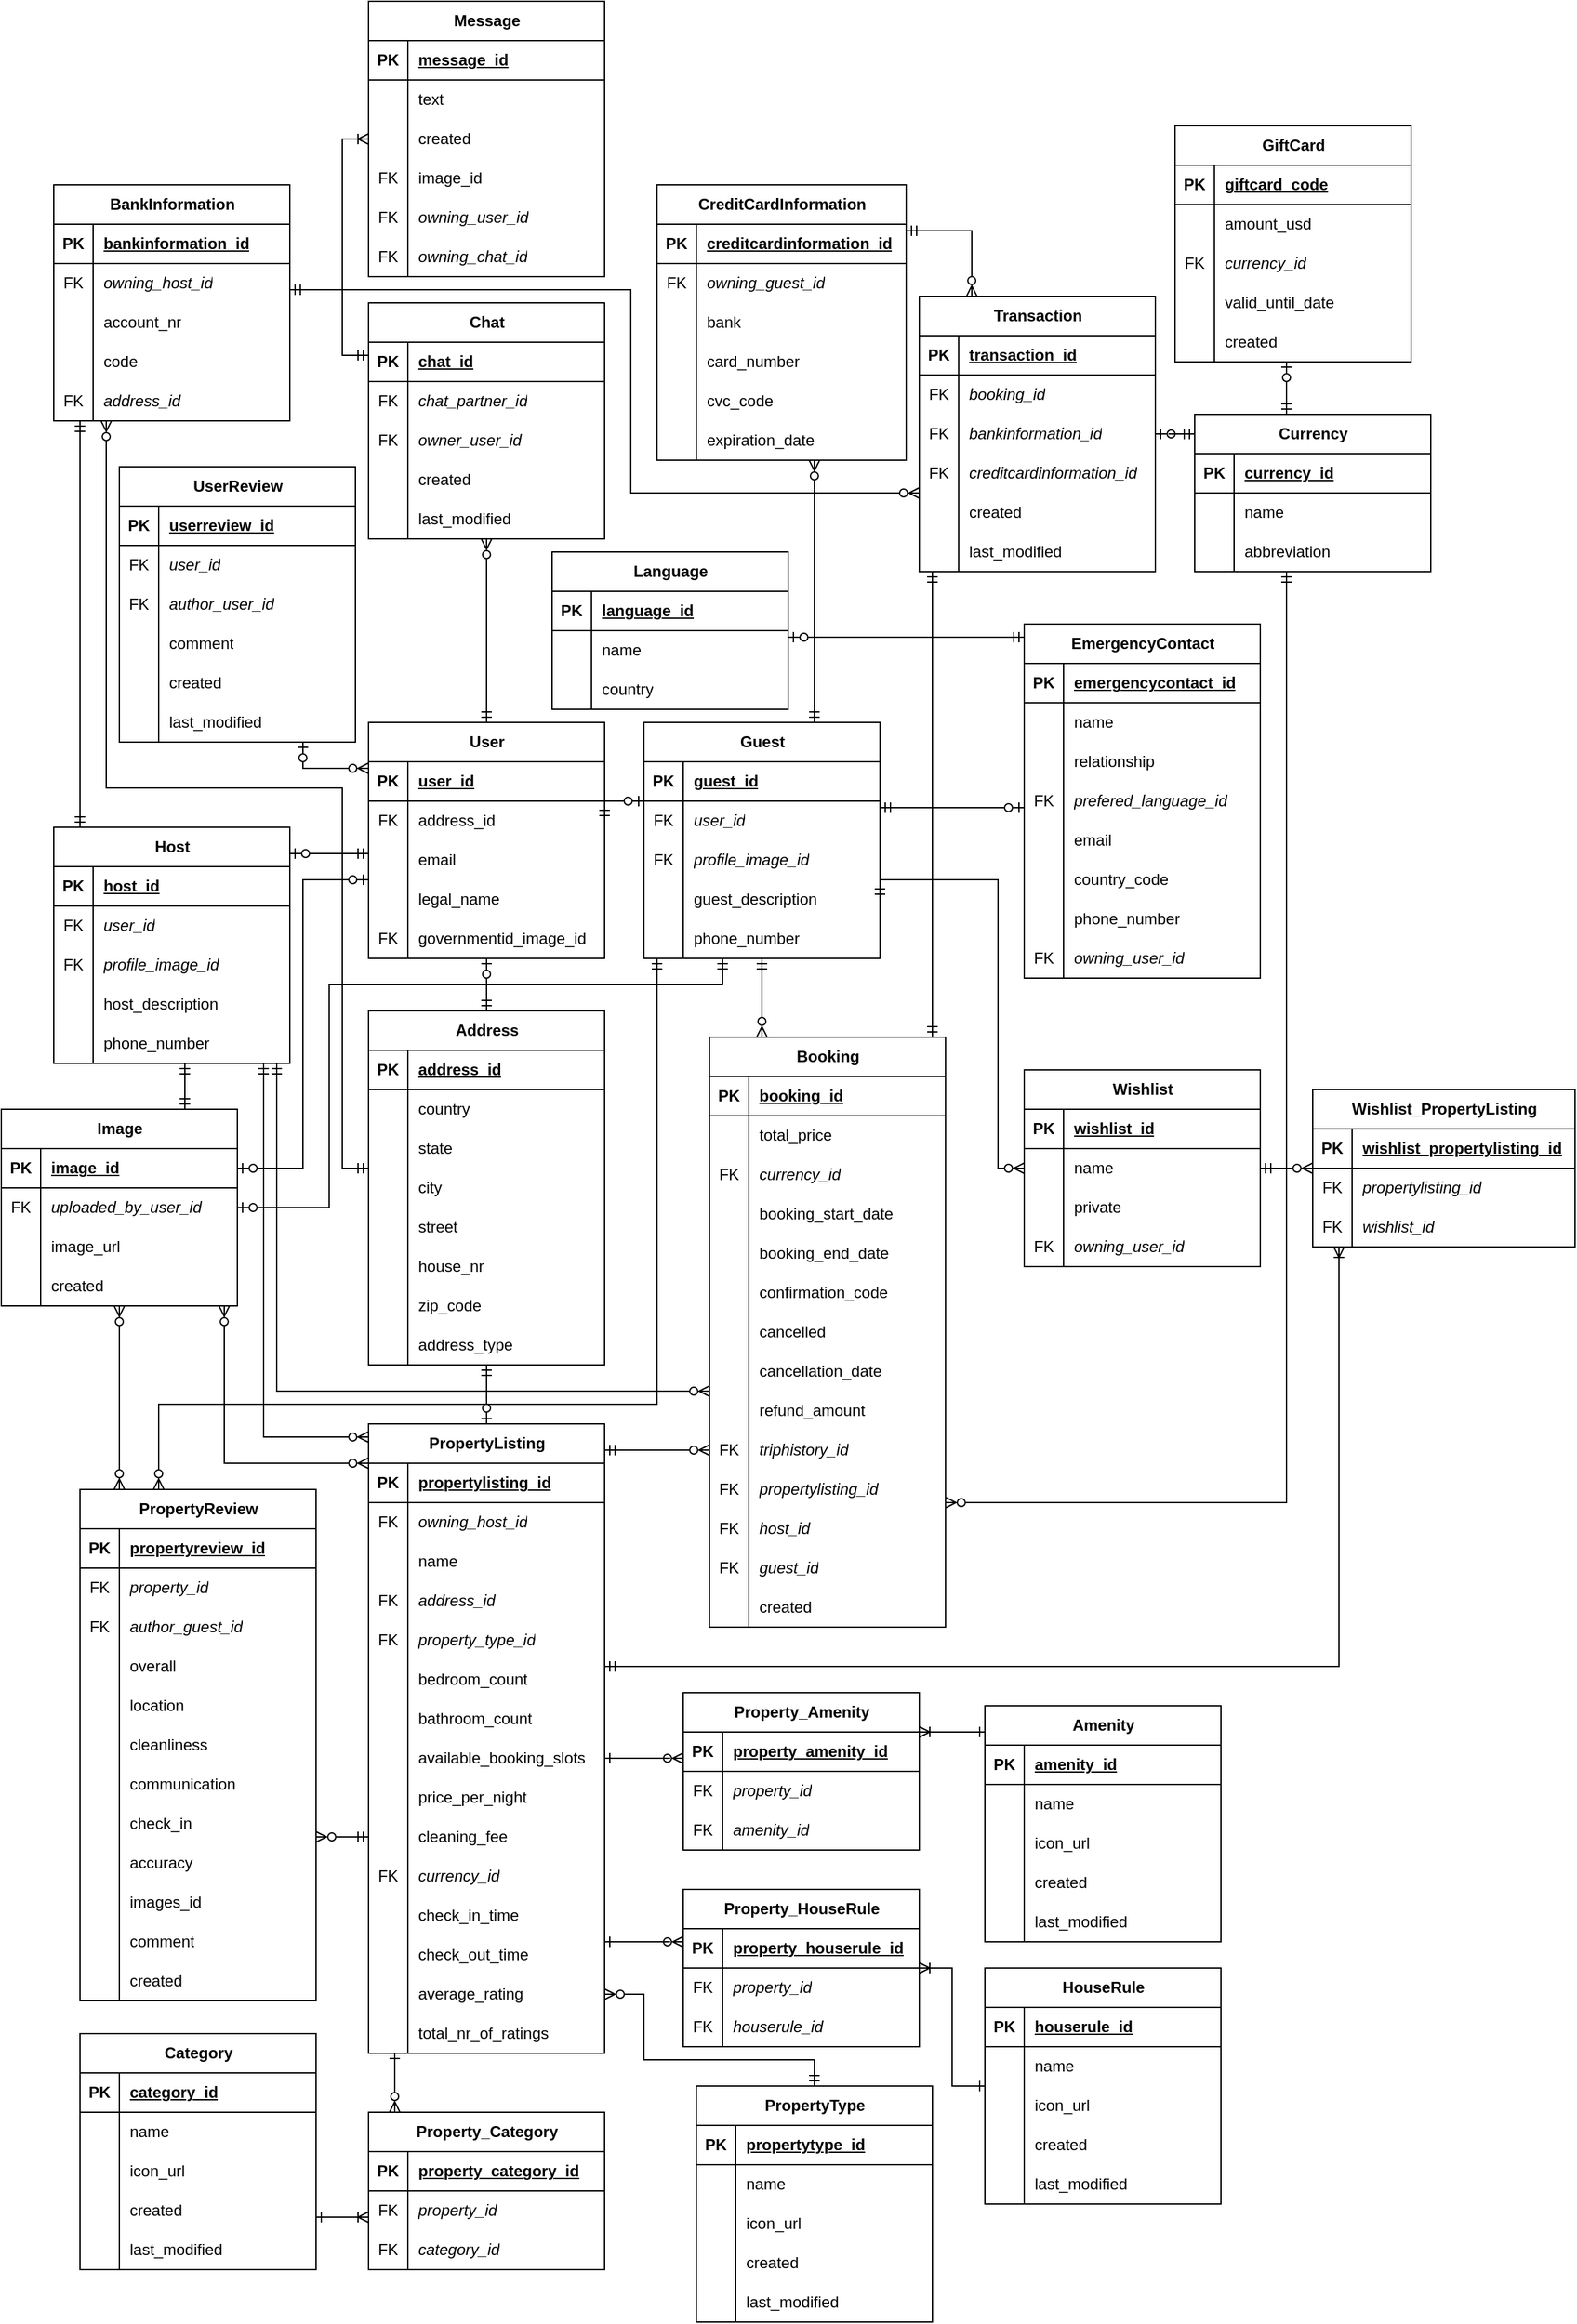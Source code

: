 <mxfile version="22.1.20" type="device">
  <diagram id="R2lEEEUBdFMjLlhIrx00" name="Page-1">
    <mxGraphModel dx="1790" dy="3370" grid="1" gridSize="10" guides="1" tooltips="1" connect="1" arrows="1" fold="1" page="1" pageScale="1" pageWidth="850" pageHeight="1100" math="0" shadow="0" extFonts="Permanent Marker^https://fonts.googleapis.com/css?family=Permanent+Marker">
      <root>
        <mxCell id="0" />
        <mxCell id="1" parent="0" />
        <mxCell id="WQynkjbcyO19zJiZ0aov-482" style="edgeStyle=orthogonalEdgeStyle;rounded=0;orthogonalLoop=1;jettySize=auto;html=1;entryX=0.5;entryY=0;entryDx=0;entryDy=0;endArrow=ERmandOne;endFill=0;startArrow=ERzeroToOne;startFill=0;" parent="1" source="WQynkjbcyO19zJiZ0aov-19" target="WQynkjbcyO19zJiZ0aov-84" edge="1">
          <mxGeometry relative="1" as="geometry" />
        </mxCell>
        <mxCell id="WQynkjbcyO19zJiZ0aov-549" style="edgeStyle=orthogonalEdgeStyle;rounded=0;orthogonalLoop=1;jettySize=auto;html=1;startArrow=ERmandOne;startFill=0;endArrow=ERzeroToMany;endFill=0;" parent="1" source="WQynkjbcyO19zJiZ0aov-19" target="WQynkjbcyO19zJiZ0aov-58" edge="1">
          <mxGeometry relative="1" as="geometry" />
        </mxCell>
        <mxCell id="WQynkjbcyO19zJiZ0aov-19" value="User" style="shape=table;startSize=30;container=1;collapsible=1;childLayout=tableLayout;fixedRows=1;rowLines=0;fontStyle=1;align=center;resizeLast=1;html=1;" parent="1" vertex="1">
          <mxGeometry x="290" y="-550" width="180" height="180" as="geometry" />
        </mxCell>
        <mxCell id="WQynkjbcyO19zJiZ0aov-20" value="" style="shape=tableRow;horizontal=0;startSize=0;swimlaneHead=0;swimlaneBody=0;fillColor=none;collapsible=0;dropTarget=0;points=[[0,0.5],[1,0.5]];portConstraint=eastwest;top=0;left=0;right=0;bottom=1;" parent="WQynkjbcyO19zJiZ0aov-19" vertex="1">
          <mxGeometry y="30" width="180" height="30" as="geometry" />
        </mxCell>
        <mxCell id="WQynkjbcyO19zJiZ0aov-21" value="PK" style="shape=partialRectangle;connectable=0;fillColor=none;top=0;left=0;bottom=0;right=0;fontStyle=1;overflow=hidden;whiteSpace=wrap;html=1;" parent="WQynkjbcyO19zJiZ0aov-20" vertex="1">
          <mxGeometry width="30" height="30" as="geometry">
            <mxRectangle width="30" height="30" as="alternateBounds" />
          </mxGeometry>
        </mxCell>
        <mxCell id="WQynkjbcyO19zJiZ0aov-22" value="user_id" style="shape=partialRectangle;connectable=0;fillColor=none;top=0;left=0;bottom=0;right=0;align=left;spacingLeft=6;fontStyle=5;overflow=hidden;whiteSpace=wrap;html=1;" parent="WQynkjbcyO19zJiZ0aov-20" vertex="1">
          <mxGeometry x="30" width="150" height="30" as="geometry">
            <mxRectangle width="150" height="30" as="alternateBounds" />
          </mxGeometry>
        </mxCell>
        <mxCell id="WQynkjbcyO19zJiZ0aov-23" value="" style="shape=tableRow;horizontal=0;startSize=0;swimlaneHead=0;swimlaneBody=0;fillColor=none;collapsible=0;dropTarget=0;points=[[0,0.5],[1,0.5]];portConstraint=eastwest;top=0;left=0;right=0;bottom=0;" parent="WQynkjbcyO19zJiZ0aov-19" vertex="1">
          <mxGeometry y="60" width="180" height="30" as="geometry" />
        </mxCell>
        <mxCell id="WQynkjbcyO19zJiZ0aov-24" value="FK" style="shape=partialRectangle;connectable=0;fillColor=none;top=0;left=0;bottom=0;right=0;editable=1;overflow=hidden;whiteSpace=wrap;html=1;" parent="WQynkjbcyO19zJiZ0aov-23" vertex="1">
          <mxGeometry width="30" height="30" as="geometry">
            <mxRectangle width="30" height="30" as="alternateBounds" />
          </mxGeometry>
        </mxCell>
        <mxCell id="WQynkjbcyO19zJiZ0aov-25" value="address_id" style="shape=partialRectangle;connectable=0;fillColor=none;top=0;left=0;bottom=0;right=0;align=left;spacingLeft=6;overflow=hidden;whiteSpace=wrap;html=1;" parent="WQynkjbcyO19zJiZ0aov-23" vertex="1">
          <mxGeometry x="30" width="150" height="30" as="geometry">
            <mxRectangle width="150" height="30" as="alternateBounds" />
          </mxGeometry>
        </mxCell>
        <mxCell id="WQynkjbcyO19zJiZ0aov-677" value="" style="shape=tableRow;horizontal=0;startSize=0;swimlaneHead=0;swimlaneBody=0;fillColor=none;collapsible=0;dropTarget=0;points=[[0,0.5],[1,0.5]];portConstraint=eastwest;top=0;left=0;right=0;bottom=0;" parent="WQynkjbcyO19zJiZ0aov-19" vertex="1">
          <mxGeometry y="90" width="180" height="30" as="geometry" />
        </mxCell>
        <mxCell id="WQynkjbcyO19zJiZ0aov-678" value="" style="shape=partialRectangle;connectable=0;fillColor=none;top=0;left=0;bottom=0;right=0;editable=1;overflow=hidden;whiteSpace=wrap;html=1;" parent="WQynkjbcyO19zJiZ0aov-677" vertex="1">
          <mxGeometry width="30" height="30" as="geometry">
            <mxRectangle width="30" height="30" as="alternateBounds" />
          </mxGeometry>
        </mxCell>
        <mxCell id="WQynkjbcyO19zJiZ0aov-679" value="email" style="shape=partialRectangle;connectable=0;fillColor=none;top=0;left=0;bottom=0;right=0;align=left;spacingLeft=6;overflow=hidden;whiteSpace=wrap;html=1;" parent="WQynkjbcyO19zJiZ0aov-677" vertex="1">
          <mxGeometry x="30" width="150" height="30" as="geometry">
            <mxRectangle width="150" height="30" as="alternateBounds" />
          </mxGeometry>
        </mxCell>
        <mxCell id="WQynkjbcyO19zJiZ0aov-26" value="" style="shape=tableRow;horizontal=0;startSize=0;swimlaneHead=0;swimlaneBody=0;fillColor=none;collapsible=0;dropTarget=0;points=[[0,0.5],[1,0.5]];portConstraint=eastwest;top=0;left=0;right=0;bottom=0;" parent="WQynkjbcyO19zJiZ0aov-19" vertex="1">
          <mxGeometry y="120" width="180" height="30" as="geometry" />
        </mxCell>
        <mxCell id="WQynkjbcyO19zJiZ0aov-27" value="" style="shape=partialRectangle;connectable=0;fillColor=none;top=0;left=0;bottom=0;right=0;editable=1;overflow=hidden;whiteSpace=wrap;html=1;" parent="WQynkjbcyO19zJiZ0aov-26" vertex="1">
          <mxGeometry width="30" height="30" as="geometry">
            <mxRectangle width="30" height="30" as="alternateBounds" />
          </mxGeometry>
        </mxCell>
        <mxCell id="WQynkjbcyO19zJiZ0aov-28" value="legal_name" style="shape=partialRectangle;connectable=0;fillColor=none;top=0;left=0;bottom=0;right=0;align=left;spacingLeft=6;overflow=hidden;whiteSpace=wrap;html=1;" parent="WQynkjbcyO19zJiZ0aov-26" vertex="1">
          <mxGeometry x="30" width="150" height="30" as="geometry">
            <mxRectangle width="150" height="30" as="alternateBounds" />
          </mxGeometry>
        </mxCell>
        <mxCell id="WQynkjbcyO19zJiZ0aov-29" value="" style="shape=tableRow;horizontal=0;startSize=0;swimlaneHead=0;swimlaneBody=0;fillColor=none;collapsible=0;dropTarget=0;points=[[0,0.5],[1,0.5]];portConstraint=eastwest;top=0;left=0;right=0;bottom=0;fontStyle=3" parent="WQynkjbcyO19zJiZ0aov-19" vertex="1">
          <mxGeometry y="150" width="180" height="30" as="geometry" />
        </mxCell>
        <mxCell id="WQynkjbcyO19zJiZ0aov-30" value="FK" style="shape=partialRectangle;connectable=0;fillColor=none;top=0;left=0;bottom=0;right=0;editable=1;overflow=hidden;whiteSpace=wrap;html=1;" parent="WQynkjbcyO19zJiZ0aov-29" vertex="1">
          <mxGeometry width="30" height="30" as="geometry">
            <mxRectangle width="30" height="30" as="alternateBounds" />
          </mxGeometry>
        </mxCell>
        <mxCell id="WQynkjbcyO19zJiZ0aov-31" value="governmentid_image_id" style="shape=partialRectangle;connectable=0;fillColor=none;top=0;left=0;bottom=0;right=0;align=left;spacingLeft=6;overflow=hidden;whiteSpace=wrap;html=1;" parent="WQynkjbcyO19zJiZ0aov-29" vertex="1">
          <mxGeometry x="30" width="150" height="30" as="geometry">
            <mxRectangle width="150" height="30" as="alternateBounds" />
          </mxGeometry>
        </mxCell>
        <mxCell id="WQynkjbcyO19zJiZ0aov-493" style="edgeStyle=orthogonalEdgeStyle;rounded=0;orthogonalLoop=1;jettySize=auto;html=1;startArrow=ERmandOne;startFill=0;endArrow=ERzeroToMany;endFill=0;" parent="1" source="WQynkjbcyO19zJiZ0aov-32" target="WQynkjbcyO19zJiZ0aov-97" edge="1">
          <mxGeometry relative="1" as="geometry">
            <Array as="points">
              <mxPoint x="210" y="-5" />
            </Array>
          </mxGeometry>
        </mxCell>
        <mxCell id="WQynkjbcyO19zJiZ0aov-609" style="edgeStyle=orthogonalEdgeStyle;rounded=0;orthogonalLoop=1;jettySize=auto;html=1;endArrow=ERmandOne;endFill=0;startArrow=ERmandOne;startFill=0;" parent="1" source="WQynkjbcyO19zJiZ0aov-32" target="WQynkjbcyO19zJiZ0aov-558" edge="1">
          <mxGeometry relative="1" as="geometry">
            <mxPoint x="119.563" y="-365" as="sourcePoint" />
            <mxPoint x="119.563" y="-825" as="targetPoint" />
            <Array as="points">
              <mxPoint x="70" y="-630" />
              <mxPoint x="70" y="-630" />
            </Array>
          </mxGeometry>
        </mxCell>
        <mxCell id="WQynkjbcyO19zJiZ0aov-680" style="edgeStyle=orthogonalEdgeStyle;rounded=0;orthogonalLoop=1;jettySize=auto;html=1;startArrow=ERzeroToOne;startFill=0;endArrow=ERmandOne;endFill=0;" parent="1" source="WQynkjbcyO19zJiZ0aov-32" target="WQynkjbcyO19zJiZ0aov-19" edge="1">
          <mxGeometry relative="1" as="geometry">
            <Array as="points">
              <mxPoint x="250" y="-450" />
              <mxPoint x="250" y="-450" />
            </Array>
          </mxGeometry>
        </mxCell>
        <mxCell id="WQynkjbcyO19zJiZ0aov-689" style="edgeStyle=orthogonalEdgeStyle;rounded=0;orthogonalLoop=1;jettySize=auto;html=1;startArrow=ERmandOne;startFill=0;endArrow=ERzeroToMany;endFill=0;" parent="1" source="WQynkjbcyO19zJiZ0aov-32" target="WQynkjbcyO19zJiZ0aov-292" edge="1">
          <mxGeometry relative="1" as="geometry">
            <Array as="points">
              <mxPoint x="220" y="-40" />
            </Array>
          </mxGeometry>
        </mxCell>
        <mxCell id="WQynkjbcyO19zJiZ0aov-32" value="Host" style="shape=table;startSize=30;container=1;collapsible=1;childLayout=tableLayout;fixedRows=1;rowLines=0;fontStyle=1;align=center;resizeLast=1;html=1;" parent="1" vertex="1">
          <mxGeometry x="50" y="-470" width="180" height="180" as="geometry" />
        </mxCell>
        <mxCell id="WQynkjbcyO19zJiZ0aov-33" value="" style="shape=tableRow;horizontal=0;startSize=0;swimlaneHead=0;swimlaneBody=0;fillColor=none;collapsible=0;dropTarget=0;points=[[0,0.5],[1,0.5]];portConstraint=eastwest;top=0;left=0;right=0;bottom=1;" parent="WQynkjbcyO19zJiZ0aov-32" vertex="1">
          <mxGeometry y="30" width="180" height="30" as="geometry" />
        </mxCell>
        <mxCell id="WQynkjbcyO19zJiZ0aov-34" value="PK" style="shape=partialRectangle;connectable=0;fillColor=none;top=0;left=0;bottom=0;right=0;fontStyle=1;overflow=hidden;whiteSpace=wrap;html=1;" parent="WQynkjbcyO19zJiZ0aov-33" vertex="1">
          <mxGeometry width="30" height="30" as="geometry">
            <mxRectangle width="30" height="30" as="alternateBounds" />
          </mxGeometry>
        </mxCell>
        <mxCell id="WQynkjbcyO19zJiZ0aov-35" value="host_id" style="shape=partialRectangle;connectable=0;fillColor=none;top=0;left=0;bottom=0;right=0;align=left;spacingLeft=6;fontStyle=5;overflow=hidden;whiteSpace=wrap;html=1;" parent="WQynkjbcyO19zJiZ0aov-33" vertex="1">
          <mxGeometry x="30" width="150" height="30" as="geometry">
            <mxRectangle width="150" height="30" as="alternateBounds" />
          </mxGeometry>
        </mxCell>
        <mxCell id="WQynkjbcyO19zJiZ0aov-36" value="" style="shape=tableRow;horizontal=0;startSize=0;swimlaneHead=0;swimlaneBody=0;fillColor=none;collapsible=0;dropTarget=0;points=[[0,0.5],[1,0.5]];portConstraint=eastwest;top=0;left=0;right=0;bottom=0;" parent="WQynkjbcyO19zJiZ0aov-32" vertex="1">
          <mxGeometry y="60" width="180" height="30" as="geometry" />
        </mxCell>
        <mxCell id="WQynkjbcyO19zJiZ0aov-37" value="FK" style="shape=partialRectangle;connectable=0;fillColor=none;top=0;left=0;bottom=0;right=0;editable=1;overflow=hidden;whiteSpace=wrap;html=1;" parent="WQynkjbcyO19zJiZ0aov-36" vertex="1">
          <mxGeometry width="30" height="30" as="geometry">
            <mxRectangle width="30" height="30" as="alternateBounds" />
          </mxGeometry>
        </mxCell>
        <mxCell id="WQynkjbcyO19zJiZ0aov-38" value="user_id" style="shape=partialRectangle;connectable=0;fillColor=none;top=0;left=0;bottom=0;right=0;align=left;spacingLeft=6;overflow=hidden;whiteSpace=wrap;html=1;fontStyle=2" parent="WQynkjbcyO19zJiZ0aov-36" vertex="1">
          <mxGeometry x="30" width="150" height="30" as="geometry">
            <mxRectangle width="150" height="30" as="alternateBounds" />
          </mxGeometry>
        </mxCell>
        <mxCell id="WQynkjbcyO19zJiZ0aov-39" value="" style="shape=tableRow;horizontal=0;startSize=0;swimlaneHead=0;swimlaneBody=0;fillColor=none;collapsible=0;dropTarget=0;points=[[0,0.5],[1,0.5]];portConstraint=eastwest;top=0;left=0;right=0;bottom=0;" parent="WQynkjbcyO19zJiZ0aov-32" vertex="1">
          <mxGeometry y="90" width="180" height="30" as="geometry" />
        </mxCell>
        <mxCell id="WQynkjbcyO19zJiZ0aov-40" value="FK" style="shape=partialRectangle;connectable=0;fillColor=none;top=0;left=0;bottom=0;right=0;editable=1;overflow=hidden;whiteSpace=wrap;html=1;" parent="WQynkjbcyO19zJiZ0aov-39" vertex="1">
          <mxGeometry width="30" height="30" as="geometry">
            <mxRectangle width="30" height="30" as="alternateBounds" />
          </mxGeometry>
        </mxCell>
        <mxCell id="WQynkjbcyO19zJiZ0aov-41" value="profile_image_id" style="shape=partialRectangle;connectable=0;fillColor=none;top=0;left=0;bottom=0;right=0;align=left;spacingLeft=6;overflow=hidden;whiteSpace=wrap;html=1;fontStyle=2" parent="WQynkjbcyO19zJiZ0aov-39" vertex="1">
          <mxGeometry x="30" width="150" height="30" as="geometry">
            <mxRectangle width="150" height="30" as="alternateBounds" />
          </mxGeometry>
        </mxCell>
        <mxCell id="WQynkjbcyO19zJiZ0aov-42" value="" style="shape=tableRow;horizontal=0;startSize=0;swimlaneHead=0;swimlaneBody=0;fillColor=none;collapsible=0;dropTarget=0;points=[[0,0.5],[1,0.5]];portConstraint=eastwest;top=0;left=0;right=0;bottom=0;" parent="WQynkjbcyO19zJiZ0aov-32" vertex="1">
          <mxGeometry y="120" width="180" height="30" as="geometry" />
        </mxCell>
        <mxCell id="WQynkjbcyO19zJiZ0aov-43" value="" style="shape=partialRectangle;connectable=0;fillColor=none;top=0;left=0;bottom=0;right=0;editable=1;overflow=hidden;whiteSpace=wrap;html=1;" parent="WQynkjbcyO19zJiZ0aov-42" vertex="1">
          <mxGeometry width="30" height="30" as="geometry">
            <mxRectangle width="30" height="30" as="alternateBounds" />
          </mxGeometry>
        </mxCell>
        <mxCell id="WQynkjbcyO19zJiZ0aov-44" value="host_description" style="shape=partialRectangle;connectable=0;fillColor=none;top=0;left=0;bottom=0;right=0;align=left;spacingLeft=6;overflow=hidden;whiteSpace=wrap;html=1;" parent="WQynkjbcyO19zJiZ0aov-42" vertex="1">
          <mxGeometry x="30" width="150" height="30" as="geometry">
            <mxRectangle width="150" height="30" as="alternateBounds" />
          </mxGeometry>
        </mxCell>
        <mxCell id="WQynkjbcyO19zJiZ0aov-447" value="" style="shape=tableRow;horizontal=0;startSize=0;swimlaneHead=0;swimlaneBody=0;fillColor=none;collapsible=0;dropTarget=0;points=[[0,0.5],[1,0.5]];portConstraint=eastwest;top=0;left=0;right=0;bottom=0;" parent="WQynkjbcyO19zJiZ0aov-32" vertex="1">
          <mxGeometry y="150" width="180" height="30" as="geometry" />
        </mxCell>
        <mxCell id="WQynkjbcyO19zJiZ0aov-448" value="" style="shape=partialRectangle;connectable=0;fillColor=none;top=0;left=0;bottom=0;right=0;editable=1;overflow=hidden;whiteSpace=wrap;html=1;" parent="WQynkjbcyO19zJiZ0aov-447" vertex="1">
          <mxGeometry width="30" height="30" as="geometry">
            <mxRectangle width="30" height="30" as="alternateBounds" />
          </mxGeometry>
        </mxCell>
        <mxCell id="WQynkjbcyO19zJiZ0aov-449" value="phone_number" style="shape=partialRectangle;connectable=0;fillColor=none;top=0;left=0;bottom=0;right=0;align=left;spacingLeft=6;overflow=hidden;whiteSpace=wrap;html=1;" parent="WQynkjbcyO19zJiZ0aov-447" vertex="1">
          <mxGeometry x="30" width="150" height="30" as="geometry">
            <mxRectangle width="150" height="30" as="alternateBounds" />
          </mxGeometry>
        </mxCell>
        <mxCell id="WQynkjbcyO19zJiZ0aov-512" style="edgeStyle=orthogonalEdgeStyle;rounded=0;orthogonalLoop=1;jettySize=auto;html=1;startArrow=ERmandOne;startFill=0;endArrow=ERzeroToOne;endFill=0;" parent="1" source="WQynkjbcyO19zJiZ0aov-45" target="WQynkjbcyO19zJiZ0aov-279" edge="1">
          <mxGeometry relative="1" as="geometry">
            <Array as="points">
              <mxPoint x="730" y="-485" />
              <mxPoint x="730" y="-485" />
            </Array>
          </mxGeometry>
        </mxCell>
        <mxCell id="WQynkjbcyO19zJiZ0aov-610" style="edgeStyle=orthogonalEdgeStyle;rounded=0;orthogonalLoop=1;jettySize=auto;html=1;startArrow=ERmandOne;startFill=0;endArrow=ERzeroToMany;endFill=0;" parent="1" source="WQynkjbcyO19zJiZ0aov-45" target="WQynkjbcyO19zJiZ0aov-584" edge="1">
          <mxGeometry relative="1" as="geometry">
            <Array as="points">
              <mxPoint x="630" y="-695" />
              <mxPoint x="630" y="-695" />
            </Array>
          </mxGeometry>
        </mxCell>
        <mxCell id="WQynkjbcyO19zJiZ0aov-688" style="edgeStyle=orthogonalEdgeStyle;rounded=0;orthogonalLoop=1;jettySize=auto;html=1;startArrow=ERmandOne;startFill=0;endArrow=ERzeroToMany;endFill=0;" parent="1" source="WQynkjbcyO19zJiZ0aov-45" target="WQynkjbcyO19zJiZ0aov-292" edge="1">
          <mxGeometry relative="1" as="geometry">
            <Array as="points">
              <mxPoint x="630" y="-155" />
              <mxPoint x="630" y="-155" />
            </Array>
          </mxGeometry>
        </mxCell>
        <mxCell id="WQynkjbcyO19zJiZ0aov-692" style="edgeStyle=orthogonalEdgeStyle;rounded=0;orthogonalLoop=1;jettySize=auto;html=1;startArrow=ERmandOne;startFill=0;endArrow=ERzeroToMany;endFill=0;" parent="1" source="WQynkjbcyO19zJiZ0aov-45" target="WQynkjbcyO19zJiZ0aov-214" edge="1">
          <mxGeometry relative="1" as="geometry">
            <Array as="points">
              <mxPoint x="510" y="-30" />
              <mxPoint x="130" y="-30" />
            </Array>
          </mxGeometry>
        </mxCell>
        <mxCell id="WQynkjbcyO19zJiZ0aov-45" value="Guest" style="shape=table;startSize=30;container=1;collapsible=1;childLayout=tableLayout;fixedRows=1;rowLines=0;fontStyle=1;align=center;resizeLast=1;html=1;" parent="1" vertex="1">
          <mxGeometry x="500" y="-550" width="180" height="180" as="geometry">
            <mxRectangle x="800" y="320" width="70" height="30" as="alternateBounds" />
          </mxGeometry>
        </mxCell>
        <mxCell id="WQynkjbcyO19zJiZ0aov-46" value="" style="shape=tableRow;horizontal=0;startSize=0;swimlaneHead=0;swimlaneBody=0;fillColor=none;collapsible=0;dropTarget=0;points=[[0,0.5],[1,0.5]];portConstraint=eastwest;top=0;left=0;right=0;bottom=1;" parent="WQynkjbcyO19zJiZ0aov-45" vertex="1">
          <mxGeometry y="30" width="180" height="30" as="geometry" />
        </mxCell>
        <mxCell id="WQynkjbcyO19zJiZ0aov-47" value="PK" style="shape=partialRectangle;connectable=0;fillColor=none;top=0;left=0;bottom=0;right=0;fontStyle=1;overflow=hidden;whiteSpace=wrap;html=1;" parent="WQynkjbcyO19zJiZ0aov-46" vertex="1">
          <mxGeometry width="30" height="30" as="geometry">
            <mxRectangle width="30" height="30" as="alternateBounds" />
          </mxGeometry>
        </mxCell>
        <mxCell id="WQynkjbcyO19zJiZ0aov-48" value="guest_id" style="shape=partialRectangle;connectable=0;fillColor=none;top=0;left=0;bottom=0;right=0;align=left;spacingLeft=6;fontStyle=5;overflow=hidden;whiteSpace=wrap;html=1;" parent="WQynkjbcyO19zJiZ0aov-46" vertex="1">
          <mxGeometry x="30" width="150" height="30" as="geometry">
            <mxRectangle width="150" height="30" as="alternateBounds" />
          </mxGeometry>
        </mxCell>
        <mxCell id="WQynkjbcyO19zJiZ0aov-49" value="" style="shape=tableRow;horizontal=0;startSize=0;swimlaneHead=0;swimlaneBody=0;fillColor=none;collapsible=0;dropTarget=0;points=[[0,0.5],[1,0.5]];portConstraint=eastwest;top=0;left=0;right=0;bottom=0;" parent="WQynkjbcyO19zJiZ0aov-45" vertex="1">
          <mxGeometry y="60" width="180" height="30" as="geometry" />
        </mxCell>
        <mxCell id="WQynkjbcyO19zJiZ0aov-50" value="FK" style="shape=partialRectangle;connectable=0;fillColor=none;top=0;left=0;bottom=0;right=0;editable=1;overflow=hidden;whiteSpace=wrap;html=1;" parent="WQynkjbcyO19zJiZ0aov-49" vertex="1">
          <mxGeometry width="30" height="30" as="geometry">
            <mxRectangle width="30" height="30" as="alternateBounds" />
          </mxGeometry>
        </mxCell>
        <mxCell id="WQynkjbcyO19zJiZ0aov-51" value="user_id" style="shape=partialRectangle;connectable=0;fillColor=none;top=0;left=0;bottom=0;right=0;align=left;spacingLeft=6;overflow=hidden;whiteSpace=wrap;html=1;fontStyle=2" parent="WQynkjbcyO19zJiZ0aov-49" vertex="1">
          <mxGeometry x="30" width="150" height="30" as="geometry">
            <mxRectangle width="150" height="30" as="alternateBounds" />
          </mxGeometry>
        </mxCell>
        <mxCell id="WQynkjbcyO19zJiZ0aov-52" value="" style="shape=tableRow;horizontal=0;startSize=0;swimlaneHead=0;swimlaneBody=0;fillColor=none;collapsible=0;dropTarget=0;points=[[0,0.5],[1,0.5]];portConstraint=eastwest;top=0;left=0;right=0;bottom=0;" parent="WQynkjbcyO19zJiZ0aov-45" vertex="1">
          <mxGeometry y="90" width="180" height="30" as="geometry" />
        </mxCell>
        <mxCell id="WQynkjbcyO19zJiZ0aov-53" value="FK" style="shape=partialRectangle;connectable=0;fillColor=none;top=0;left=0;bottom=0;right=0;editable=1;overflow=hidden;whiteSpace=wrap;html=1;" parent="WQynkjbcyO19zJiZ0aov-52" vertex="1">
          <mxGeometry width="30" height="30" as="geometry">
            <mxRectangle width="30" height="30" as="alternateBounds" />
          </mxGeometry>
        </mxCell>
        <mxCell id="WQynkjbcyO19zJiZ0aov-54" value="profile_image_id" style="shape=partialRectangle;connectable=0;fillColor=none;top=0;left=0;bottom=0;right=0;align=left;spacingLeft=6;overflow=hidden;whiteSpace=wrap;html=1;fontStyle=2" parent="WQynkjbcyO19zJiZ0aov-52" vertex="1">
          <mxGeometry x="30" width="150" height="30" as="geometry">
            <mxRectangle width="150" height="30" as="alternateBounds" />
          </mxGeometry>
        </mxCell>
        <mxCell id="WQynkjbcyO19zJiZ0aov-55" value="" style="shape=tableRow;horizontal=0;startSize=0;swimlaneHead=0;swimlaneBody=0;fillColor=none;collapsible=0;dropTarget=0;points=[[0,0.5],[1,0.5]];portConstraint=eastwest;top=0;left=0;right=0;bottom=0;" parent="WQynkjbcyO19zJiZ0aov-45" vertex="1">
          <mxGeometry y="120" width="180" height="30" as="geometry" />
        </mxCell>
        <mxCell id="WQynkjbcyO19zJiZ0aov-56" value="" style="shape=partialRectangle;connectable=0;fillColor=none;top=0;left=0;bottom=0;right=0;editable=1;overflow=hidden;whiteSpace=wrap;html=1;" parent="WQynkjbcyO19zJiZ0aov-55" vertex="1">
          <mxGeometry width="30" height="30" as="geometry">
            <mxRectangle width="30" height="30" as="alternateBounds" />
          </mxGeometry>
        </mxCell>
        <mxCell id="WQynkjbcyO19zJiZ0aov-57" value="guest_description" style="shape=partialRectangle;connectable=0;fillColor=none;top=0;left=0;bottom=0;right=0;align=left;spacingLeft=6;overflow=hidden;whiteSpace=wrap;html=1;" parent="WQynkjbcyO19zJiZ0aov-55" vertex="1">
          <mxGeometry x="30" width="150" height="30" as="geometry">
            <mxRectangle width="150" height="30" as="alternateBounds" />
          </mxGeometry>
        </mxCell>
        <mxCell id="WQynkjbcyO19zJiZ0aov-444" value="" style="shape=tableRow;horizontal=0;startSize=0;swimlaneHead=0;swimlaneBody=0;fillColor=none;collapsible=0;dropTarget=0;points=[[0,0.5],[1,0.5]];portConstraint=eastwest;top=0;left=0;right=0;bottom=0;" parent="WQynkjbcyO19zJiZ0aov-45" vertex="1">
          <mxGeometry y="150" width="180" height="30" as="geometry" />
        </mxCell>
        <mxCell id="WQynkjbcyO19zJiZ0aov-445" value="" style="shape=partialRectangle;connectable=0;fillColor=none;top=0;left=0;bottom=0;right=0;editable=1;overflow=hidden;whiteSpace=wrap;html=1;" parent="WQynkjbcyO19zJiZ0aov-444" vertex="1">
          <mxGeometry width="30" height="30" as="geometry">
            <mxRectangle width="30" height="30" as="alternateBounds" />
          </mxGeometry>
        </mxCell>
        <mxCell id="WQynkjbcyO19zJiZ0aov-446" value="phone_number" style="shape=partialRectangle;connectable=0;fillColor=none;top=0;left=0;bottom=0;right=0;align=left;spacingLeft=6;overflow=hidden;whiteSpace=wrap;html=1;" parent="WQynkjbcyO19zJiZ0aov-444" vertex="1">
          <mxGeometry x="30" width="150" height="30" as="geometry">
            <mxRectangle width="150" height="30" as="alternateBounds" />
          </mxGeometry>
        </mxCell>
        <mxCell id="WQynkjbcyO19zJiZ0aov-58" value="Chat" style="shape=table;startSize=30;container=1;collapsible=1;childLayout=tableLayout;fixedRows=1;rowLines=0;fontStyle=1;align=center;resizeLast=1;html=1;" parent="1" vertex="1">
          <mxGeometry x="290" y="-870" width="180" height="180" as="geometry" />
        </mxCell>
        <mxCell id="WQynkjbcyO19zJiZ0aov-59" value="" style="shape=tableRow;horizontal=0;startSize=0;swimlaneHead=0;swimlaneBody=0;fillColor=none;collapsible=0;dropTarget=0;points=[[0,0.5],[1,0.5]];portConstraint=eastwest;top=0;left=0;right=0;bottom=1;" parent="WQynkjbcyO19zJiZ0aov-58" vertex="1">
          <mxGeometry y="30" width="180" height="30" as="geometry" />
        </mxCell>
        <mxCell id="WQynkjbcyO19zJiZ0aov-60" value="PK" style="shape=partialRectangle;connectable=0;fillColor=none;top=0;left=0;bottom=0;right=0;fontStyle=1;overflow=hidden;whiteSpace=wrap;html=1;" parent="WQynkjbcyO19zJiZ0aov-59" vertex="1">
          <mxGeometry width="30" height="30" as="geometry">
            <mxRectangle width="30" height="30" as="alternateBounds" />
          </mxGeometry>
        </mxCell>
        <mxCell id="WQynkjbcyO19zJiZ0aov-61" value="chat_id" style="shape=partialRectangle;connectable=0;fillColor=none;top=0;left=0;bottom=0;right=0;align=left;spacingLeft=6;fontStyle=5;overflow=hidden;whiteSpace=wrap;html=1;" parent="WQynkjbcyO19zJiZ0aov-59" vertex="1">
          <mxGeometry x="30" width="150" height="30" as="geometry">
            <mxRectangle width="150" height="30" as="alternateBounds" />
          </mxGeometry>
        </mxCell>
        <mxCell id="WQynkjbcyO19zJiZ0aov-62" value="" style="shape=tableRow;horizontal=0;startSize=0;swimlaneHead=0;swimlaneBody=0;fillColor=none;collapsible=0;dropTarget=0;points=[[0,0.5],[1,0.5]];portConstraint=eastwest;top=0;left=0;right=0;bottom=0;" parent="WQynkjbcyO19zJiZ0aov-58" vertex="1">
          <mxGeometry y="60" width="180" height="30" as="geometry" />
        </mxCell>
        <mxCell id="WQynkjbcyO19zJiZ0aov-63" value="FK" style="shape=partialRectangle;connectable=0;fillColor=none;top=0;left=0;bottom=0;right=0;editable=1;overflow=hidden;whiteSpace=wrap;html=1;" parent="WQynkjbcyO19zJiZ0aov-62" vertex="1">
          <mxGeometry width="30" height="30" as="geometry">
            <mxRectangle width="30" height="30" as="alternateBounds" />
          </mxGeometry>
        </mxCell>
        <mxCell id="WQynkjbcyO19zJiZ0aov-64" value="chat_partner_id" style="shape=partialRectangle;connectable=0;fillColor=none;top=0;left=0;bottom=0;right=0;align=left;spacingLeft=6;overflow=hidden;whiteSpace=wrap;html=1;fontStyle=2" parent="WQynkjbcyO19zJiZ0aov-62" vertex="1">
          <mxGeometry x="30" width="150" height="30" as="geometry">
            <mxRectangle width="150" height="30" as="alternateBounds" />
          </mxGeometry>
        </mxCell>
        <mxCell id="cTpqFe43Wt0VWQjjG9eg-20" value="" style="shape=tableRow;horizontal=0;startSize=0;swimlaneHead=0;swimlaneBody=0;fillColor=none;collapsible=0;dropTarget=0;points=[[0,0.5],[1,0.5]];portConstraint=eastwest;top=0;left=0;right=0;bottom=0;" parent="WQynkjbcyO19zJiZ0aov-58" vertex="1">
          <mxGeometry y="90" width="180" height="30" as="geometry" />
        </mxCell>
        <mxCell id="cTpqFe43Wt0VWQjjG9eg-21" value="FK" style="shape=partialRectangle;connectable=0;fillColor=none;top=0;left=0;bottom=0;right=0;editable=1;overflow=hidden;whiteSpace=wrap;html=1;" parent="cTpqFe43Wt0VWQjjG9eg-20" vertex="1">
          <mxGeometry width="30" height="30" as="geometry">
            <mxRectangle width="30" height="30" as="alternateBounds" />
          </mxGeometry>
        </mxCell>
        <mxCell id="cTpqFe43Wt0VWQjjG9eg-22" value="owner_user_id" style="shape=partialRectangle;connectable=0;fillColor=none;top=0;left=0;bottom=0;right=0;align=left;spacingLeft=6;overflow=hidden;whiteSpace=wrap;html=1;fontStyle=2" parent="cTpqFe43Wt0VWQjjG9eg-20" vertex="1">
          <mxGeometry x="30" width="150" height="30" as="geometry">
            <mxRectangle width="150" height="30" as="alternateBounds" />
          </mxGeometry>
        </mxCell>
        <mxCell id="WQynkjbcyO19zJiZ0aov-538" value="" style="shape=tableRow;horizontal=0;startSize=0;swimlaneHead=0;swimlaneBody=0;fillColor=none;collapsible=0;dropTarget=0;points=[[0,0.5],[1,0.5]];portConstraint=eastwest;top=0;left=0;right=0;bottom=0;" parent="WQynkjbcyO19zJiZ0aov-58" vertex="1">
          <mxGeometry y="120" width="180" height="30" as="geometry" />
        </mxCell>
        <mxCell id="WQynkjbcyO19zJiZ0aov-539" value="" style="shape=partialRectangle;connectable=0;fillColor=none;top=0;left=0;bottom=0;right=0;editable=1;overflow=hidden;whiteSpace=wrap;html=1;" parent="WQynkjbcyO19zJiZ0aov-538" vertex="1">
          <mxGeometry width="30" height="30" as="geometry">
            <mxRectangle width="30" height="30" as="alternateBounds" />
          </mxGeometry>
        </mxCell>
        <mxCell id="WQynkjbcyO19zJiZ0aov-540" value="created" style="shape=partialRectangle;connectable=0;fillColor=none;top=0;left=0;bottom=0;right=0;align=left;spacingLeft=6;overflow=hidden;whiteSpace=wrap;html=1;" parent="WQynkjbcyO19zJiZ0aov-538" vertex="1">
          <mxGeometry x="30" width="150" height="30" as="geometry">
            <mxRectangle width="150" height="30" as="alternateBounds" />
          </mxGeometry>
        </mxCell>
        <mxCell id="WQynkjbcyO19zJiZ0aov-65" value="" style="shape=tableRow;horizontal=0;startSize=0;swimlaneHead=0;swimlaneBody=0;fillColor=none;collapsible=0;dropTarget=0;points=[[0,0.5],[1,0.5]];portConstraint=eastwest;top=0;left=0;right=0;bottom=0;" parent="WQynkjbcyO19zJiZ0aov-58" vertex="1">
          <mxGeometry y="150" width="180" height="30" as="geometry" />
        </mxCell>
        <mxCell id="WQynkjbcyO19zJiZ0aov-66" value="" style="shape=partialRectangle;connectable=0;fillColor=none;top=0;left=0;bottom=0;right=0;editable=1;overflow=hidden;whiteSpace=wrap;html=1;" parent="WQynkjbcyO19zJiZ0aov-65" vertex="1">
          <mxGeometry width="30" height="30" as="geometry">
            <mxRectangle width="30" height="30" as="alternateBounds" />
          </mxGeometry>
        </mxCell>
        <mxCell id="WQynkjbcyO19zJiZ0aov-67" value="last_modified" style="shape=partialRectangle;connectable=0;fillColor=none;top=0;left=0;bottom=0;right=0;align=left;spacingLeft=6;overflow=hidden;whiteSpace=wrap;html=1;" parent="WQynkjbcyO19zJiZ0aov-65" vertex="1">
          <mxGeometry x="30" width="150" height="30" as="geometry">
            <mxRectangle width="150" height="30" as="alternateBounds" />
          </mxGeometry>
        </mxCell>
        <mxCell id="WQynkjbcyO19zJiZ0aov-548" style="edgeStyle=orthogonalEdgeStyle;rounded=0;orthogonalLoop=1;jettySize=auto;html=1;startArrow=ERoneToMany;startFill=0;endArrow=ERmandOne;endFill=0;" parent="1" source="WQynkjbcyO19zJiZ0aov-71" target="WQynkjbcyO19zJiZ0aov-58" edge="1">
          <mxGeometry relative="1" as="geometry">
            <Array as="points">
              <mxPoint x="270" y="-995" />
              <mxPoint x="270" y="-830" />
            </Array>
          </mxGeometry>
        </mxCell>
        <mxCell id="WQynkjbcyO19zJiZ0aov-71" value="Message" style="shape=table;startSize=30;container=1;collapsible=1;childLayout=tableLayout;fixedRows=1;rowLines=0;fontStyle=1;align=center;resizeLast=1;html=1;" parent="1" vertex="1">
          <mxGeometry x="290" y="-1100" width="180" height="210" as="geometry" />
        </mxCell>
        <mxCell id="WQynkjbcyO19zJiZ0aov-72" value="" style="shape=tableRow;horizontal=0;startSize=0;swimlaneHead=0;swimlaneBody=0;fillColor=none;collapsible=0;dropTarget=0;points=[[0,0.5],[1,0.5]];portConstraint=eastwest;top=0;left=0;right=0;bottom=1;" parent="WQynkjbcyO19zJiZ0aov-71" vertex="1">
          <mxGeometry y="30" width="180" height="30" as="geometry" />
        </mxCell>
        <mxCell id="WQynkjbcyO19zJiZ0aov-73" value="PK" style="shape=partialRectangle;connectable=0;fillColor=none;top=0;left=0;bottom=0;right=0;fontStyle=1;overflow=hidden;whiteSpace=wrap;html=1;" parent="WQynkjbcyO19zJiZ0aov-72" vertex="1">
          <mxGeometry width="30" height="30" as="geometry">
            <mxRectangle width="30" height="30" as="alternateBounds" />
          </mxGeometry>
        </mxCell>
        <mxCell id="WQynkjbcyO19zJiZ0aov-74" value="message_id" style="shape=partialRectangle;connectable=0;fillColor=none;top=0;left=0;bottom=0;right=0;align=left;spacingLeft=6;fontStyle=5;overflow=hidden;whiteSpace=wrap;html=1;" parent="WQynkjbcyO19zJiZ0aov-72" vertex="1">
          <mxGeometry x="30" width="150" height="30" as="geometry">
            <mxRectangle width="150" height="30" as="alternateBounds" />
          </mxGeometry>
        </mxCell>
        <mxCell id="WQynkjbcyO19zJiZ0aov-75" value="" style="shape=tableRow;horizontal=0;startSize=0;swimlaneHead=0;swimlaneBody=0;fillColor=none;collapsible=0;dropTarget=0;points=[[0,0.5],[1,0.5]];portConstraint=eastwest;top=0;left=0;right=0;bottom=0;" parent="WQynkjbcyO19zJiZ0aov-71" vertex="1">
          <mxGeometry y="60" width="180" height="30" as="geometry" />
        </mxCell>
        <mxCell id="WQynkjbcyO19zJiZ0aov-76" value="" style="shape=partialRectangle;connectable=0;fillColor=none;top=0;left=0;bottom=0;right=0;editable=1;overflow=hidden;whiteSpace=wrap;html=1;" parent="WQynkjbcyO19zJiZ0aov-75" vertex="1">
          <mxGeometry width="30" height="30" as="geometry">
            <mxRectangle width="30" height="30" as="alternateBounds" />
          </mxGeometry>
        </mxCell>
        <mxCell id="WQynkjbcyO19zJiZ0aov-77" value="text" style="shape=partialRectangle;connectable=0;fillColor=none;top=0;left=0;bottom=0;right=0;align=left;spacingLeft=6;overflow=hidden;whiteSpace=wrap;html=1;" parent="WQynkjbcyO19zJiZ0aov-75" vertex="1">
          <mxGeometry x="30" width="150" height="30" as="geometry">
            <mxRectangle width="150" height="30" as="alternateBounds" />
          </mxGeometry>
        </mxCell>
        <mxCell id="WQynkjbcyO19zJiZ0aov-78" value="" style="shape=tableRow;horizontal=0;startSize=0;swimlaneHead=0;swimlaneBody=0;fillColor=none;collapsible=0;dropTarget=0;points=[[0,0.5],[1,0.5]];portConstraint=eastwest;top=0;left=0;right=0;bottom=0;" parent="WQynkjbcyO19zJiZ0aov-71" vertex="1">
          <mxGeometry y="90" width="180" height="30" as="geometry" />
        </mxCell>
        <mxCell id="WQynkjbcyO19zJiZ0aov-79" value="" style="shape=partialRectangle;connectable=0;fillColor=none;top=0;left=0;bottom=0;right=0;editable=1;overflow=hidden;whiteSpace=wrap;html=1;" parent="WQynkjbcyO19zJiZ0aov-78" vertex="1">
          <mxGeometry width="30" height="30" as="geometry">
            <mxRectangle width="30" height="30" as="alternateBounds" />
          </mxGeometry>
        </mxCell>
        <mxCell id="WQynkjbcyO19zJiZ0aov-80" value="created" style="shape=partialRectangle;connectable=0;fillColor=none;top=0;left=0;bottom=0;right=0;align=left;spacingLeft=6;overflow=hidden;whiteSpace=wrap;html=1;" parent="WQynkjbcyO19zJiZ0aov-78" vertex="1">
          <mxGeometry x="30" width="150" height="30" as="geometry">
            <mxRectangle width="150" height="30" as="alternateBounds" />
          </mxGeometry>
        </mxCell>
        <mxCell id="WQynkjbcyO19zJiZ0aov-81" value="" style="shape=tableRow;horizontal=0;startSize=0;swimlaneHead=0;swimlaneBody=0;fillColor=none;collapsible=0;dropTarget=0;points=[[0,0.5],[1,0.5]];portConstraint=eastwest;top=0;left=0;right=0;bottom=0;" parent="WQynkjbcyO19zJiZ0aov-71" vertex="1">
          <mxGeometry y="120" width="180" height="30" as="geometry" />
        </mxCell>
        <mxCell id="WQynkjbcyO19zJiZ0aov-82" value="FK" style="shape=partialRectangle;connectable=0;fillColor=none;top=0;left=0;bottom=0;right=0;editable=1;overflow=hidden;whiteSpace=wrap;html=1;" parent="WQynkjbcyO19zJiZ0aov-81" vertex="1">
          <mxGeometry width="30" height="30" as="geometry">
            <mxRectangle width="30" height="30" as="alternateBounds" />
          </mxGeometry>
        </mxCell>
        <mxCell id="WQynkjbcyO19zJiZ0aov-83" value="image_id" style="shape=partialRectangle;connectable=0;fillColor=none;top=0;left=0;bottom=0;right=0;align=left;spacingLeft=6;overflow=hidden;whiteSpace=wrap;html=1;" parent="WQynkjbcyO19zJiZ0aov-81" vertex="1">
          <mxGeometry x="30" width="150" height="30" as="geometry">
            <mxRectangle width="150" height="30" as="alternateBounds" />
          </mxGeometry>
        </mxCell>
        <mxCell id="WQynkjbcyO19zJiZ0aov-544" value="" style="shape=tableRow;horizontal=0;startSize=0;swimlaneHead=0;swimlaneBody=0;fillColor=none;collapsible=0;dropTarget=0;points=[[0,0.5],[1,0.5]];portConstraint=eastwest;top=0;left=0;right=0;bottom=0;" parent="WQynkjbcyO19zJiZ0aov-71" vertex="1">
          <mxGeometry y="150" width="180" height="30" as="geometry" />
        </mxCell>
        <mxCell id="WQynkjbcyO19zJiZ0aov-545" value="FK" style="shape=partialRectangle;connectable=0;fillColor=none;top=0;left=0;bottom=0;right=0;editable=1;overflow=hidden;whiteSpace=wrap;html=1;" parent="WQynkjbcyO19zJiZ0aov-544" vertex="1">
          <mxGeometry width="30" height="30" as="geometry">
            <mxRectangle width="30" height="30" as="alternateBounds" />
          </mxGeometry>
        </mxCell>
        <mxCell id="WQynkjbcyO19zJiZ0aov-546" value="owning_user_id" style="shape=partialRectangle;connectable=0;fillColor=none;top=0;left=0;bottom=0;right=0;align=left;spacingLeft=6;overflow=hidden;whiteSpace=wrap;html=1;fontStyle=2" parent="WQynkjbcyO19zJiZ0aov-544" vertex="1">
          <mxGeometry x="30" width="150" height="30" as="geometry">
            <mxRectangle width="150" height="30" as="alternateBounds" />
          </mxGeometry>
        </mxCell>
        <mxCell id="RwVVDiKFQEEJBKaRJWqY-1" value="" style="shape=tableRow;horizontal=0;startSize=0;swimlaneHead=0;swimlaneBody=0;fillColor=none;collapsible=0;dropTarget=0;points=[[0,0.5],[1,0.5]];portConstraint=eastwest;top=0;left=0;right=0;bottom=0;" vertex="1" parent="WQynkjbcyO19zJiZ0aov-71">
          <mxGeometry y="180" width="180" height="30" as="geometry" />
        </mxCell>
        <mxCell id="RwVVDiKFQEEJBKaRJWqY-2" value="FK" style="shape=partialRectangle;connectable=0;fillColor=none;top=0;left=0;bottom=0;right=0;editable=1;overflow=hidden;whiteSpace=wrap;html=1;" vertex="1" parent="RwVVDiKFQEEJBKaRJWqY-1">
          <mxGeometry width="30" height="30" as="geometry">
            <mxRectangle width="30" height="30" as="alternateBounds" />
          </mxGeometry>
        </mxCell>
        <mxCell id="RwVVDiKFQEEJBKaRJWqY-3" value="owning_chat_id" style="shape=partialRectangle;connectable=0;fillColor=none;top=0;left=0;bottom=0;right=0;align=left;spacingLeft=6;overflow=hidden;whiteSpace=wrap;html=1;fontStyle=2" vertex="1" parent="RwVVDiKFQEEJBKaRJWqY-1">
          <mxGeometry x="30" width="150" height="30" as="geometry">
            <mxRectangle width="150" height="30" as="alternateBounds" />
          </mxGeometry>
        </mxCell>
        <mxCell id="WQynkjbcyO19zJiZ0aov-483" style="edgeStyle=orthogonalEdgeStyle;rounded=0;orthogonalLoop=1;jettySize=auto;html=1;startArrow=ERmandOne;startFill=0;endArrow=ERzeroToOne;endFill=0;" parent="1" source="WQynkjbcyO19zJiZ0aov-84" target="WQynkjbcyO19zJiZ0aov-97" edge="1">
          <mxGeometry relative="1" as="geometry" />
        </mxCell>
        <mxCell id="WQynkjbcyO19zJiZ0aov-84" value="Address" style="shape=table;startSize=30;container=1;collapsible=1;childLayout=tableLayout;fixedRows=1;rowLines=0;fontStyle=1;align=center;resizeLast=1;html=1;" parent="1" vertex="1">
          <mxGeometry x="290" y="-330" width="180" height="270" as="geometry" />
        </mxCell>
        <mxCell id="WQynkjbcyO19zJiZ0aov-85" value="" style="shape=tableRow;horizontal=0;startSize=0;swimlaneHead=0;swimlaneBody=0;fillColor=none;collapsible=0;dropTarget=0;points=[[0,0.5],[1,0.5]];portConstraint=eastwest;top=0;left=0;right=0;bottom=1;" parent="WQynkjbcyO19zJiZ0aov-84" vertex="1">
          <mxGeometry y="30" width="180" height="30" as="geometry" />
        </mxCell>
        <mxCell id="WQynkjbcyO19zJiZ0aov-86" value="PK" style="shape=partialRectangle;connectable=0;fillColor=none;top=0;left=0;bottom=0;right=0;fontStyle=1;overflow=hidden;whiteSpace=wrap;html=1;" parent="WQynkjbcyO19zJiZ0aov-85" vertex="1">
          <mxGeometry width="30" height="30" as="geometry">
            <mxRectangle width="30" height="30" as="alternateBounds" />
          </mxGeometry>
        </mxCell>
        <mxCell id="WQynkjbcyO19zJiZ0aov-87" value="address_id" style="shape=partialRectangle;connectable=0;fillColor=none;top=0;left=0;bottom=0;right=0;align=left;spacingLeft=6;fontStyle=5;overflow=hidden;whiteSpace=wrap;html=1;" parent="WQynkjbcyO19zJiZ0aov-85" vertex="1">
          <mxGeometry x="30" width="150" height="30" as="geometry">
            <mxRectangle width="150" height="30" as="alternateBounds" />
          </mxGeometry>
        </mxCell>
        <mxCell id="WQynkjbcyO19zJiZ0aov-88" value="" style="shape=tableRow;horizontal=0;startSize=0;swimlaneHead=0;swimlaneBody=0;fillColor=none;collapsible=0;dropTarget=0;points=[[0,0.5],[1,0.5]];portConstraint=eastwest;top=0;left=0;right=0;bottom=0;" parent="WQynkjbcyO19zJiZ0aov-84" vertex="1">
          <mxGeometry y="60" width="180" height="30" as="geometry" />
        </mxCell>
        <mxCell id="WQynkjbcyO19zJiZ0aov-89" value="" style="shape=partialRectangle;connectable=0;fillColor=none;top=0;left=0;bottom=0;right=0;editable=1;overflow=hidden;whiteSpace=wrap;html=1;" parent="WQynkjbcyO19zJiZ0aov-88" vertex="1">
          <mxGeometry width="30" height="30" as="geometry">
            <mxRectangle width="30" height="30" as="alternateBounds" />
          </mxGeometry>
        </mxCell>
        <mxCell id="WQynkjbcyO19zJiZ0aov-90" value="country" style="shape=partialRectangle;connectable=0;fillColor=none;top=0;left=0;bottom=0;right=0;align=left;spacingLeft=6;overflow=hidden;whiteSpace=wrap;html=1;" parent="WQynkjbcyO19zJiZ0aov-88" vertex="1">
          <mxGeometry x="30" width="150" height="30" as="geometry">
            <mxRectangle width="150" height="30" as="alternateBounds" />
          </mxGeometry>
        </mxCell>
        <mxCell id="WQynkjbcyO19zJiZ0aov-91" value="" style="shape=tableRow;horizontal=0;startSize=0;swimlaneHead=0;swimlaneBody=0;fillColor=none;collapsible=0;dropTarget=0;points=[[0,0.5],[1,0.5]];portConstraint=eastwest;top=0;left=0;right=0;bottom=0;" parent="WQynkjbcyO19zJiZ0aov-84" vertex="1">
          <mxGeometry y="90" width="180" height="30" as="geometry" />
        </mxCell>
        <mxCell id="WQynkjbcyO19zJiZ0aov-92" value="" style="shape=partialRectangle;connectable=0;fillColor=none;top=0;left=0;bottom=0;right=0;editable=1;overflow=hidden;whiteSpace=wrap;html=1;" parent="WQynkjbcyO19zJiZ0aov-91" vertex="1">
          <mxGeometry width="30" height="30" as="geometry">
            <mxRectangle width="30" height="30" as="alternateBounds" />
          </mxGeometry>
        </mxCell>
        <mxCell id="WQynkjbcyO19zJiZ0aov-93" value="state" style="shape=partialRectangle;connectable=0;fillColor=none;top=0;left=0;bottom=0;right=0;align=left;spacingLeft=6;overflow=hidden;whiteSpace=wrap;html=1;" parent="WQynkjbcyO19zJiZ0aov-91" vertex="1">
          <mxGeometry x="30" width="150" height="30" as="geometry">
            <mxRectangle width="150" height="30" as="alternateBounds" />
          </mxGeometry>
        </mxCell>
        <mxCell id="WQynkjbcyO19zJiZ0aov-94" value="" style="shape=tableRow;horizontal=0;startSize=0;swimlaneHead=0;swimlaneBody=0;fillColor=none;collapsible=0;dropTarget=0;points=[[0,0.5],[1,0.5]];portConstraint=eastwest;top=0;left=0;right=0;bottom=0;" parent="WQynkjbcyO19zJiZ0aov-84" vertex="1">
          <mxGeometry y="120" width="180" height="30" as="geometry" />
        </mxCell>
        <mxCell id="WQynkjbcyO19zJiZ0aov-95" value="" style="shape=partialRectangle;connectable=0;fillColor=none;top=0;left=0;bottom=0;right=0;editable=1;overflow=hidden;whiteSpace=wrap;html=1;" parent="WQynkjbcyO19zJiZ0aov-94" vertex="1">
          <mxGeometry width="30" height="30" as="geometry">
            <mxRectangle width="30" height="30" as="alternateBounds" />
          </mxGeometry>
        </mxCell>
        <mxCell id="WQynkjbcyO19zJiZ0aov-96" value="city" style="shape=partialRectangle;connectable=0;fillColor=none;top=0;left=0;bottom=0;right=0;align=left;spacingLeft=6;overflow=hidden;whiteSpace=wrap;html=1;" parent="WQynkjbcyO19zJiZ0aov-94" vertex="1">
          <mxGeometry x="30" width="150" height="30" as="geometry">
            <mxRectangle width="150" height="30" as="alternateBounds" />
          </mxGeometry>
        </mxCell>
        <mxCell id="WQynkjbcyO19zJiZ0aov-435" value="" style="shape=tableRow;horizontal=0;startSize=0;swimlaneHead=0;swimlaneBody=0;fillColor=none;collapsible=0;dropTarget=0;points=[[0,0.5],[1,0.5]];portConstraint=eastwest;top=0;left=0;right=0;bottom=0;" parent="WQynkjbcyO19zJiZ0aov-84" vertex="1">
          <mxGeometry y="150" width="180" height="30" as="geometry" />
        </mxCell>
        <mxCell id="WQynkjbcyO19zJiZ0aov-436" value="" style="shape=partialRectangle;connectable=0;fillColor=none;top=0;left=0;bottom=0;right=0;editable=1;overflow=hidden;whiteSpace=wrap;html=1;" parent="WQynkjbcyO19zJiZ0aov-435" vertex="1">
          <mxGeometry width="30" height="30" as="geometry">
            <mxRectangle width="30" height="30" as="alternateBounds" />
          </mxGeometry>
        </mxCell>
        <mxCell id="WQynkjbcyO19zJiZ0aov-437" value="street" style="shape=partialRectangle;connectable=0;fillColor=none;top=0;left=0;bottom=0;right=0;align=left;spacingLeft=6;overflow=hidden;whiteSpace=wrap;html=1;" parent="WQynkjbcyO19zJiZ0aov-435" vertex="1">
          <mxGeometry x="30" width="150" height="30" as="geometry">
            <mxRectangle width="150" height="30" as="alternateBounds" />
          </mxGeometry>
        </mxCell>
        <mxCell id="WQynkjbcyO19zJiZ0aov-438" value="" style="shape=tableRow;horizontal=0;startSize=0;swimlaneHead=0;swimlaneBody=0;fillColor=none;collapsible=0;dropTarget=0;points=[[0,0.5],[1,0.5]];portConstraint=eastwest;top=0;left=0;right=0;bottom=0;" parent="WQynkjbcyO19zJiZ0aov-84" vertex="1">
          <mxGeometry y="180" width="180" height="30" as="geometry" />
        </mxCell>
        <mxCell id="WQynkjbcyO19zJiZ0aov-439" value="" style="shape=partialRectangle;connectable=0;fillColor=none;top=0;left=0;bottom=0;right=0;editable=1;overflow=hidden;whiteSpace=wrap;html=1;" parent="WQynkjbcyO19zJiZ0aov-438" vertex="1">
          <mxGeometry width="30" height="30" as="geometry">
            <mxRectangle width="30" height="30" as="alternateBounds" />
          </mxGeometry>
        </mxCell>
        <mxCell id="WQynkjbcyO19zJiZ0aov-440" value="house_nr" style="shape=partialRectangle;connectable=0;fillColor=none;top=0;left=0;bottom=0;right=0;align=left;spacingLeft=6;overflow=hidden;whiteSpace=wrap;html=1;" parent="WQynkjbcyO19zJiZ0aov-438" vertex="1">
          <mxGeometry x="30" width="150" height="30" as="geometry">
            <mxRectangle width="150" height="30" as="alternateBounds" />
          </mxGeometry>
        </mxCell>
        <mxCell id="WQynkjbcyO19zJiZ0aov-441" value="" style="shape=tableRow;horizontal=0;startSize=0;swimlaneHead=0;swimlaneBody=0;fillColor=none;collapsible=0;dropTarget=0;points=[[0,0.5],[1,0.5]];portConstraint=eastwest;top=0;left=0;right=0;bottom=0;" parent="WQynkjbcyO19zJiZ0aov-84" vertex="1">
          <mxGeometry y="210" width="180" height="30" as="geometry" />
        </mxCell>
        <mxCell id="WQynkjbcyO19zJiZ0aov-442" value="" style="shape=partialRectangle;connectable=0;fillColor=none;top=0;left=0;bottom=0;right=0;editable=1;overflow=hidden;whiteSpace=wrap;html=1;" parent="WQynkjbcyO19zJiZ0aov-441" vertex="1">
          <mxGeometry width="30" height="30" as="geometry">
            <mxRectangle width="30" height="30" as="alternateBounds" />
          </mxGeometry>
        </mxCell>
        <mxCell id="WQynkjbcyO19zJiZ0aov-443" value="zip_code" style="shape=partialRectangle;connectable=0;fillColor=none;top=0;left=0;bottom=0;right=0;align=left;spacingLeft=6;overflow=hidden;whiteSpace=wrap;html=1;" parent="WQynkjbcyO19zJiZ0aov-441" vertex="1">
          <mxGeometry x="30" width="150" height="30" as="geometry">
            <mxRectangle width="150" height="30" as="alternateBounds" />
          </mxGeometry>
        </mxCell>
        <mxCell id="trFgNszM_P9FQmUqzltH-3" value="" style="shape=tableRow;horizontal=0;startSize=0;swimlaneHead=0;swimlaneBody=0;fillColor=none;collapsible=0;dropTarget=0;points=[[0,0.5],[1,0.5]];portConstraint=eastwest;top=0;left=0;right=0;bottom=0;" parent="WQynkjbcyO19zJiZ0aov-84" vertex="1">
          <mxGeometry y="240" width="180" height="30" as="geometry" />
        </mxCell>
        <mxCell id="trFgNszM_P9FQmUqzltH-4" value="" style="shape=partialRectangle;connectable=0;fillColor=none;top=0;left=0;bottom=0;right=0;editable=1;overflow=hidden;whiteSpace=wrap;html=1;" parent="trFgNszM_P9FQmUqzltH-3" vertex="1">
          <mxGeometry width="30" height="30" as="geometry">
            <mxRectangle width="30" height="30" as="alternateBounds" />
          </mxGeometry>
        </mxCell>
        <mxCell id="trFgNszM_P9FQmUqzltH-5" value="address_type" style="shape=partialRectangle;connectable=0;fillColor=none;top=0;left=0;bottom=0;right=0;align=left;spacingLeft=6;overflow=hidden;whiteSpace=wrap;html=1;" parent="trFgNszM_P9FQmUqzltH-3" vertex="1">
          <mxGeometry x="30" width="150" height="30" as="geometry">
            <mxRectangle width="150" height="30" as="alternateBounds" />
          </mxGeometry>
        </mxCell>
        <mxCell id="WQynkjbcyO19zJiZ0aov-485" style="edgeStyle=orthogonalEdgeStyle;rounded=0;orthogonalLoop=1;jettySize=auto;html=1;entryX=0.5;entryY=0;entryDx=0;entryDy=0;endArrow=ERmandOne;endFill=0;startArrow=ERzeroToMany;startFill=0;" parent="1" source="WQynkjbcyO19zJiZ0aov-97" target="WQynkjbcyO19zJiZ0aov-123" edge="1">
          <mxGeometry relative="1" as="geometry">
            <Array as="points">
              <mxPoint x="500" y="420" />
              <mxPoint x="500" y="470" />
              <mxPoint x="630" y="470" />
            </Array>
          </mxGeometry>
        </mxCell>
        <mxCell id="WQynkjbcyO19zJiZ0aov-488" style="edgeStyle=orthogonalEdgeStyle;rounded=0;orthogonalLoop=1;jettySize=auto;html=1;startArrow=ERone;startFill=0;endArrow=ERzeroToMany;endFill=0;" parent="1" source="WQynkjbcyO19zJiZ0aov-97" target="WQynkjbcyO19zJiZ0aov-175" edge="1">
          <mxGeometry relative="1" as="geometry">
            <Array as="points">
              <mxPoint x="520" y="380" />
              <mxPoint x="520" y="380" />
            </Array>
          </mxGeometry>
        </mxCell>
        <mxCell id="WQynkjbcyO19zJiZ0aov-613" style="edgeStyle=orthogonalEdgeStyle;rounded=0;orthogonalLoop=1;jettySize=auto;html=1;startArrow=ERone;startFill=0;endArrow=ERzeroToMany;endFill=0;" parent="1" source="WQynkjbcyO19zJiZ0aov-97" target="WQynkjbcyO19zJiZ0aov-188" edge="1">
          <mxGeometry relative="1" as="geometry">
            <Array as="points">
              <mxPoint x="520" y="240" />
              <mxPoint x="520" y="240" />
            </Array>
          </mxGeometry>
        </mxCell>
        <mxCell id="WQynkjbcyO19zJiZ0aov-653" style="edgeStyle=orthogonalEdgeStyle;rounded=0;orthogonalLoop=1;jettySize=auto;html=1;endArrow=ERoneToMany;endFill=0;startArrow=ERmandOne;startFill=0;" parent="1" source="WQynkjbcyO19zJiZ0aov-97" target="WQynkjbcyO19zJiZ0aov-253" edge="1">
          <mxGeometry relative="1" as="geometry">
            <Array as="points">
              <mxPoint x="1030" y="170" />
            </Array>
          </mxGeometry>
        </mxCell>
        <mxCell id="WQynkjbcyO19zJiZ0aov-97" value="PropertyListing" style="shape=table;startSize=30;container=1;collapsible=1;childLayout=tableLayout;fixedRows=1;rowLines=0;fontStyle=1;align=center;resizeLast=1;html=1;" parent="1" vertex="1">
          <mxGeometry x="290" y="-15" width="180" height="480" as="geometry" />
        </mxCell>
        <mxCell id="WQynkjbcyO19zJiZ0aov-98" value="" style="shape=tableRow;horizontal=0;startSize=0;swimlaneHead=0;swimlaneBody=0;fillColor=none;collapsible=0;dropTarget=0;points=[[0,0.5],[1,0.5]];portConstraint=eastwest;top=0;left=0;right=0;bottom=1;" parent="WQynkjbcyO19zJiZ0aov-97" vertex="1">
          <mxGeometry y="30" width="180" height="30" as="geometry" />
        </mxCell>
        <mxCell id="WQynkjbcyO19zJiZ0aov-99" value="PK" style="shape=partialRectangle;connectable=0;fillColor=none;top=0;left=0;bottom=0;right=0;fontStyle=1;overflow=hidden;whiteSpace=wrap;html=1;" parent="WQynkjbcyO19zJiZ0aov-98" vertex="1">
          <mxGeometry width="30" height="30" as="geometry">
            <mxRectangle width="30" height="30" as="alternateBounds" />
          </mxGeometry>
        </mxCell>
        <mxCell id="WQynkjbcyO19zJiZ0aov-100" value="propertylisting_id" style="shape=partialRectangle;connectable=0;fillColor=none;top=0;left=0;bottom=0;right=0;align=left;spacingLeft=6;fontStyle=5;overflow=hidden;whiteSpace=wrap;html=1;" parent="WQynkjbcyO19zJiZ0aov-98" vertex="1">
          <mxGeometry x="30" width="150" height="30" as="geometry">
            <mxRectangle width="150" height="30" as="alternateBounds" />
          </mxGeometry>
        </mxCell>
        <mxCell id="WQynkjbcyO19zJiZ0aov-101" value="" style="shape=tableRow;horizontal=0;startSize=0;swimlaneHead=0;swimlaneBody=0;fillColor=none;collapsible=0;dropTarget=0;points=[[0,0.5],[1,0.5]];portConstraint=eastwest;top=0;left=0;right=0;bottom=0;" parent="WQynkjbcyO19zJiZ0aov-97" vertex="1">
          <mxGeometry y="60" width="180" height="30" as="geometry" />
        </mxCell>
        <mxCell id="WQynkjbcyO19zJiZ0aov-102" value="FK" style="shape=partialRectangle;connectable=0;fillColor=none;top=0;left=0;bottom=0;right=0;editable=1;overflow=hidden;whiteSpace=wrap;html=1;" parent="WQynkjbcyO19zJiZ0aov-101" vertex="1">
          <mxGeometry width="30" height="30" as="geometry">
            <mxRectangle width="30" height="30" as="alternateBounds" />
          </mxGeometry>
        </mxCell>
        <mxCell id="WQynkjbcyO19zJiZ0aov-103" value="&lt;i&gt;owning_host_id&lt;/i&gt;" style="shape=partialRectangle;connectable=0;fillColor=none;top=0;left=0;bottom=0;right=0;align=left;spacingLeft=6;overflow=hidden;whiteSpace=wrap;html=1;" parent="WQynkjbcyO19zJiZ0aov-101" vertex="1">
          <mxGeometry x="30" width="150" height="30" as="geometry">
            <mxRectangle width="150" height="30" as="alternateBounds" />
          </mxGeometry>
        </mxCell>
        <mxCell id="RwVVDiKFQEEJBKaRJWqY-15" value="" style="shape=tableRow;horizontal=0;startSize=0;swimlaneHead=0;swimlaneBody=0;fillColor=none;collapsible=0;dropTarget=0;points=[[0,0.5],[1,0.5]];portConstraint=eastwest;top=0;left=0;right=0;bottom=0;" vertex="1" parent="WQynkjbcyO19zJiZ0aov-97">
          <mxGeometry y="90" width="180" height="30" as="geometry" />
        </mxCell>
        <mxCell id="RwVVDiKFQEEJBKaRJWqY-16" value="" style="shape=partialRectangle;connectable=0;fillColor=none;top=0;left=0;bottom=0;right=0;editable=1;overflow=hidden;whiteSpace=wrap;html=1;" vertex="1" parent="RwVVDiKFQEEJBKaRJWqY-15">
          <mxGeometry width="30" height="30" as="geometry">
            <mxRectangle width="30" height="30" as="alternateBounds" />
          </mxGeometry>
        </mxCell>
        <mxCell id="RwVVDiKFQEEJBKaRJWqY-17" value="name" style="shape=partialRectangle;connectable=0;fillColor=none;top=0;left=0;bottom=0;right=0;align=left;spacingLeft=6;overflow=hidden;whiteSpace=wrap;html=1;" vertex="1" parent="RwVVDiKFQEEJBKaRJWqY-15">
          <mxGeometry x="30" width="150" height="30" as="geometry">
            <mxRectangle width="150" height="30" as="alternateBounds" />
          </mxGeometry>
        </mxCell>
        <mxCell id="WQynkjbcyO19zJiZ0aov-104" value="" style="shape=tableRow;horizontal=0;startSize=0;swimlaneHead=0;swimlaneBody=0;fillColor=none;collapsible=0;dropTarget=0;points=[[0,0.5],[1,0.5]];portConstraint=eastwest;top=0;left=0;right=0;bottom=0;" parent="WQynkjbcyO19zJiZ0aov-97" vertex="1">
          <mxGeometry y="120" width="180" height="30" as="geometry" />
        </mxCell>
        <mxCell id="WQynkjbcyO19zJiZ0aov-105" value="FK" style="shape=partialRectangle;connectable=0;fillColor=none;top=0;left=0;bottom=0;right=0;editable=1;overflow=hidden;whiteSpace=wrap;html=1;" parent="WQynkjbcyO19zJiZ0aov-104" vertex="1">
          <mxGeometry width="30" height="30" as="geometry">
            <mxRectangle width="30" height="30" as="alternateBounds" />
          </mxGeometry>
        </mxCell>
        <mxCell id="WQynkjbcyO19zJiZ0aov-106" value="address_id" style="shape=partialRectangle;connectable=0;fillColor=none;top=0;left=0;bottom=0;right=0;align=left;spacingLeft=6;overflow=hidden;whiteSpace=wrap;html=1;fontStyle=2" parent="WQynkjbcyO19zJiZ0aov-104" vertex="1">
          <mxGeometry x="30" width="150" height="30" as="geometry">
            <mxRectangle width="150" height="30" as="alternateBounds" />
          </mxGeometry>
        </mxCell>
        <mxCell id="WQynkjbcyO19zJiZ0aov-107" value="" style="shape=tableRow;horizontal=0;startSize=0;swimlaneHead=0;swimlaneBody=0;fillColor=none;collapsible=0;dropTarget=0;points=[[0,0.5],[1,0.5]];portConstraint=eastwest;top=0;left=0;right=0;bottom=0;" parent="WQynkjbcyO19zJiZ0aov-97" vertex="1">
          <mxGeometry y="150" width="180" height="30" as="geometry" />
        </mxCell>
        <mxCell id="WQynkjbcyO19zJiZ0aov-108" value="FK" style="shape=partialRectangle;connectable=0;fillColor=none;top=0;left=0;bottom=0;right=0;editable=1;overflow=hidden;whiteSpace=wrap;html=1;" parent="WQynkjbcyO19zJiZ0aov-107" vertex="1">
          <mxGeometry width="30" height="30" as="geometry">
            <mxRectangle width="30" height="30" as="alternateBounds" />
          </mxGeometry>
        </mxCell>
        <mxCell id="WQynkjbcyO19zJiZ0aov-109" value="property_type_id" style="shape=partialRectangle;connectable=0;fillColor=none;top=0;left=0;bottom=0;right=0;align=left;spacingLeft=6;overflow=hidden;whiteSpace=wrap;html=1;fontStyle=2" parent="WQynkjbcyO19zJiZ0aov-107" vertex="1">
          <mxGeometry x="30" width="150" height="30" as="geometry">
            <mxRectangle width="150" height="30" as="alternateBounds" />
          </mxGeometry>
        </mxCell>
        <mxCell id="WQynkjbcyO19zJiZ0aov-408" value="" style="shape=tableRow;horizontal=0;startSize=0;swimlaneHead=0;swimlaneBody=0;fillColor=none;collapsible=0;dropTarget=0;points=[[0,0.5],[1,0.5]];portConstraint=eastwest;top=0;left=0;right=0;bottom=0;" parent="WQynkjbcyO19zJiZ0aov-97" vertex="1">
          <mxGeometry y="180" width="180" height="30" as="geometry" />
        </mxCell>
        <mxCell id="WQynkjbcyO19zJiZ0aov-409" value="" style="shape=partialRectangle;connectable=0;fillColor=none;top=0;left=0;bottom=0;right=0;editable=1;overflow=hidden;whiteSpace=wrap;html=1;" parent="WQynkjbcyO19zJiZ0aov-408" vertex="1">
          <mxGeometry width="30" height="30" as="geometry">
            <mxRectangle width="30" height="30" as="alternateBounds" />
          </mxGeometry>
        </mxCell>
        <mxCell id="WQynkjbcyO19zJiZ0aov-410" value="bedroom_count" style="shape=partialRectangle;connectable=0;fillColor=none;top=0;left=0;bottom=0;right=0;align=left;spacingLeft=6;overflow=hidden;whiteSpace=wrap;html=1;" parent="WQynkjbcyO19zJiZ0aov-408" vertex="1">
          <mxGeometry x="30" width="150" height="30" as="geometry">
            <mxRectangle width="150" height="30" as="alternateBounds" />
          </mxGeometry>
        </mxCell>
        <mxCell id="WQynkjbcyO19zJiZ0aov-411" value="" style="shape=tableRow;horizontal=0;startSize=0;swimlaneHead=0;swimlaneBody=0;fillColor=none;collapsible=0;dropTarget=0;points=[[0,0.5],[1,0.5]];portConstraint=eastwest;top=0;left=0;right=0;bottom=0;" parent="WQynkjbcyO19zJiZ0aov-97" vertex="1">
          <mxGeometry y="210" width="180" height="30" as="geometry" />
        </mxCell>
        <mxCell id="WQynkjbcyO19zJiZ0aov-412" value="" style="shape=partialRectangle;connectable=0;fillColor=none;top=0;left=0;bottom=0;right=0;editable=1;overflow=hidden;whiteSpace=wrap;html=1;" parent="WQynkjbcyO19zJiZ0aov-411" vertex="1">
          <mxGeometry width="30" height="30" as="geometry">
            <mxRectangle width="30" height="30" as="alternateBounds" />
          </mxGeometry>
        </mxCell>
        <mxCell id="WQynkjbcyO19zJiZ0aov-413" value="bathroom_count" style="shape=partialRectangle;connectable=0;fillColor=none;top=0;left=0;bottom=0;right=0;align=left;spacingLeft=6;overflow=hidden;whiteSpace=wrap;html=1;" parent="WQynkjbcyO19zJiZ0aov-411" vertex="1">
          <mxGeometry x="30" width="150" height="30" as="geometry">
            <mxRectangle width="150" height="30" as="alternateBounds" />
          </mxGeometry>
        </mxCell>
        <mxCell id="WQynkjbcyO19zJiZ0aov-414" value="" style="shape=tableRow;horizontal=0;startSize=0;swimlaneHead=0;swimlaneBody=0;fillColor=none;collapsible=0;dropTarget=0;points=[[0,0.5],[1,0.5]];portConstraint=eastwest;top=0;left=0;right=0;bottom=0;" parent="WQynkjbcyO19zJiZ0aov-97" vertex="1">
          <mxGeometry y="240" width="180" height="30" as="geometry" />
        </mxCell>
        <mxCell id="WQynkjbcyO19zJiZ0aov-415" value="" style="shape=partialRectangle;connectable=0;fillColor=none;top=0;left=0;bottom=0;right=0;editable=1;overflow=hidden;whiteSpace=wrap;html=1;" parent="WQynkjbcyO19zJiZ0aov-414" vertex="1">
          <mxGeometry width="30" height="30" as="geometry">
            <mxRectangle width="30" height="30" as="alternateBounds" />
          </mxGeometry>
        </mxCell>
        <mxCell id="WQynkjbcyO19zJiZ0aov-416" value="available_booking_slots" style="shape=partialRectangle;connectable=0;fillColor=none;top=0;left=0;bottom=0;right=0;align=left;spacingLeft=6;overflow=hidden;whiteSpace=wrap;html=1;" parent="WQynkjbcyO19zJiZ0aov-414" vertex="1">
          <mxGeometry x="30" width="150" height="30" as="geometry">
            <mxRectangle width="150" height="30" as="alternateBounds" />
          </mxGeometry>
        </mxCell>
        <mxCell id="WQynkjbcyO19zJiZ0aov-417" value="" style="shape=tableRow;horizontal=0;startSize=0;swimlaneHead=0;swimlaneBody=0;fillColor=none;collapsible=0;dropTarget=0;points=[[0,0.5],[1,0.5]];portConstraint=eastwest;top=0;left=0;right=0;bottom=0;" parent="WQynkjbcyO19zJiZ0aov-97" vertex="1">
          <mxGeometry y="270" width="180" height="30" as="geometry" />
        </mxCell>
        <mxCell id="WQynkjbcyO19zJiZ0aov-418" value="" style="shape=partialRectangle;connectable=0;fillColor=none;top=0;left=0;bottom=0;right=0;editable=1;overflow=hidden;whiteSpace=wrap;html=1;" parent="WQynkjbcyO19zJiZ0aov-417" vertex="1">
          <mxGeometry width="30" height="30" as="geometry">
            <mxRectangle width="30" height="30" as="alternateBounds" />
          </mxGeometry>
        </mxCell>
        <mxCell id="WQynkjbcyO19zJiZ0aov-419" value="price_per_night" style="shape=partialRectangle;connectable=0;fillColor=none;top=0;left=0;bottom=0;right=0;align=left;spacingLeft=6;overflow=hidden;whiteSpace=wrap;html=1;" parent="WQynkjbcyO19zJiZ0aov-417" vertex="1">
          <mxGeometry x="30" width="150" height="30" as="geometry">
            <mxRectangle width="150" height="30" as="alternateBounds" />
          </mxGeometry>
        </mxCell>
        <mxCell id="WQynkjbcyO19zJiZ0aov-420" value="" style="shape=tableRow;horizontal=0;startSize=0;swimlaneHead=0;swimlaneBody=0;fillColor=none;collapsible=0;dropTarget=0;points=[[0,0.5],[1,0.5]];portConstraint=eastwest;top=0;left=0;right=0;bottom=0;" parent="WQynkjbcyO19zJiZ0aov-97" vertex="1">
          <mxGeometry y="300" width="180" height="30" as="geometry" />
        </mxCell>
        <mxCell id="WQynkjbcyO19zJiZ0aov-421" value="" style="shape=partialRectangle;connectable=0;fillColor=none;top=0;left=0;bottom=0;right=0;editable=1;overflow=hidden;whiteSpace=wrap;html=1;" parent="WQynkjbcyO19zJiZ0aov-420" vertex="1">
          <mxGeometry width="30" height="30" as="geometry">
            <mxRectangle width="30" height="30" as="alternateBounds" />
          </mxGeometry>
        </mxCell>
        <mxCell id="WQynkjbcyO19zJiZ0aov-422" value="cleaning_fee" style="shape=partialRectangle;connectable=0;fillColor=none;top=0;left=0;bottom=0;right=0;align=left;spacingLeft=6;overflow=hidden;whiteSpace=wrap;html=1;" parent="WQynkjbcyO19zJiZ0aov-420" vertex="1">
          <mxGeometry x="30" width="150" height="30" as="geometry">
            <mxRectangle width="150" height="30" as="alternateBounds" />
          </mxGeometry>
        </mxCell>
        <mxCell id="WQynkjbcyO19zJiZ0aov-660" value="" style="shape=tableRow;horizontal=0;startSize=0;swimlaneHead=0;swimlaneBody=0;fillColor=none;collapsible=0;dropTarget=0;points=[[0,0.5],[1,0.5]];portConstraint=eastwest;top=0;left=0;right=0;bottom=0;" parent="WQynkjbcyO19zJiZ0aov-97" vertex="1">
          <mxGeometry y="330" width="180" height="30" as="geometry" />
        </mxCell>
        <mxCell id="WQynkjbcyO19zJiZ0aov-661" value="FK" style="shape=partialRectangle;connectable=0;fillColor=none;top=0;left=0;bottom=0;right=0;editable=1;overflow=hidden;whiteSpace=wrap;html=1;" parent="WQynkjbcyO19zJiZ0aov-660" vertex="1">
          <mxGeometry width="30" height="30" as="geometry">
            <mxRectangle width="30" height="30" as="alternateBounds" />
          </mxGeometry>
        </mxCell>
        <mxCell id="WQynkjbcyO19zJiZ0aov-662" value="currency_id" style="shape=partialRectangle;connectable=0;fillColor=none;top=0;left=0;bottom=0;right=0;align=left;spacingLeft=6;overflow=hidden;whiteSpace=wrap;html=1;fontStyle=2" parent="WQynkjbcyO19zJiZ0aov-660" vertex="1">
          <mxGeometry x="30" width="150" height="30" as="geometry">
            <mxRectangle width="150" height="30" as="alternateBounds" />
          </mxGeometry>
        </mxCell>
        <mxCell id="WQynkjbcyO19zJiZ0aov-423" value="" style="shape=tableRow;horizontal=0;startSize=0;swimlaneHead=0;swimlaneBody=0;fillColor=none;collapsible=0;dropTarget=0;points=[[0,0.5],[1,0.5]];portConstraint=eastwest;top=0;left=0;right=0;bottom=0;" parent="WQynkjbcyO19zJiZ0aov-97" vertex="1">
          <mxGeometry y="360" width="180" height="30" as="geometry" />
        </mxCell>
        <mxCell id="WQynkjbcyO19zJiZ0aov-424" value="" style="shape=partialRectangle;connectable=0;fillColor=none;top=0;left=0;bottom=0;right=0;editable=1;overflow=hidden;whiteSpace=wrap;html=1;" parent="WQynkjbcyO19zJiZ0aov-423" vertex="1">
          <mxGeometry width="30" height="30" as="geometry">
            <mxRectangle width="30" height="30" as="alternateBounds" />
          </mxGeometry>
        </mxCell>
        <mxCell id="WQynkjbcyO19zJiZ0aov-425" value="check_in_time" style="shape=partialRectangle;connectable=0;fillColor=none;top=0;left=0;bottom=0;right=0;align=left;spacingLeft=6;overflow=hidden;whiteSpace=wrap;html=1;" parent="WQynkjbcyO19zJiZ0aov-423" vertex="1">
          <mxGeometry x="30" width="150" height="30" as="geometry">
            <mxRectangle width="150" height="30" as="alternateBounds" />
          </mxGeometry>
        </mxCell>
        <mxCell id="WQynkjbcyO19zJiZ0aov-426" value="" style="shape=tableRow;horizontal=0;startSize=0;swimlaneHead=0;swimlaneBody=0;fillColor=none;collapsible=0;dropTarget=0;points=[[0,0.5],[1,0.5]];portConstraint=eastwest;top=0;left=0;right=0;bottom=0;" parent="WQynkjbcyO19zJiZ0aov-97" vertex="1">
          <mxGeometry y="390" width="180" height="30" as="geometry" />
        </mxCell>
        <mxCell id="WQynkjbcyO19zJiZ0aov-427" value="" style="shape=partialRectangle;connectable=0;fillColor=none;top=0;left=0;bottom=0;right=0;editable=1;overflow=hidden;whiteSpace=wrap;html=1;" parent="WQynkjbcyO19zJiZ0aov-426" vertex="1">
          <mxGeometry width="30" height="30" as="geometry">
            <mxRectangle width="30" height="30" as="alternateBounds" />
          </mxGeometry>
        </mxCell>
        <mxCell id="WQynkjbcyO19zJiZ0aov-428" value="check_out_time" style="shape=partialRectangle;connectable=0;fillColor=none;top=0;left=0;bottom=0;right=0;align=left;spacingLeft=6;overflow=hidden;whiteSpace=wrap;html=1;" parent="WQynkjbcyO19zJiZ0aov-426" vertex="1">
          <mxGeometry x="30" width="150" height="30" as="geometry">
            <mxRectangle width="150" height="30" as="alternateBounds" />
          </mxGeometry>
        </mxCell>
        <mxCell id="WQynkjbcyO19zJiZ0aov-429" value="" style="shape=tableRow;horizontal=0;startSize=0;swimlaneHead=0;swimlaneBody=0;fillColor=none;collapsible=0;dropTarget=0;points=[[0,0.5],[1,0.5]];portConstraint=eastwest;top=0;left=0;right=0;bottom=0;" parent="WQynkjbcyO19zJiZ0aov-97" vertex="1">
          <mxGeometry y="420" width="180" height="30" as="geometry" />
        </mxCell>
        <mxCell id="WQynkjbcyO19zJiZ0aov-430" value="" style="shape=partialRectangle;connectable=0;fillColor=none;top=0;left=0;bottom=0;right=0;editable=1;overflow=hidden;whiteSpace=wrap;html=1;" parent="WQynkjbcyO19zJiZ0aov-429" vertex="1">
          <mxGeometry width="30" height="30" as="geometry">
            <mxRectangle width="30" height="30" as="alternateBounds" />
          </mxGeometry>
        </mxCell>
        <mxCell id="WQynkjbcyO19zJiZ0aov-431" value="average_rating" style="shape=partialRectangle;connectable=0;fillColor=none;top=0;left=0;bottom=0;right=0;align=left;spacingLeft=6;overflow=hidden;whiteSpace=wrap;html=1;" parent="WQynkjbcyO19zJiZ0aov-429" vertex="1">
          <mxGeometry x="30" width="150" height="30" as="geometry">
            <mxRectangle width="150" height="30" as="alternateBounds" />
          </mxGeometry>
        </mxCell>
        <mxCell id="WQynkjbcyO19zJiZ0aov-432" value="" style="shape=tableRow;horizontal=0;startSize=0;swimlaneHead=0;swimlaneBody=0;fillColor=none;collapsible=0;dropTarget=0;points=[[0,0.5],[1,0.5]];portConstraint=eastwest;top=0;left=0;right=0;bottom=0;" parent="WQynkjbcyO19zJiZ0aov-97" vertex="1">
          <mxGeometry y="450" width="180" height="30" as="geometry" />
        </mxCell>
        <mxCell id="WQynkjbcyO19zJiZ0aov-433" value="" style="shape=partialRectangle;connectable=0;fillColor=none;top=0;left=0;bottom=0;right=0;editable=1;overflow=hidden;whiteSpace=wrap;html=1;" parent="WQynkjbcyO19zJiZ0aov-432" vertex="1">
          <mxGeometry width="30" height="30" as="geometry">
            <mxRectangle width="30" height="30" as="alternateBounds" />
          </mxGeometry>
        </mxCell>
        <mxCell id="WQynkjbcyO19zJiZ0aov-434" value="total_nr_of_ratings" style="shape=partialRectangle;connectable=0;fillColor=none;top=0;left=0;bottom=0;right=0;align=left;spacingLeft=6;overflow=hidden;whiteSpace=wrap;html=1;" parent="WQynkjbcyO19zJiZ0aov-432" vertex="1">
          <mxGeometry x="30" width="150" height="30" as="geometry">
            <mxRectangle width="150" height="30" as="alternateBounds" />
          </mxGeometry>
        </mxCell>
        <mxCell id="WQynkjbcyO19zJiZ0aov-123" value="PropertyType" style="shape=table;startSize=30;container=1;collapsible=1;childLayout=tableLayout;fixedRows=1;rowLines=0;fontStyle=1;align=center;resizeLast=1;html=1;" parent="1" vertex="1">
          <mxGeometry x="540" y="490" width="180" height="180" as="geometry" />
        </mxCell>
        <mxCell id="WQynkjbcyO19zJiZ0aov-124" value="" style="shape=tableRow;horizontal=0;startSize=0;swimlaneHead=0;swimlaneBody=0;fillColor=none;collapsible=0;dropTarget=0;points=[[0,0.5],[1,0.5]];portConstraint=eastwest;top=0;left=0;right=0;bottom=1;" parent="WQynkjbcyO19zJiZ0aov-123" vertex="1">
          <mxGeometry y="30" width="180" height="30" as="geometry" />
        </mxCell>
        <mxCell id="WQynkjbcyO19zJiZ0aov-125" value="PK" style="shape=partialRectangle;connectable=0;fillColor=none;top=0;left=0;bottom=0;right=0;fontStyle=1;overflow=hidden;whiteSpace=wrap;html=1;" parent="WQynkjbcyO19zJiZ0aov-124" vertex="1">
          <mxGeometry width="30" height="30" as="geometry">
            <mxRectangle width="30" height="30" as="alternateBounds" />
          </mxGeometry>
        </mxCell>
        <mxCell id="WQynkjbcyO19zJiZ0aov-126" value="propertytype_id" style="shape=partialRectangle;connectable=0;fillColor=none;top=0;left=0;bottom=0;right=0;align=left;spacingLeft=6;fontStyle=5;overflow=hidden;whiteSpace=wrap;html=1;" parent="WQynkjbcyO19zJiZ0aov-124" vertex="1">
          <mxGeometry x="30" width="150" height="30" as="geometry">
            <mxRectangle width="150" height="30" as="alternateBounds" />
          </mxGeometry>
        </mxCell>
        <mxCell id="WQynkjbcyO19zJiZ0aov-127" value="" style="shape=tableRow;horizontal=0;startSize=0;swimlaneHead=0;swimlaneBody=0;fillColor=none;collapsible=0;dropTarget=0;points=[[0,0.5],[1,0.5]];portConstraint=eastwest;top=0;left=0;right=0;bottom=0;" parent="WQynkjbcyO19zJiZ0aov-123" vertex="1">
          <mxGeometry y="60" width="180" height="30" as="geometry" />
        </mxCell>
        <mxCell id="WQynkjbcyO19zJiZ0aov-128" value="" style="shape=partialRectangle;connectable=0;fillColor=none;top=0;left=0;bottom=0;right=0;editable=1;overflow=hidden;whiteSpace=wrap;html=1;" parent="WQynkjbcyO19zJiZ0aov-127" vertex="1">
          <mxGeometry width="30" height="30" as="geometry">
            <mxRectangle width="30" height="30" as="alternateBounds" />
          </mxGeometry>
        </mxCell>
        <mxCell id="WQynkjbcyO19zJiZ0aov-129" value="name" style="shape=partialRectangle;connectable=0;fillColor=none;top=0;left=0;bottom=0;right=0;align=left;spacingLeft=6;overflow=hidden;whiteSpace=wrap;html=1;" parent="WQynkjbcyO19zJiZ0aov-127" vertex="1">
          <mxGeometry x="30" width="150" height="30" as="geometry">
            <mxRectangle width="150" height="30" as="alternateBounds" />
          </mxGeometry>
        </mxCell>
        <mxCell id="WQynkjbcyO19zJiZ0aov-130" value="" style="shape=tableRow;horizontal=0;startSize=0;swimlaneHead=0;swimlaneBody=0;fillColor=none;collapsible=0;dropTarget=0;points=[[0,0.5],[1,0.5]];portConstraint=eastwest;top=0;left=0;right=0;bottom=0;" parent="WQynkjbcyO19zJiZ0aov-123" vertex="1">
          <mxGeometry y="90" width="180" height="30" as="geometry" />
        </mxCell>
        <mxCell id="WQynkjbcyO19zJiZ0aov-131" value="" style="shape=partialRectangle;connectable=0;fillColor=none;top=0;left=0;bottom=0;right=0;editable=1;overflow=hidden;whiteSpace=wrap;html=1;" parent="WQynkjbcyO19zJiZ0aov-130" vertex="1">
          <mxGeometry width="30" height="30" as="geometry">
            <mxRectangle width="30" height="30" as="alternateBounds" />
          </mxGeometry>
        </mxCell>
        <mxCell id="WQynkjbcyO19zJiZ0aov-132" value="icon_url" style="shape=partialRectangle;connectable=0;fillColor=none;top=0;left=0;bottom=0;right=0;align=left;spacingLeft=6;overflow=hidden;whiteSpace=wrap;html=1;" parent="WQynkjbcyO19zJiZ0aov-130" vertex="1">
          <mxGeometry x="30" width="150" height="30" as="geometry">
            <mxRectangle width="150" height="30" as="alternateBounds" />
          </mxGeometry>
        </mxCell>
        <mxCell id="WQynkjbcyO19zJiZ0aov-133" value="" style="shape=tableRow;horizontal=0;startSize=0;swimlaneHead=0;swimlaneBody=0;fillColor=none;collapsible=0;dropTarget=0;points=[[0,0.5],[1,0.5]];portConstraint=eastwest;top=0;left=0;right=0;bottom=0;" parent="WQynkjbcyO19zJiZ0aov-123" vertex="1">
          <mxGeometry y="120" width="180" height="30" as="geometry" />
        </mxCell>
        <mxCell id="WQynkjbcyO19zJiZ0aov-134" value="" style="shape=partialRectangle;connectable=0;fillColor=none;top=0;left=0;bottom=0;right=0;editable=1;overflow=hidden;whiteSpace=wrap;html=1;" parent="WQynkjbcyO19zJiZ0aov-133" vertex="1">
          <mxGeometry width="30" height="30" as="geometry">
            <mxRectangle width="30" height="30" as="alternateBounds" />
          </mxGeometry>
        </mxCell>
        <mxCell id="WQynkjbcyO19zJiZ0aov-135" value="created" style="shape=partialRectangle;connectable=0;fillColor=none;top=0;left=0;bottom=0;right=0;align=left;spacingLeft=6;overflow=hidden;whiteSpace=wrap;html=1;" parent="WQynkjbcyO19zJiZ0aov-133" vertex="1">
          <mxGeometry x="30" width="150" height="30" as="geometry">
            <mxRectangle width="150" height="30" as="alternateBounds" />
          </mxGeometry>
        </mxCell>
        <mxCell id="WQynkjbcyO19zJiZ0aov-468" value="" style="shape=tableRow;horizontal=0;startSize=0;swimlaneHead=0;swimlaneBody=0;fillColor=none;collapsible=0;dropTarget=0;points=[[0,0.5],[1,0.5]];portConstraint=eastwest;top=0;left=0;right=0;bottom=0;" parent="WQynkjbcyO19zJiZ0aov-123" vertex="1">
          <mxGeometry y="150" width="180" height="30" as="geometry" />
        </mxCell>
        <mxCell id="WQynkjbcyO19zJiZ0aov-469" value="" style="shape=partialRectangle;connectable=0;fillColor=none;top=0;left=0;bottom=0;right=0;editable=1;overflow=hidden;whiteSpace=wrap;html=1;" parent="WQynkjbcyO19zJiZ0aov-468" vertex="1">
          <mxGeometry width="30" height="30" as="geometry">
            <mxRectangle width="30" height="30" as="alternateBounds" />
          </mxGeometry>
        </mxCell>
        <mxCell id="WQynkjbcyO19zJiZ0aov-470" value="last_modified" style="shape=partialRectangle;connectable=0;fillColor=none;top=0;left=0;bottom=0;right=0;align=left;spacingLeft=6;overflow=hidden;whiteSpace=wrap;html=1;" parent="WQynkjbcyO19zJiZ0aov-468" vertex="1">
          <mxGeometry x="30" width="150" height="30" as="geometry">
            <mxRectangle width="150" height="30" as="alternateBounds" />
          </mxGeometry>
        </mxCell>
        <mxCell id="WQynkjbcyO19zJiZ0aov-491" style="edgeStyle=orthogonalEdgeStyle;rounded=0;orthogonalLoop=1;jettySize=auto;html=1;endArrow=ERoneToMany;endFill=0;startArrow=ERone;startFill=0;" parent="1" source="WQynkjbcyO19zJiZ0aov-136" target="WQynkjbcyO19zJiZ0aov-149" edge="1">
          <mxGeometry relative="1" as="geometry">
            <Array as="points">
              <mxPoint x="270" y="590" />
              <mxPoint x="270" y="590" />
            </Array>
          </mxGeometry>
        </mxCell>
        <mxCell id="WQynkjbcyO19zJiZ0aov-136" value="Category" style="shape=table;startSize=30;container=1;collapsible=1;childLayout=tableLayout;fixedRows=1;rowLines=0;fontStyle=1;align=center;resizeLast=1;html=1;" parent="1" vertex="1">
          <mxGeometry x="70" y="450" width="180" height="180" as="geometry" />
        </mxCell>
        <mxCell id="WQynkjbcyO19zJiZ0aov-137" value="" style="shape=tableRow;horizontal=0;startSize=0;swimlaneHead=0;swimlaneBody=0;fillColor=none;collapsible=0;dropTarget=0;points=[[0,0.5],[1,0.5]];portConstraint=eastwest;top=0;left=0;right=0;bottom=1;" parent="WQynkjbcyO19zJiZ0aov-136" vertex="1">
          <mxGeometry y="30" width="180" height="30" as="geometry" />
        </mxCell>
        <mxCell id="WQynkjbcyO19zJiZ0aov-138" value="PK" style="shape=partialRectangle;connectable=0;fillColor=none;top=0;left=0;bottom=0;right=0;fontStyle=1;overflow=hidden;whiteSpace=wrap;html=1;" parent="WQynkjbcyO19zJiZ0aov-137" vertex="1">
          <mxGeometry width="30" height="30" as="geometry">
            <mxRectangle width="30" height="30" as="alternateBounds" />
          </mxGeometry>
        </mxCell>
        <mxCell id="WQynkjbcyO19zJiZ0aov-139" value="category_id" style="shape=partialRectangle;connectable=0;fillColor=none;top=0;left=0;bottom=0;right=0;align=left;spacingLeft=6;fontStyle=5;overflow=hidden;whiteSpace=wrap;html=1;" parent="WQynkjbcyO19zJiZ0aov-137" vertex="1">
          <mxGeometry x="30" width="150" height="30" as="geometry">
            <mxRectangle width="150" height="30" as="alternateBounds" />
          </mxGeometry>
        </mxCell>
        <mxCell id="WQynkjbcyO19zJiZ0aov-140" value="" style="shape=tableRow;horizontal=0;startSize=0;swimlaneHead=0;swimlaneBody=0;fillColor=none;collapsible=0;dropTarget=0;points=[[0,0.5],[1,0.5]];portConstraint=eastwest;top=0;left=0;right=0;bottom=0;" parent="WQynkjbcyO19zJiZ0aov-136" vertex="1">
          <mxGeometry y="60" width="180" height="30" as="geometry" />
        </mxCell>
        <mxCell id="WQynkjbcyO19zJiZ0aov-141" value="" style="shape=partialRectangle;connectable=0;fillColor=none;top=0;left=0;bottom=0;right=0;editable=1;overflow=hidden;whiteSpace=wrap;html=1;" parent="WQynkjbcyO19zJiZ0aov-140" vertex="1">
          <mxGeometry width="30" height="30" as="geometry">
            <mxRectangle width="30" height="30" as="alternateBounds" />
          </mxGeometry>
        </mxCell>
        <mxCell id="WQynkjbcyO19zJiZ0aov-142" value="name" style="shape=partialRectangle;connectable=0;fillColor=none;top=0;left=0;bottom=0;right=0;align=left;spacingLeft=6;overflow=hidden;whiteSpace=wrap;html=1;" parent="WQynkjbcyO19zJiZ0aov-140" vertex="1">
          <mxGeometry x="30" width="150" height="30" as="geometry">
            <mxRectangle width="150" height="30" as="alternateBounds" />
          </mxGeometry>
        </mxCell>
        <mxCell id="WQynkjbcyO19zJiZ0aov-143" value="" style="shape=tableRow;horizontal=0;startSize=0;swimlaneHead=0;swimlaneBody=0;fillColor=none;collapsible=0;dropTarget=0;points=[[0,0.5],[1,0.5]];portConstraint=eastwest;top=0;left=0;right=0;bottom=0;" parent="WQynkjbcyO19zJiZ0aov-136" vertex="1">
          <mxGeometry y="90" width="180" height="30" as="geometry" />
        </mxCell>
        <mxCell id="WQynkjbcyO19zJiZ0aov-144" value="" style="shape=partialRectangle;connectable=0;fillColor=none;top=0;left=0;bottom=0;right=0;editable=1;overflow=hidden;whiteSpace=wrap;html=1;" parent="WQynkjbcyO19zJiZ0aov-143" vertex="1">
          <mxGeometry width="30" height="30" as="geometry">
            <mxRectangle width="30" height="30" as="alternateBounds" />
          </mxGeometry>
        </mxCell>
        <mxCell id="WQynkjbcyO19zJiZ0aov-145" value="icon_url" style="shape=partialRectangle;connectable=0;fillColor=none;top=0;left=0;bottom=0;right=0;align=left;spacingLeft=6;overflow=hidden;whiteSpace=wrap;html=1;" parent="WQynkjbcyO19zJiZ0aov-143" vertex="1">
          <mxGeometry x="30" width="150" height="30" as="geometry">
            <mxRectangle width="150" height="30" as="alternateBounds" />
          </mxGeometry>
        </mxCell>
        <mxCell id="WQynkjbcyO19zJiZ0aov-146" value="" style="shape=tableRow;horizontal=0;startSize=0;swimlaneHead=0;swimlaneBody=0;fillColor=none;collapsible=0;dropTarget=0;points=[[0,0.5],[1,0.5]];portConstraint=eastwest;top=0;left=0;right=0;bottom=0;" parent="WQynkjbcyO19zJiZ0aov-136" vertex="1">
          <mxGeometry y="120" width="180" height="30" as="geometry" />
        </mxCell>
        <mxCell id="WQynkjbcyO19zJiZ0aov-147" value="" style="shape=partialRectangle;connectable=0;fillColor=none;top=0;left=0;bottom=0;right=0;editable=1;overflow=hidden;whiteSpace=wrap;html=1;" parent="WQynkjbcyO19zJiZ0aov-146" vertex="1">
          <mxGeometry width="30" height="30" as="geometry">
            <mxRectangle width="30" height="30" as="alternateBounds" />
          </mxGeometry>
        </mxCell>
        <mxCell id="WQynkjbcyO19zJiZ0aov-148" value="created" style="shape=partialRectangle;connectable=0;fillColor=none;top=0;left=0;bottom=0;right=0;align=left;spacingLeft=6;overflow=hidden;whiteSpace=wrap;html=1;" parent="WQynkjbcyO19zJiZ0aov-146" vertex="1">
          <mxGeometry x="30" width="150" height="30" as="geometry">
            <mxRectangle width="150" height="30" as="alternateBounds" />
          </mxGeometry>
        </mxCell>
        <mxCell id="WQynkjbcyO19zJiZ0aov-364" value="" style="shape=tableRow;horizontal=0;startSize=0;swimlaneHead=0;swimlaneBody=0;fillColor=none;collapsible=0;dropTarget=0;points=[[0,0.5],[1,0.5]];portConstraint=eastwest;top=0;left=0;right=0;bottom=0;" parent="WQynkjbcyO19zJiZ0aov-136" vertex="1">
          <mxGeometry y="150" width="180" height="30" as="geometry" />
        </mxCell>
        <mxCell id="WQynkjbcyO19zJiZ0aov-365" value="" style="shape=partialRectangle;connectable=0;fillColor=none;top=0;left=0;bottom=0;right=0;editable=1;overflow=hidden;whiteSpace=wrap;html=1;" parent="WQynkjbcyO19zJiZ0aov-364" vertex="1">
          <mxGeometry width="30" height="30" as="geometry">
            <mxRectangle width="30" height="30" as="alternateBounds" />
          </mxGeometry>
        </mxCell>
        <mxCell id="WQynkjbcyO19zJiZ0aov-366" value="last_modified" style="shape=partialRectangle;connectable=0;fillColor=none;top=0;left=0;bottom=0;right=0;align=left;spacingLeft=6;overflow=hidden;whiteSpace=wrap;html=1;" parent="WQynkjbcyO19zJiZ0aov-364" vertex="1">
          <mxGeometry x="30" width="150" height="30" as="geometry">
            <mxRectangle width="150" height="30" as="alternateBounds" />
          </mxGeometry>
        </mxCell>
        <mxCell id="WQynkjbcyO19zJiZ0aov-149" value="Property_Category" style="shape=table;startSize=30;container=1;collapsible=1;childLayout=tableLayout;fixedRows=1;rowLines=0;fontStyle=1;align=center;resizeLast=1;html=1;" parent="1" vertex="1">
          <mxGeometry x="290" y="510" width="180" height="120" as="geometry" />
        </mxCell>
        <mxCell id="WQynkjbcyO19zJiZ0aov-150" value="" style="shape=tableRow;horizontal=0;startSize=0;swimlaneHead=0;swimlaneBody=0;fillColor=none;collapsible=0;dropTarget=0;points=[[0,0.5],[1,0.5]];portConstraint=eastwest;top=0;left=0;right=0;bottom=1;" parent="WQynkjbcyO19zJiZ0aov-149" vertex="1">
          <mxGeometry y="30" width="180" height="30" as="geometry" />
        </mxCell>
        <mxCell id="WQynkjbcyO19zJiZ0aov-151" value="PK" style="shape=partialRectangle;connectable=0;fillColor=none;top=0;left=0;bottom=0;right=0;fontStyle=1;overflow=hidden;whiteSpace=wrap;html=1;" parent="WQynkjbcyO19zJiZ0aov-150" vertex="1">
          <mxGeometry width="30" height="30" as="geometry">
            <mxRectangle width="30" height="30" as="alternateBounds" />
          </mxGeometry>
        </mxCell>
        <mxCell id="WQynkjbcyO19zJiZ0aov-152" value="property_category_id" style="shape=partialRectangle;connectable=0;fillColor=none;top=0;left=0;bottom=0;right=0;align=left;spacingLeft=6;fontStyle=5;overflow=hidden;whiteSpace=wrap;html=1;" parent="WQynkjbcyO19zJiZ0aov-150" vertex="1">
          <mxGeometry x="30" width="150" height="30" as="geometry">
            <mxRectangle width="150" height="30" as="alternateBounds" />
          </mxGeometry>
        </mxCell>
        <mxCell id="WQynkjbcyO19zJiZ0aov-153" value="" style="shape=tableRow;horizontal=0;startSize=0;swimlaneHead=0;swimlaneBody=0;fillColor=none;collapsible=0;dropTarget=0;points=[[0,0.5],[1,0.5]];portConstraint=eastwest;top=0;left=0;right=0;bottom=0;" parent="WQynkjbcyO19zJiZ0aov-149" vertex="1">
          <mxGeometry y="60" width="180" height="30" as="geometry" />
        </mxCell>
        <mxCell id="WQynkjbcyO19zJiZ0aov-154" value="FK" style="shape=partialRectangle;connectable=0;fillColor=none;top=0;left=0;bottom=0;right=0;editable=1;overflow=hidden;whiteSpace=wrap;html=1;" parent="WQynkjbcyO19zJiZ0aov-153" vertex="1">
          <mxGeometry width="30" height="30" as="geometry">
            <mxRectangle width="30" height="30" as="alternateBounds" />
          </mxGeometry>
        </mxCell>
        <mxCell id="WQynkjbcyO19zJiZ0aov-155" value="property_id" style="shape=partialRectangle;connectable=0;fillColor=none;top=0;left=0;bottom=0;right=0;align=left;spacingLeft=6;overflow=hidden;whiteSpace=wrap;html=1;fontStyle=2" parent="WQynkjbcyO19zJiZ0aov-153" vertex="1">
          <mxGeometry x="30" width="150" height="30" as="geometry">
            <mxRectangle width="150" height="30" as="alternateBounds" />
          </mxGeometry>
        </mxCell>
        <mxCell id="WQynkjbcyO19zJiZ0aov-156" value="" style="shape=tableRow;horizontal=0;startSize=0;swimlaneHead=0;swimlaneBody=0;fillColor=none;collapsible=0;dropTarget=0;points=[[0,0.5],[1,0.5]];portConstraint=eastwest;top=0;left=0;right=0;bottom=0;" parent="WQynkjbcyO19zJiZ0aov-149" vertex="1">
          <mxGeometry y="90" width="180" height="30" as="geometry" />
        </mxCell>
        <mxCell id="WQynkjbcyO19zJiZ0aov-157" value="FK" style="shape=partialRectangle;connectable=0;fillColor=none;top=0;left=0;bottom=0;right=0;editable=1;overflow=hidden;whiteSpace=wrap;html=1;" parent="WQynkjbcyO19zJiZ0aov-156" vertex="1">
          <mxGeometry width="30" height="30" as="geometry">
            <mxRectangle width="30" height="30" as="alternateBounds" />
          </mxGeometry>
        </mxCell>
        <mxCell id="WQynkjbcyO19zJiZ0aov-158" value="category_id" style="shape=partialRectangle;connectable=0;fillColor=none;top=0;left=0;bottom=0;right=0;align=left;spacingLeft=6;overflow=hidden;whiteSpace=wrap;html=1;fontStyle=2" parent="WQynkjbcyO19zJiZ0aov-156" vertex="1">
          <mxGeometry x="30" width="150" height="30" as="geometry">
            <mxRectangle width="150" height="30" as="alternateBounds" />
          </mxGeometry>
        </mxCell>
        <mxCell id="WQynkjbcyO19zJiZ0aov-386" value="" style="edgeStyle=orthogonalEdgeStyle;rounded=0;orthogonalLoop=1;jettySize=auto;html=1;" parent="1" source="WQynkjbcyO19zJiZ0aov-162" edge="1">
          <mxGeometry relative="1" as="geometry" />
        </mxCell>
        <mxCell id="WQynkjbcyO19zJiZ0aov-490" style="edgeStyle=orthogonalEdgeStyle;rounded=0;orthogonalLoop=1;jettySize=auto;html=1;endArrow=ERoneToMany;endFill=0;startArrow=ERone;startFill=0;" parent="1" source="WQynkjbcyO19zJiZ0aov-162" target="WQynkjbcyO19zJiZ0aov-175" edge="1">
          <mxGeometry relative="1" as="geometry" />
        </mxCell>
        <mxCell id="WQynkjbcyO19zJiZ0aov-162" value="HouseRule" style="shape=table;startSize=30;container=1;collapsible=1;childLayout=tableLayout;fixedRows=1;rowLines=0;fontStyle=1;align=center;resizeLast=1;html=1;" parent="1" vertex="1">
          <mxGeometry x="760" y="400" width="180" height="180" as="geometry" />
        </mxCell>
        <mxCell id="WQynkjbcyO19zJiZ0aov-163" value="" style="shape=tableRow;horizontal=0;startSize=0;swimlaneHead=0;swimlaneBody=0;fillColor=none;collapsible=0;dropTarget=0;points=[[0,0.5],[1,0.5]];portConstraint=eastwest;top=0;left=0;right=0;bottom=1;" parent="WQynkjbcyO19zJiZ0aov-162" vertex="1">
          <mxGeometry y="30" width="180" height="30" as="geometry" />
        </mxCell>
        <mxCell id="WQynkjbcyO19zJiZ0aov-164" value="PK" style="shape=partialRectangle;connectable=0;fillColor=none;top=0;left=0;bottom=0;right=0;fontStyle=1;overflow=hidden;whiteSpace=wrap;html=1;" parent="WQynkjbcyO19zJiZ0aov-163" vertex="1">
          <mxGeometry width="30" height="30" as="geometry">
            <mxRectangle width="30" height="30" as="alternateBounds" />
          </mxGeometry>
        </mxCell>
        <mxCell id="WQynkjbcyO19zJiZ0aov-165" value="houserule_id" style="shape=partialRectangle;connectable=0;fillColor=none;top=0;left=0;bottom=0;right=0;align=left;spacingLeft=6;fontStyle=5;overflow=hidden;whiteSpace=wrap;html=1;" parent="WQynkjbcyO19zJiZ0aov-163" vertex="1">
          <mxGeometry x="30" width="150" height="30" as="geometry">
            <mxRectangle width="150" height="30" as="alternateBounds" />
          </mxGeometry>
        </mxCell>
        <mxCell id="WQynkjbcyO19zJiZ0aov-166" value="" style="shape=tableRow;horizontal=0;startSize=0;swimlaneHead=0;swimlaneBody=0;fillColor=none;collapsible=0;dropTarget=0;points=[[0,0.5],[1,0.5]];portConstraint=eastwest;top=0;left=0;right=0;bottom=0;" parent="WQynkjbcyO19zJiZ0aov-162" vertex="1">
          <mxGeometry y="60" width="180" height="30" as="geometry" />
        </mxCell>
        <mxCell id="WQynkjbcyO19zJiZ0aov-167" value="" style="shape=partialRectangle;connectable=0;fillColor=none;top=0;left=0;bottom=0;right=0;editable=1;overflow=hidden;whiteSpace=wrap;html=1;" parent="WQynkjbcyO19zJiZ0aov-166" vertex="1">
          <mxGeometry width="30" height="30" as="geometry">
            <mxRectangle width="30" height="30" as="alternateBounds" />
          </mxGeometry>
        </mxCell>
        <mxCell id="WQynkjbcyO19zJiZ0aov-168" value="name&lt;br&gt;" style="shape=partialRectangle;connectable=0;fillColor=none;top=0;left=0;bottom=0;right=0;align=left;spacingLeft=6;overflow=hidden;whiteSpace=wrap;html=1;" parent="WQynkjbcyO19zJiZ0aov-166" vertex="1">
          <mxGeometry x="30" width="150" height="30" as="geometry">
            <mxRectangle width="150" height="30" as="alternateBounds" />
          </mxGeometry>
        </mxCell>
        <mxCell id="WQynkjbcyO19zJiZ0aov-169" value="" style="shape=tableRow;horizontal=0;startSize=0;swimlaneHead=0;swimlaneBody=0;fillColor=none;collapsible=0;dropTarget=0;points=[[0,0.5],[1,0.5]];portConstraint=eastwest;top=0;left=0;right=0;bottom=0;" parent="WQynkjbcyO19zJiZ0aov-162" vertex="1">
          <mxGeometry y="90" width="180" height="30" as="geometry" />
        </mxCell>
        <mxCell id="WQynkjbcyO19zJiZ0aov-170" value="" style="shape=partialRectangle;connectable=0;fillColor=none;top=0;left=0;bottom=0;right=0;editable=1;overflow=hidden;whiteSpace=wrap;html=1;" parent="WQynkjbcyO19zJiZ0aov-169" vertex="1">
          <mxGeometry width="30" height="30" as="geometry">
            <mxRectangle width="30" height="30" as="alternateBounds" />
          </mxGeometry>
        </mxCell>
        <mxCell id="WQynkjbcyO19zJiZ0aov-171" value="icon_url" style="shape=partialRectangle;connectable=0;fillColor=none;top=0;left=0;bottom=0;right=0;align=left;spacingLeft=6;overflow=hidden;whiteSpace=wrap;html=1;" parent="WQynkjbcyO19zJiZ0aov-169" vertex="1">
          <mxGeometry x="30" width="150" height="30" as="geometry">
            <mxRectangle width="150" height="30" as="alternateBounds" />
          </mxGeometry>
        </mxCell>
        <mxCell id="WQynkjbcyO19zJiZ0aov-172" value="" style="shape=tableRow;horizontal=0;startSize=0;swimlaneHead=0;swimlaneBody=0;fillColor=none;collapsible=0;dropTarget=0;points=[[0,0.5],[1,0.5]];portConstraint=eastwest;top=0;left=0;right=0;bottom=0;" parent="WQynkjbcyO19zJiZ0aov-162" vertex="1">
          <mxGeometry y="120" width="180" height="30" as="geometry" />
        </mxCell>
        <mxCell id="WQynkjbcyO19zJiZ0aov-173" value="" style="shape=partialRectangle;connectable=0;fillColor=none;top=0;left=0;bottom=0;right=0;editable=1;overflow=hidden;whiteSpace=wrap;html=1;" parent="WQynkjbcyO19zJiZ0aov-172" vertex="1">
          <mxGeometry width="30" height="30" as="geometry">
            <mxRectangle width="30" height="30" as="alternateBounds" />
          </mxGeometry>
        </mxCell>
        <mxCell id="WQynkjbcyO19zJiZ0aov-174" value="created" style="shape=partialRectangle;connectable=0;fillColor=none;top=0;left=0;bottom=0;right=0;align=left;spacingLeft=6;overflow=hidden;whiteSpace=wrap;html=1;" parent="WQynkjbcyO19zJiZ0aov-172" vertex="1">
          <mxGeometry x="30" width="150" height="30" as="geometry">
            <mxRectangle width="150" height="30" as="alternateBounds" />
          </mxGeometry>
        </mxCell>
        <mxCell id="WQynkjbcyO19zJiZ0aov-345" value="" style="shape=tableRow;horizontal=0;startSize=0;swimlaneHead=0;swimlaneBody=0;fillColor=none;collapsible=0;dropTarget=0;points=[[0,0.5],[1,0.5]];portConstraint=eastwest;top=0;left=0;right=0;bottom=0;" parent="WQynkjbcyO19zJiZ0aov-162" vertex="1">
          <mxGeometry y="150" width="180" height="30" as="geometry" />
        </mxCell>
        <mxCell id="WQynkjbcyO19zJiZ0aov-346" value="" style="shape=partialRectangle;connectable=0;fillColor=none;top=0;left=0;bottom=0;right=0;editable=1;overflow=hidden;whiteSpace=wrap;html=1;" parent="WQynkjbcyO19zJiZ0aov-345" vertex="1">
          <mxGeometry width="30" height="30" as="geometry">
            <mxRectangle width="30" height="30" as="alternateBounds" />
          </mxGeometry>
        </mxCell>
        <mxCell id="WQynkjbcyO19zJiZ0aov-347" value="last_modified" style="shape=partialRectangle;connectable=0;fillColor=none;top=0;left=0;bottom=0;right=0;align=left;spacingLeft=6;overflow=hidden;whiteSpace=wrap;html=1;" parent="WQynkjbcyO19zJiZ0aov-345" vertex="1">
          <mxGeometry x="30" width="150" height="30" as="geometry">
            <mxRectangle width="150" height="30" as="alternateBounds" />
          </mxGeometry>
        </mxCell>
        <mxCell id="WQynkjbcyO19zJiZ0aov-175" value="Property_HouseRule" style="shape=table;startSize=30;container=1;collapsible=1;childLayout=tableLayout;fixedRows=1;rowLines=0;fontStyle=1;align=center;resizeLast=1;html=1;" parent="1" vertex="1">
          <mxGeometry x="530" y="340" width="180" height="120" as="geometry" />
        </mxCell>
        <mxCell id="WQynkjbcyO19zJiZ0aov-176" value="" style="shape=tableRow;horizontal=0;startSize=0;swimlaneHead=0;swimlaneBody=0;fillColor=none;collapsible=0;dropTarget=0;points=[[0,0.5],[1,0.5]];portConstraint=eastwest;top=0;left=0;right=0;bottom=1;" parent="WQynkjbcyO19zJiZ0aov-175" vertex="1">
          <mxGeometry y="30" width="180" height="30" as="geometry" />
        </mxCell>
        <mxCell id="WQynkjbcyO19zJiZ0aov-177" value="PK" style="shape=partialRectangle;connectable=0;fillColor=none;top=0;left=0;bottom=0;right=0;fontStyle=1;overflow=hidden;whiteSpace=wrap;html=1;" parent="WQynkjbcyO19zJiZ0aov-176" vertex="1">
          <mxGeometry width="30" height="30" as="geometry">
            <mxRectangle width="30" height="30" as="alternateBounds" />
          </mxGeometry>
        </mxCell>
        <mxCell id="WQynkjbcyO19zJiZ0aov-178" value="property_houserule_id" style="shape=partialRectangle;connectable=0;fillColor=none;top=0;left=0;bottom=0;right=0;align=left;spacingLeft=6;fontStyle=5;overflow=hidden;whiteSpace=wrap;html=1;" parent="WQynkjbcyO19zJiZ0aov-176" vertex="1">
          <mxGeometry x="30" width="150" height="30" as="geometry">
            <mxRectangle width="150" height="30" as="alternateBounds" />
          </mxGeometry>
        </mxCell>
        <mxCell id="WQynkjbcyO19zJiZ0aov-179" value="" style="shape=tableRow;horizontal=0;startSize=0;swimlaneHead=0;swimlaneBody=0;fillColor=none;collapsible=0;dropTarget=0;points=[[0,0.5],[1,0.5]];portConstraint=eastwest;top=0;left=0;right=0;bottom=0;" parent="WQynkjbcyO19zJiZ0aov-175" vertex="1">
          <mxGeometry y="60" width="180" height="30" as="geometry" />
        </mxCell>
        <mxCell id="WQynkjbcyO19zJiZ0aov-180" value="FK" style="shape=partialRectangle;connectable=0;fillColor=none;top=0;left=0;bottom=0;right=0;editable=1;overflow=hidden;whiteSpace=wrap;html=1;" parent="WQynkjbcyO19zJiZ0aov-179" vertex="1">
          <mxGeometry width="30" height="30" as="geometry">
            <mxRectangle width="30" height="30" as="alternateBounds" />
          </mxGeometry>
        </mxCell>
        <mxCell id="WQynkjbcyO19zJiZ0aov-181" value="property_id" style="shape=partialRectangle;connectable=0;fillColor=none;top=0;left=0;bottom=0;right=0;align=left;spacingLeft=6;overflow=hidden;whiteSpace=wrap;html=1;fontStyle=2" parent="WQynkjbcyO19zJiZ0aov-179" vertex="1">
          <mxGeometry x="30" width="150" height="30" as="geometry">
            <mxRectangle width="150" height="30" as="alternateBounds" />
          </mxGeometry>
        </mxCell>
        <mxCell id="WQynkjbcyO19zJiZ0aov-182" value="" style="shape=tableRow;horizontal=0;startSize=0;swimlaneHead=0;swimlaneBody=0;fillColor=none;collapsible=0;dropTarget=0;points=[[0,0.5],[1,0.5]];portConstraint=eastwest;top=0;left=0;right=0;bottom=0;" parent="WQynkjbcyO19zJiZ0aov-175" vertex="1">
          <mxGeometry y="90" width="180" height="30" as="geometry" />
        </mxCell>
        <mxCell id="WQynkjbcyO19zJiZ0aov-183" value="FK" style="shape=partialRectangle;connectable=0;fillColor=none;top=0;left=0;bottom=0;right=0;editable=1;overflow=hidden;whiteSpace=wrap;html=1;" parent="WQynkjbcyO19zJiZ0aov-182" vertex="1">
          <mxGeometry width="30" height="30" as="geometry">
            <mxRectangle width="30" height="30" as="alternateBounds" />
          </mxGeometry>
        </mxCell>
        <mxCell id="WQynkjbcyO19zJiZ0aov-184" value="houserule_id" style="shape=partialRectangle;connectable=0;fillColor=none;top=0;left=0;bottom=0;right=0;align=left;spacingLeft=6;overflow=hidden;whiteSpace=wrap;html=1;fontStyle=2" parent="WQynkjbcyO19zJiZ0aov-182" vertex="1">
          <mxGeometry x="30" width="150" height="30" as="geometry">
            <mxRectangle width="150" height="30" as="alternateBounds" />
          </mxGeometry>
        </mxCell>
        <mxCell id="WQynkjbcyO19zJiZ0aov-188" value="Property_Amenity" style="shape=table;startSize=30;container=1;collapsible=1;childLayout=tableLayout;fixedRows=1;rowLines=0;fontStyle=1;align=center;resizeLast=1;html=1;" parent="1" vertex="1">
          <mxGeometry x="530" y="190" width="180" height="120" as="geometry" />
        </mxCell>
        <mxCell id="WQynkjbcyO19zJiZ0aov-189" value="" style="shape=tableRow;horizontal=0;startSize=0;swimlaneHead=0;swimlaneBody=0;fillColor=none;collapsible=0;dropTarget=0;points=[[0,0.5],[1,0.5]];portConstraint=eastwest;top=0;left=0;right=0;bottom=1;" parent="WQynkjbcyO19zJiZ0aov-188" vertex="1">
          <mxGeometry y="30" width="180" height="30" as="geometry" />
        </mxCell>
        <mxCell id="WQynkjbcyO19zJiZ0aov-190" value="PK" style="shape=partialRectangle;connectable=0;fillColor=none;top=0;left=0;bottom=0;right=0;fontStyle=1;overflow=hidden;whiteSpace=wrap;html=1;" parent="WQynkjbcyO19zJiZ0aov-189" vertex="1">
          <mxGeometry width="30" height="30" as="geometry">
            <mxRectangle width="30" height="30" as="alternateBounds" />
          </mxGeometry>
        </mxCell>
        <mxCell id="WQynkjbcyO19zJiZ0aov-191" value="property_amenity_id" style="shape=partialRectangle;connectable=0;fillColor=none;top=0;left=0;bottom=0;right=0;align=left;spacingLeft=6;fontStyle=5;overflow=hidden;whiteSpace=wrap;html=1;" parent="WQynkjbcyO19zJiZ0aov-189" vertex="1">
          <mxGeometry x="30" width="150" height="30" as="geometry">
            <mxRectangle width="150" height="30" as="alternateBounds" />
          </mxGeometry>
        </mxCell>
        <mxCell id="WQynkjbcyO19zJiZ0aov-192" value="" style="shape=tableRow;horizontal=0;startSize=0;swimlaneHead=0;swimlaneBody=0;fillColor=none;collapsible=0;dropTarget=0;points=[[0,0.5],[1,0.5]];portConstraint=eastwest;top=0;left=0;right=0;bottom=0;" parent="WQynkjbcyO19zJiZ0aov-188" vertex="1">
          <mxGeometry y="60" width="180" height="30" as="geometry" />
        </mxCell>
        <mxCell id="WQynkjbcyO19zJiZ0aov-193" value="FK" style="shape=partialRectangle;connectable=0;fillColor=none;top=0;left=0;bottom=0;right=0;editable=1;overflow=hidden;whiteSpace=wrap;html=1;" parent="WQynkjbcyO19zJiZ0aov-192" vertex="1">
          <mxGeometry width="30" height="30" as="geometry">
            <mxRectangle width="30" height="30" as="alternateBounds" />
          </mxGeometry>
        </mxCell>
        <mxCell id="WQynkjbcyO19zJiZ0aov-194" value="property_id" style="shape=partialRectangle;connectable=0;fillColor=none;top=0;left=0;bottom=0;right=0;align=left;spacingLeft=6;overflow=hidden;whiteSpace=wrap;html=1;fontStyle=2" parent="WQynkjbcyO19zJiZ0aov-192" vertex="1">
          <mxGeometry x="30" width="150" height="30" as="geometry">
            <mxRectangle width="150" height="30" as="alternateBounds" />
          </mxGeometry>
        </mxCell>
        <mxCell id="WQynkjbcyO19zJiZ0aov-195" value="" style="shape=tableRow;horizontal=0;startSize=0;swimlaneHead=0;swimlaneBody=0;fillColor=none;collapsible=0;dropTarget=0;points=[[0,0.5],[1,0.5]];portConstraint=eastwest;top=0;left=0;right=0;bottom=0;" parent="WQynkjbcyO19zJiZ0aov-188" vertex="1">
          <mxGeometry y="90" width="180" height="30" as="geometry" />
        </mxCell>
        <mxCell id="WQynkjbcyO19zJiZ0aov-196" value="FK" style="shape=partialRectangle;connectable=0;fillColor=none;top=0;left=0;bottom=0;right=0;editable=1;overflow=hidden;whiteSpace=wrap;html=1;" parent="WQynkjbcyO19zJiZ0aov-195" vertex="1">
          <mxGeometry width="30" height="30" as="geometry">
            <mxRectangle width="30" height="30" as="alternateBounds" />
          </mxGeometry>
        </mxCell>
        <mxCell id="WQynkjbcyO19zJiZ0aov-197" value="amenity_id" style="shape=partialRectangle;connectable=0;fillColor=none;top=0;left=0;bottom=0;right=0;align=left;spacingLeft=6;overflow=hidden;whiteSpace=wrap;html=1;fontStyle=2" parent="WQynkjbcyO19zJiZ0aov-195" vertex="1">
          <mxGeometry x="30" width="150" height="30" as="geometry">
            <mxRectangle width="150" height="30" as="alternateBounds" />
          </mxGeometry>
        </mxCell>
        <mxCell id="WQynkjbcyO19zJiZ0aov-489" style="edgeStyle=orthogonalEdgeStyle;rounded=0;orthogonalLoop=1;jettySize=auto;html=1;startArrow=ERone;startFill=0;endArrow=ERoneToMany;endFill=0;" parent="1" source="WQynkjbcyO19zJiZ0aov-201" target="WQynkjbcyO19zJiZ0aov-188" edge="1">
          <mxGeometry relative="1" as="geometry">
            <Array as="points">
              <mxPoint x="750" y="220" />
              <mxPoint x="750" y="220" />
            </Array>
          </mxGeometry>
        </mxCell>
        <mxCell id="WQynkjbcyO19zJiZ0aov-201" value="Amenity" style="shape=table;startSize=30;container=1;collapsible=1;childLayout=tableLayout;fixedRows=1;rowLines=0;fontStyle=1;align=center;resizeLast=1;html=1;" parent="1" vertex="1">
          <mxGeometry x="760" y="200" width="180" height="180" as="geometry" />
        </mxCell>
        <mxCell id="WQynkjbcyO19zJiZ0aov-371" value="" style="shape=tableRow;horizontal=0;startSize=0;swimlaneHead=0;swimlaneBody=0;fillColor=none;collapsible=0;dropTarget=0;points=[[0,0.5],[1,0.5]];portConstraint=eastwest;top=0;left=0;right=0;bottom=1;" parent="WQynkjbcyO19zJiZ0aov-201" vertex="1">
          <mxGeometry y="30" width="180" height="30" as="geometry" />
        </mxCell>
        <mxCell id="WQynkjbcyO19zJiZ0aov-372" value="PK" style="shape=partialRectangle;connectable=0;fillColor=none;top=0;left=0;bottom=0;right=0;fontStyle=1;overflow=hidden;whiteSpace=wrap;html=1;" parent="WQynkjbcyO19zJiZ0aov-371" vertex="1">
          <mxGeometry width="30" height="30" as="geometry">
            <mxRectangle width="30" height="30" as="alternateBounds" />
          </mxGeometry>
        </mxCell>
        <mxCell id="WQynkjbcyO19zJiZ0aov-373" value="amenity_id" style="shape=partialRectangle;connectable=0;fillColor=none;top=0;left=0;bottom=0;right=0;align=left;spacingLeft=6;fontStyle=5;overflow=hidden;whiteSpace=wrap;html=1;" parent="WQynkjbcyO19zJiZ0aov-371" vertex="1">
          <mxGeometry x="30" width="150" height="30" as="geometry">
            <mxRectangle width="150" height="30" as="alternateBounds" />
          </mxGeometry>
        </mxCell>
        <mxCell id="WQynkjbcyO19zJiZ0aov-374" value="" style="shape=tableRow;horizontal=0;startSize=0;swimlaneHead=0;swimlaneBody=0;fillColor=none;collapsible=0;dropTarget=0;points=[[0,0.5],[1,0.5]];portConstraint=eastwest;top=0;left=0;right=0;bottom=0;" parent="WQynkjbcyO19zJiZ0aov-201" vertex="1">
          <mxGeometry y="60" width="180" height="30" as="geometry" />
        </mxCell>
        <mxCell id="WQynkjbcyO19zJiZ0aov-375" value="" style="shape=partialRectangle;connectable=0;fillColor=none;top=0;left=0;bottom=0;right=0;editable=1;overflow=hidden;whiteSpace=wrap;html=1;" parent="WQynkjbcyO19zJiZ0aov-374" vertex="1">
          <mxGeometry width="30" height="30" as="geometry">
            <mxRectangle width="30" height="30" as="alternateBounds" />
          </mxGeometry>
        </mxCell>
        <mxCell id="WQynkjbcyO19zJiZ0aov-376" value="name&lt;br&gt;" style="shape=partialRectangle;connectable=0;fillColor=none;top=0;left=0;bottom=0;right=0;align=left;spacingLeft=6;overflow=hidden;whiteSpace=wrap;html=1;" parent="WQynkjbcyO19zJiZ0aov-374" vertex="1">
          <mxGeometry x="30" width="150" height="30" as="geometry">
            <mxRectangle width="150" height="30" as="alternateBounds" />
          </mxGeometry>
        </mxCell>
        <mxCell id="WQynkjbcyO19zJiZ0aov-377" value="" style="shape=tableRow;horizontal=0;startSize=0;swimlaneHead=0;swimlaneBody=0;fillColor=none;collapsible=0;dropTarget=0;points=[[0,0.5],[1,0.5]];portConstraint=eastwest;top=0;left=0;right=0;bottom=0;" parent="WQynkjbcyO19zJiZ0aov-201" vertex="1">
          <mxGeometry y="90" width="180" height="30" as="geometry" />
        </mxCell>
        <mxCell id="WQynkjbcyO19zJiZ0aov-378" value="" style="shape=partialRectangle;connectable=0;fillColor=none;top=0;left=0;bottom=0;right=0;editable=1;overflow=hidden;whiteSpace=wrap;html=1;" parent="WQynkjbcyO19zJiZ0aov-377" vertex="1">
          <mxGeometry width="30" height="30" as="geometry">
            <mxRectangle width="30" height="30" as="alternateBounds" />
          </mxGeometry>
        </mxCell>
        <mxCell id="WQynkjbcyO19zJiZ0aov-379" value="icon_url" style="shape=partialRectangle;connectable=0;fillColor=none;top=0;left=0;bottom=0;right=0;align=left;spacingLeft=6;overflow=hidden;whiteSpace=wrap;html=1;" parent="WQynkjbcyO19zJiZ0aov-377" vertex="1">
          <mxGeometry x="30" width="150" height="30" as="geometry">
            <mxRectangle width="150" height="30" as="alternateBounds" />
          </mxGeometry>
        </mxCell>
        <mxCell id="WQynkjbcyO19zJiZ0aov-380" value="" style="shape=tableRow;horizontal=0;startSize=0;swimlaneHead=0;swimlaneBody=0;fillColor=none;collapsible=0;dropTarget=0;points=[[0,0.5],[1,0.5]];portConstraint=eastwest;top=0;left=0;right=0;bottom=0;" parent="WQynkjbcyO19zJiZ0aov-201" vertex="1">
          <mxGeometry y="120" width="180" height="30" as="geometry" />
        </mxCell>
        <mxCell id="WQynkjbcyO19zJiZ0aov-381" value="" style="shape=partialRectangle;connectable=0;fillColor=none;top=0;left=0;bottom=0;right=0;editable=1;overflow=hidden;whiteSpace=wrap;html=1;" parent="WQynkjbcyO19zJiZ0aov-380" vertex="1">
          <mxGeometry width="30" height="30" as="geometry">
            <mxRectangle width="30" height="30" as="alternateBounds" />
          </mxGeometry>
        </mxCell>
        <mxCell id="WQynkjbcyO19zJiZ0aov-382" value="created" style="shape=partialRectangle;connectable=0;fillColor=none;top=0;left=0;bottom=0;right=0;align=left;spacingLeft=6;overflow=hidden;whiteSpace=wrap;html=1;" parent="WQynkjbcyO19zJiZ0aov-380" vertex="1">
          <mxGeometry x="30" width="150" height="30" as="geometry">
            <mxRectangle width="150" height="30" as="alternateBounds" />
          </mxGeometry>
        </mxCell>
        <mxCell id="WQynkjbcyO19zJiZ0aov-383" value="" style="shape=tableRow;horizontal=0;startSize=0;swimlaneHead=0;swimlaneBody=0;fillColor=none;collapsible=0;dropTarget=0;points=[[0,0.5],[1,0.5]];portConstraint=eastwest;top=0;left=0;right=0;bottom=0;" parent="WQynkjbcyO19zJiZ0aov-201" vertex="1">
          <mxGeometry y="150" width="180" height="30" as="geometry" />
        </mxCell>
        <mxCell id="WQynkjbcyO19zJiZ0aov-384" value="" style="shape=partialRectangle;connectable=0;fillColor=none;top=0;left=0;bottom=0;right=0;editable=1;overflow=hidden;whiteSpace=wrap;html=1;" parent="WQynkjbcyO19zJiZ0aov-383" vertex="1">
          <mxGeometry width="30" height="30" as="geometry">
            <mxRectangle width="30" height="30" as="alternateBounds" />
          </mxGeometry>
        </mxCell>
        <mxCell id="WQynkjbcyO19zJiZ0aov-385" value="last_modified" style="shape=partialRectangle;connectable=0;fillColor=none;top=0;left=0;bottom=0;right=0;align=left;spacingLeft=6;overflow=hidden;whiteSpace=wrap;html=1;" parent="WQynkjbcyO19zJiZ0aov-383" vertex="1">
          <mxGeometry x="30" width="150" height="30" as="geometry">
            <mxRectangle width="150" height="30" as="alternateBounds" />
          </mxGeometry>
        </mxCell>
        <mxCell id="WQynkjbcyO19zJiZ0aov-492" style="edgeStyle=orthogonalEdgeStyle;rounded=0;orthogonalLoop=1;jettySize=auto;html=1;endArrow=ERmandOne;endFill=0;startArrow=ERzeroToMany;startFill=0;" parent="1" source="WQynkjbcyO19zJiZ0aov-214" target="WQynkjbcyO19zJiZ0aov-97" edge="1">
          <mxGeometry relative="1" as="geometry">
            <Array as="points">
              <mxPoint x="280" y="300" />
              <mxPoint x="280" y="300" />
            </Array>
          </mxGeometry>
        </mxCell>
        <mxCell id="WQynkjbcyO19zJiZ0aov-214" value="PropertyReview" style="shape=table;startSize=30;container=1;collapsible=1;childLayout=tableLayout;fixedRows=1;rowLines=0;fontStyle=1;align=center;resizeLast=1;html=1;" parent="1" vertex="1">
          <mxGeometry x="70" y="35" width="180" height="390" as="geometry" />
        </mxCell>
        <mxCell id="WQynkjbcyO19zJiZ0aov-215" value="" style="shape=tableRow;horizontal=0;startSize=0;swimlaneHead=0;swimlaneBody=0;fillColor=none;collapsible=0;dropTarget=0;points=[[0,0.5],[1,0.5]];portConstraint=eastwest;top=0;left=0;right=0;bottom=1;" parent="WQynkjbcyO19zJiZ0aov-214" vertex="1">
          <mxGeometry y="30" width="180" height="30" as="geometry" />
        </mxCell>
        <mxCell id="WQynkjbcyO19zJiZ0aov-216" value="PK" style="shape=partialRectangle;connectable=0;fillColor=none;top=0;left=0;bottom=0;right=0;fontStyle=1;overflow=hidden;whiteSpace=wrap;html=1;" parent="WQynkjbcyO19zJiZ0aov-215" vertex="1">
          <mxGeometry width="30" height="30" as="geometry">
            <mxRectangle width="30" height="30" as="alternateBounds" />
          </mxGeometry>
        </mxCell>
        <mxCell id="WQynkjbcyO19zJiZ0aov-217" value="propertyreview_id" style="shape=partialRectangle;connectable=0;fillColor=none;top=0;left=0;bottom=0;right=0;align=left;spacingLeft=6;fontStyle=5;overflow=hidden;whiteSpace=wrap;html=1;" parent="WQynkjbcyO19zJiZ0aov-215" vertex="1">
          <mxGeometry x="30" width="150" height="30" as="geometry">
            <mxRectangle width="150" height="30" as="alternateBounds" />
          </mxGeometry>
        </mxCell>
        <mxCell id="WQynkjbcyO19zJiZ0aov-218" value="" style="shape=tableRow;horizontal=0;startSize=0;swimlaneHead=0;swimlaneBody=0;fillColor=none;collapsible=0;dropTarget=0;points=[[0,0.5],[1,0.5]];portConstraint=eastwest;top=0;left=0;right=0;bottom=0;" parent="WQynkjbcyO19zJiZ0aov-214" vertex="1">
          <mxGeometry y="60" width="180" height="30" as="geometry" />
        </mxCell>
        <mxCell id="WQynkjbcyO19zJiZ0aov-219" value="FK" style="shape=partialRectangle;connectable=0;fillColor=none;top=0;left=0;bottom=0;right=0;editable=1;overflow=hidden;whiteSpace=wrap;html=1;" parent="WQynkjbcyO19zJiZ0aov-218" vertex="1">
          <mxGeometry width="30" height="30" as="geometry">
            <mxRectangle width="30" height="30" as="alternateBounds" />
          </mxGeometry>
        </mxCell>
        <mxCell id="WQynkjbcyO19zJiZ0aov-220" value="property_id" style="shape=partialRectangle;connectable=0;fillColor=none;top=0;left=0;bottom=0;right=0;align=left;spacingLeft=6;overflow=hidden;whiteSpace=wrap;html=1;fontStyle=2" parent="WQynkjbcyO19zJiZ0aov-218" vertex="1">
          <mxGeometry x="30" width="150" height="30" as="geometry">
            <mxRectangle width="150" height="30" as="alternateBounds" />
          </mxGeometry>
        </mxCell>
        <mxCell id="WQynkjbcyO19zJiZ0aov-693" value="" style="shape=tableRow;horizontal=0;startSize=0;swimlaneHead=0;swimlaneBody=0;fillColor=none;collapsible=0;dropTarget=0;points=[[0,0.5],[1,0.5]];portConstraint=eastwest;top=0;left=0;right=0;bottom=0;" parent="WQynkjbcyO19zJiZ0aov-214" vertex="1">
          <mxGeometry y="90" width="180" height="30" as="geometry" />
        </mxCell>
        <mxCell id="WQynkjbcyO19zJiZ0aov-694" value="FK" style="shape=partialRectangle;connectable=0;fillColor=none;top=0;left=0;bottom=0;right=0;editable=1;overflow=hidden;whiteSpace=wrap;html=1;" parent="WQynkjbcyO19zJiZ0aov-693" vertex="1">
          <mxGeometry width="30" height="30" as="geometry">
            <mxRectangle width="30" height="30" as="alternateBounds" />
          </mxGeometry>
        </mxCell>
        <mxCell id="WQynkjbcyO19zJiZ0aov-695" value="author_guest_id" style="shape=partialRectangle;connectable=0;fillColor=none;top=0;left=0;bottom=0;right=0;align=left;spacingLeft=6;overflow=hidden;whiteSpace=wrap;html=1;fontStyle=2" parent="WQynkjbcyO19zJiZ0aov-693" vertex="1">
          <mxGeometry x="30" width="150" height="30" as="geometry">
            <mxRectangle width="150" height="30" as="alternateBounds" />
          </mxGeometry>
        </mxCell>
        <mxCell id="WQynkjbcyO19zJiZ0aov-617" value="" style="shape=tableRow;horizontal=0;startSize=0;swimlaneHead=0;swimlaneBody=0;fillColor=none;collapsible=0;dropTarget=0;points=[[0,0.5],[1,0.5]];portConstraint=eastwest;top=0;left=0;right=0;bottom=0;" parent="WQynkjbcyO19zJiZ0aov-214" vertex="1">
          <mxGeometry y="120" width="180" height="30" as="geometry" />
        </mxCell>
        <mxCell id="WQynkjbcyO19zJiZ0aov-618" value="" style="shape=partialRectangle;connectable=0;fillColor=none;top=0;left=0;bottom=0;right=0;editable=1;overflow=hidden;whiteSpace=wrap;html=1;" parent="WQynkjbcyO19zJiZ0aov-617" vertex="1">
          <mxGeometry width="30" height="30" as="geometry">
            <mxRectangle width="30" height="30" as="alternateBounds" />
          </mxGeometry>
        </mxCell>
        <mxCell id="WQynkjbcyO19zJiZ0aov-619" value="overall" style="shape=partialRectangle;connectable=0;fillColor=none;top=0;left=0;bottom=0;right=0;align=left;spacingLeft=6;overflow=hidden;whiteSpace=wrap;html=1;" parent="WQynkjbcyO19zJiZ0aov-617" vertex="1">
          <mxGeometry x="30" width="150" height="30" as="geometry">
            <mxRectangle width="150" height="30" as="alternateBounds" />
          </mxGeometry>
        </mxCell>
        <mxCell id="WQynkjbcyO19zJiZ0aov-221" value="" style="shape=tableRow;horizontal=0;startSize=0;swimlaneHead=0;swimlaneBody=0;fillColor=none;collapsible=0;dropTarget=0;points=[[0,0.5],[1,0.5]];portConstraint=eastwest;top=0;left=0;right=0;bottom=0;" parent="WQynkjbcyO19zJiZ0aov-214" vertex="1">
          <mxGeometry y="150" width="180" height="30" as="geometry" />
        </mxCell>
        <mxCell id="WQynkjbcyO19zJiZ0aov-222" value="" style="shape=partialRectangle;connectable=0;fillColor=none;top=0;left=0;bottom=0;right=0;editable=1;overflow=hidden;whiteSpace=wrap;html=1;" parent="WQynkjbcyO19zJiZ0aov-221" vertex="1">
          <mxGeometry width="30" height="30" as="geometry">
            <mxRectangle width="30" height="30" as="alternateBounds" />
          </mxGeometry>
        </mxCell>
        <mxCell id="WQynkjbcyO19zJiZ0aov-223" value="location" style="shape=partialRectangle;connectable=0;fillColor=none;top=0;left=0;bottom=0;right=0;align=left;spacingLeft=6;overflow=hidden;whiteSpace=wrap;html=1;" parent="WQynkjbcyO19zJiZ0aov-221" vertex="1">
          <mxGeometry x="30" width="150" height="30" as="geometry">
            <mxRectangle width="150" height="30" as="alternateBounds" />
          </mxGeometry>
        </mxCell>
        <mxCell id="WQynkjbcyO19zJiZ0aov-224" value="" style="shape=tableRow;horizontal=0;startSize=0;swimlaneHead=0;swimlaneBody=0;fillColor=none;collapsible=0;dropTarget=0;points=[[0,0.5],[1,0.5]];portConstraint=eastwest;top=0;left=0;right=0;bottom=0;" parent="WQynkjbcyO19zJiZ0aov-214" vertex="1">
          <mxGeometry y="180" width="180" height="30" as="geometry" />
        </mxCell>
        <mxCell id="WQynkjbcyO19zJiZ0aov-225" value="" style="shape=partialRectangle;connectable=0;fillColor=none;top=0;left=0;bottom=0;right=0;editable=1;overflow=hidden;whiteSpace=wrap;html=1;" parent="WQynkjbcyO19zJiZ0aov-224" vertex="1">
          <mxGeometry width="30" height="30" as="geometry">
            <mxRectangle width="30" height="30" as="alternateBounds" />
          </mxGeometry>
        </mxCell>
        <mxCell id="WQynkjbcyO19zJiZ0aov-226" value="cleanliness" style="shape=partialRectangle;connectable=0;fillColor=none;top=0;left=0;bottom=0;right=0;align=left;spacingLeft=6;overflow=hidden;whiteSpace=wrap;html=1;" parent="WQynkjbcyO19zJiZ0aov-224" vertex="1">
          <mxGeometry x="30" width="150" height="30" as="geometry">
            <mxRectangle width="150" height="30" as="alternateBounds" />
          </mxGeometry>
        </mxCell>
        <mxCell id="WQynkjbcyO19zJiZ0aov-387" value="" style="shape=tableRow;horizontal=0;startSize=0;swimlaneHead=0;swimlaneBody=0;fillColor=none;collapsible=0;dropTarget=0;points=[[0,0.5],[1,0.5]];portConstraint=eastwest;top=0;left=0;right=0;bottom=0;" parent="WQynkjbcyO19zJiZ0aov-214" vertex="1">
          <mxGeometry y="210" width="180" height="30" as="geometry" />
        </mxCell>
        <mxCell id="WQynkjbcyO19zJiZ0aov-388" value="" style="shape=partialRectangle;connectable=0;fillColor=none;top=0;left=0;bottom=0;right=0;editable=1;overflow=hidden;whiteSpace=wrap;html=1;" parent="WQynkjbcyO19zJiZ0aov-387" vertex="1">
          <mxGeometry width="30" height="30" as="geometry">
            <mxRectangle width="30" height="30" as="alternateBounds" />
          </mxGeometry>
        </mxCell>
        <mxCell id="WQynkjbcyO19zJiZ0aov-389" value="communication" style="shape=partialRectangle;connectable=0;fillColor=none;top=0;left=0;bottom=0;right=0;align=left;spacingLeft=6;overflow=hidden;whiteSpace=wrap;html=1;" parent="WQynkjbcyO19zJiZ0aov-387" vertex="1">
          <mxGeometry x="30" width="150" height="30" as="geometry">
            <mxRectangle width="150" height="30" as="alternateBounds" />
          </mxGeometry>
        </mxCell>
        <mxCell id="WQynkjbcyO19zJiZ0aov-390" value="" style="shape=tableRow;horizontal=0;startSize=0;swimlaneHead=0;swimlaneBody=0;fillColor=none;collapsible=0;dropTarget=0;points=[[0,0.5],[1,0.5]];portConstraint=eastwest;top=0;left=0;right=0;bottom=0;" parent="WQynkjbcyO19zJiZ0aov-214" vertex="1">
          <mxGeometry y="240" width="180" height="30" as="geometry" />
        </mxCell>
        <mxCell id="WQynkjbcyO19zJiZ0aov-391" value="" style="shape=partialRectangle;connectable=0;fillColor=none;top=0;left=0;bottom=0;right=0;editable=1;overflow=hidden;whiteSpace=wrap;html=1;" parent="WQynkjbcyO19zJiZ0aov-390" vertex="1">
          <mxGeometry width="30" height="30" as="geometry">
            <mxRectangle width="30" height="30" as="alternateBounds" />
          </mxGeometry>
        </mxCell>
        <mxCell id="WQynkjbcyO19zJiZ0aov-392" value="check_in" style="shape=partialRectangle;connectable=0;fillColor=none;top=0;left=0;bottom=0;right=0;align=left;spacingLeft=6;overflow=hidden;whiteSpace=wrap;html=1;" parent="WQynkjbcyO19zJiZ0aov-390" vertex="1">
          <mxGeometry x="30" width="150" height="30" as="geometry">
            <mxRectangle width="150" height="30" as="alternateBounds" />
          </mxGeometry>
        </mxCell>
        <mxCell id="WQynkjbcyO19zJiZ0aov-393" value="" style="shape=tableRow;horizontal=0;startSize=0;swimlaneHead=0;swimlaneBody=0;fillColor=none;collapsible=0;dropTarget=0;points=[[0,0.5],[1,0.5]];portConstraint=eastwest;top=0;left=0;right=0;bottom=0;" parent="WQynkjbcyO19zJiZ0aov-214" vertex="1">
          <mxGeometry y="270" width="180" height="30" as="geometry" />
        </mxCell>
        <mxCell id="WQynkjbcyO19zJiZ0aov-394" value="" style="shape=partialRectangle;connectable=0;fillColor=none;top=0;left=0;bottom=0;right=0;editable=1;overflow=hidden;whiteSpace=wrap;html=1;" parent="WQynkjbcyO19zJiZ0aov-393" vertex="1">
          <mxGeometry width="30" height="30" as="geometry">
            <mxRectangle width="30" height="30" as="alternateBounds" />
          </mxGeometry>
        </mxCell>
        <mxCell id="WQynkjbcyO19zJiZ0aov-395" value="accuracy" style="shape=partialRectangle;connectable=0;fillColor=none;top=0;left=0;bottom=0;right=0;align=left;spacingLeft=6;overflow=hidden;whiteSpace=wrap;html=1;" parent="WQynkjbcyO19zJiZ0aov-393" vertex="1">
          <mxGeometry x="30" width="150" height="30" as="geometry">
            <mxRectangle width="150" height="30" as="alternateBounds" />
          </mxGeometry>
        </mxCell>
        <mxCell id="WQynkjbcyO19zJiZ0aov-396" value="" style="shape=tableRow;horizontal=0;startSize=0;swimlaneHead=0;swimlaneBody=0;fillColor=none;collapsible=0;dropTarget=0;points=[[0,0.5],[1,0.5]];portConstraint=eastwest;top=0;left=0;right=0;bottom=0;" parent="WQynkjbcyO19zJiZ0aov-214" vertex="1">
          <mxGeometry y="300" width="180" height="30" as="geometry" />
        </mxCell>
        <mxCell id="WQynkjbcyO19zJiZ0aov-397" value="" style="shape=partialRectangle;connectable=0;fillColor=none;top=0;left=0;bottom=0;right=0;editable=1;overflow=hidden;whiteSpace=wrap;html=1;" parent="WQynkjbcyO19zJiZ0aov-396" vertex="1">
          <mxGeometry width="30" height="30" as="geometry">
            <mxRectangle width="30" height="30" as="alternateBounds" />
          </mxGeometry>
        </mxCell>
        <mxCell id="WQynkjbcyO19zJiZ0aov-398" value="images_id" style="shape=partialRectangle;connectable=0;fillColor=none;top=0;left=0;bottom=0;right=0;align=left;spacingLeft=6;overflow=hidden;whiteSpace=wrap;html=1;" parent="WQynkjbcyO19zJiZ0aov-396" vertex="1">
          <mxGeometry x="30" width="150" height="30" as="geometry">
            <mxRectangle width="150" height="30" as="alternateBounds" />
          </mxGeometry>
        </mxCell>
        <mxCell id="WQynkjbcyO19zJiZ0aov-399" value="" style="shape=tableRow;horizontal=0;startSize=0;swimlaneHead=0;swimlaneBody=0;fillColor=none;collapsible=0;dropTarget=0;points=[[0,0.5],[1,0.5]];portConstraint=eastwest;top=0;left=0;right=0;bottom=0;" parent="WQynkjbcyO19zJiZ0aov-214" vertex="1">
          <mxGeometry y="330" width="180" height="30" as="geometry" />
        </mxCell>
        <mxCell id="WQynkjbcyO19zJiZ0aov-400" value="" style="shape=partialRectangle;connectable=0;fillColor=none;top=0;left=0;bottom=0;right=0;editable=1;overflow=hidden;whiteSpace=wrap;html=1;" parent="WQynkjbcyO19zJiZ0aov-399" vertex="1">
          <mxGeometry width="30" height="30" as="geometry">
            <mxRectangle width="30" height="30" as="alternateBounds" />
          </mxGeometry>
        </mxCell>
        <mxCell id="WQynkjbcyO19zJiZ0aov-401" value="comment" style="shape=partialRectangle;connectable=0;fillColor=none;top=0;left=0;bottom=0;right=0;align=left;spacingLeft=6;overflow=hidden;whiteSpace=wrap;html=1;" parent="WQynkjbcyO19zJiZ0aov-399" vertex="1">
          <mxGeometry x="30" width="150" height="30" as="geometry">
            <mxRectangle width="150" height="30" as="alternateBounds" />
          </mxGeometry>
        </mxCell>
        <mxCell id="WQynkjbcyO19zJiZ0aov-402" value="" style="shape=tableRow;horizontal=0;startSize=0;swimlaneHead=0;swimlaneBody=0;fillColor=none;collapsible=0;dropTarget=0;points=[[0,0.5],[1,0.5]];portConstraint=eastwest;top=0;left=0;right=0;bottom=0;" parent="WQynkjbcyO19zJiZ0aov-214" vertex="1">
          <mxGeometry y="360" width="180" height="30" as="geometry" />
        </mxCell>
        <mxCell id="WQynkjbcyO19zJiZ0aov-403" value="" style="shape=partialRectangle;connectable=0;fillColor=none;top=0;left=0;bottom=0;right=0;editable=1;overflow=hidden;whiteSpace=wrap;html=1;" parent="WQynkjbcyO19zJiZ0aov-402" vertex="1">
          <mxGeometry width="30" height="30" as="geometry">
            <mxRectangle width="30" height="30" as="alternateBounds" />
          </mxGeometry>
        </mxCell>
        <mxCell id="WQynkjbcyO19zJiZ0aov-404" value="created" style="shape=partialRectangle;connectable=0;fillColor=none;top=0;left=0;bottom=0;right=0;align=left;spacingLeft=6;overflow=hidden;whiteSpace=wrap;html=1;" parent="WQynkjbcyO19zJiZ0aov-402" vertex="1">
          <mxGeometry x="30" width="150" height="30" as="geometry">
            <mxRectangle width="150" height="30" as="alternateBounds" />
          </mxGeometry>
        </mxCell>
        <mxCell id="WQynkjbcyO19zJiZ0aov-552" style="edgeStyle=orthogonalEdgeStyle;rounded=0;orthogonalLoop=1;jettySize=auto;html=1;startArrow=ERzeroToOne;startFill=0;endArrow=ERzeroToMany;endFill=0;" parent="1" source="WQynkjbcyO19zJiZ0aov-227" target="WQynkjbcyO19zJiZ0aov-20" edge="1">
          <mxGeometry relative="1" as="geometry">
            <Array as="points">
              <mxPoint x="240" y="-515" />
            </Array>
          </mxGeometry>
        </mxCell>
        <mxCell id="WQynkjbcyO19zJiZ0aov-227" value="UserReview" style="shape=table;startSize=30;container=1;collapsible=1;childLayout=tableLayout;fixedRows=1;rowLines=0;fontStyle=1;align=center;resizeLast=1;html=1;" parent="1" vertex="1">
          <mxGeometry x="100" y="-745" width="180" height="210" as="geometry" />
        </mxCell>
        <mxCell id="WQynkjbcyO19zJiZ0aov-228" value="" style="shape=tableRow;horizontal=0;startSize=0;swimlaneHead=0;swimlaneBody=0;fillColor=none;collapsible=0;dropTarget=0;points=[[0,0.5],[1,0.5]];portConstraint=eastwest;top=0;left=0;right=0;bottom=1;" parent="WQynkjbcyO19zJiZ0aov-227" vertex="1">
          <mxGeometry y="30" width="180" height="30" as="geometry" />
        </mxCell>
        <mxCell id="WQynkjbcyO19zJiZ0aov-229" value="PK" style="shape=partialRectangle;connectable=0;fillColor=none;top=0;left=0;bottom=0;right=0;fontStyle=1;overflow=hidden;whiteSpace=wrap;html=1;" parent="WQynkjbcyO19zJiZ0aov-228" vertex="1">
          <mxGeometry width="30" height="30" as="geometry">
            <mxRectangle width="30" height="30" as="alternateBounds" />
          </mxGeometry>
        </mxCell>
        <mxCell id="WQynkjbcyO19zJiZ0aov-230" value="userreview_id" style="shape=partialRectangle;connectable=0;fillColor=none;top=0;left=0;bottom=0;right=0;align=left;spacingLeft=6;fontStyle=5;overflow=hidden;whiteSpace=wrap;html=1;" parent="WQynkjbcyO19zJiZ0aov-228" vertex="1">
          <mxGeometry x="30" width="150" height="30" as="geometry">
            <mxRectangle width="150" height="30" as="alternateBounds" />
          </mxGeometry>
        </mxCell>
        <mxCell id="WQynkjbcyO19zJiZ0aov-231" value="" style="shape=tableRow;horizontal=0;startSize=0;swimlaneHead=0;swimlaneBody=0;fillColor=none;collapsible=0;dropTarget=0;points=[[0,0.5],[1,0.5]];portConstraint=eastwest;top=0;left=0;right=0;bottom=0;" parent="WQynkjbcyO19zJiZ0aov-227" vertex="1">
          <mxGeometry y="60" width="180" height="30" as="geometry" />
        </mxCell>
        <mxCell id="WQynkjbcyO19zJiZ0aov-232" value="FK" style="shape=partialRectangle;connectable=0;fillColor=none;top=0;left=0;bottom=0;right=0;editable=1;overflow=hidden;whiteSpace=wrap;html=1;" parent="WQynkjbcyO19zJiZ0aov-231" vertex="1">
          <mxGeometry width="30" height="30" as="geometry">
            <mxRectangle width="30" height="30" as="alternateBounds" />
          </mxGeometry>
        </mxCell>
        <mxCell id="WQynkjbcyO19zJiZ0aov-233" value="user_id" style="shape=partialRectangle;connectable=0;fillColor=none;top=0;left=0;bottom=0;right=0;align=left;spacingLeft=6;overflow=hidden;whiteSpace=wrap;html=1;fontStyle=2" parent="WQynkjbcyO19zJiZ0aov-231" vertex="1">
          <mxGeometry x="30" width="150" height="30" as="geometry">
            <mxRectangle width="150" height="30" as="alternateBounds" />
          </mxGeometry>
        </mxCell>
        <mxCell id="-FRUvC-jJnfE3unOdN12-1" value="" style="shape=tableRow;horizontal=0;startSize=0;swimlaneHead=0;swimlaneBody=0;fillColor=none;collapsible=0;dropTarget=0;points=[[0,0.5],[1,0.5]];portConstraint=eastwest;top=0;left=0;right=0;bottom=0;" parent="WQynkjbcyO19zJiZ0aov-227" vertex="1">
          <mxGeometry y="90" width="180" height="30" as="geometry" />
        </mxCell>
        <mxCell id="-FRUvC-jJnfE3unOdN12-2" value="FK" style="shape=partialRectangle;connectable=0;fillColor=none;top=0;left=0;bottom=0;right=0;editable=1;overflow=hidden;whiteSpace=wrap;html=1;" parent="-FRUvC-jJnfE3unOdN12-1" vertex="1">
          <mxGeometry width="30" height="30" as="geometry">
            <mxRectangle width="30" height="30" as="alternateBounds" />
          </mxGeometry>
        </mxCell>
        <mxCell id="-FRUvC-jJnfE3unOdN12-3" value="author_user_id" style="shape=partialRectangle;connectable=0;fillColor=none;top=0;left=0;bottom=0;right=0;align=left;spacingLeft=6;overflow=hidden;whiteSpace=wrap;html=1;fontStyle=2" parent="-FRUvC-jJnfE3unOdN12-1" vertex="1">
          <mxGeometry x="30" width="150" height="30" as="geometry">
            <mxRectangle width="150" height="30" as="alternateBounds" />
          </mxGeometry>
        </mxCell>
        <mxCell id="WQynkjbcyO19zJiZ0aov-473" value="" style="shape=tableRow;horizontal=0;startSize=0;swimlaneHead=0;swimlaneBody=0;fillColor=none;collapsible=0;dropTarget=0;points=[[0,0.5],[1,0.5]];portConstraint=eastwest;top=0;left=0;right=0;bottom=0;" parent="WQynkjbcyO19zJiZ0aov-227" vertex="1">
          <mxGeometry y="120" width="180" height="30" as="geometry" />
        </mxCell>
        <mxCell id="WQynkjbcyO19zJiZ0aov-474" value="" style="shape=partialRectangle;connectable=0;fillColor=none;top=0;left=0;bottom=0;right=0;editable=1;overflow=hidden;whiteSpace=wrap;html=1;" parent="WQynkjbcyO19zJiZ0aov-473" vertex="1">
          <mxGeometry width="30" height="30" as="geometry">
            <mxRectangle width="30" height="30" as="alternateBounds" />
          </mxGeometry>
        </mxCell>
        <mxCell id="WQynkjbcyO19zJiZ0aov-475" value="comment" style="shape=partialRectangle;connectable=0;fillColor=none;top=0;left=0;bottom=0;right=0;align=left;spacingLeft=6;overflow=hidden;whiteSpace=wrap;html=1;" parent="WQynkjbcyO19zJiZ0aov-473" vertex="1">
          <mxGeometry x="30" width="150" height="30" as="geometry">
            <mxRectangle width="150" height="30" as="alternateBounds" />
          </mxGeometry>
        </mxCell>
        <mxCell id="WQynkjbcyO19zJiZ0aov-234" value="" style="shape=tableRow;horizontal=0;startSize=0;swimlaneHead=0;swimlaneBody=0;fillColor=none;collapsible=0;dropTarget=0;points=[[0,0.5],[1,0.5]];portConstraint=eastwest;top=0;left=0;right=0;bottom=0;" parent="WQynkjbcyO19zJiZ0aov-227" vertex="1">
          <mxGeometry y="150" width="180" height="30" as="geometry" />
        </mxCell>
        <mxCell id="WQynkjbcyO19zJiZ0aov-235" value="" style="shape=partialRectangle;connectable=0;fillColor=none;top=0;left=0;bottom=0;right=0;editable=1;overflow=hidden;whiteSpace=wrap;html=1;" parent="WQynkjbcyO19zJiZ0aov-234" vertex="1">
          <mxGeometry width="30" height="30" as="geometry">
            <mxRectangle width="30" height="30" as="alternateBounds" />
          </mxGeometry>
        </mxCell>
        <mxCell id="WQynkjbcyO19zJiZ0aov-236" value="created" style="shape=partialRectangle;connectable=0;fillColor=none;top=0;left=0;bottom=0;right=0;align=left;spacingLeft=6;overflow=hidden;whiteSpace=wrap;html=1;" parent="WQynkjbcyO19zJiZ0aov-234" vertex="1">
          <mxGeometry x="30" width="150" height="30" as="geometry">
            <mxRectangle width="150" height="30" as="alternateBounds" />
          </mxGeometry>
        </mxCell>
        <mxCell id="WQynkjbcyO19zJiZ0aov-237" value="" style="shape=tableRow;horizontal=0;startSize=0;swimlaneHead=0;swimlaneBody=0;fillColor=none;collapsible=0;dropTarget=0;points=[[0,0.5],[1,0.5]];portConstraint=eastwest;top=0;left=0;right=0;bottom=0;" parent="WQynkjbcyO19zJiZ0aov-227" vertex="1">
          <mxGeometry y="180" width="180" height="30" as="geometry" />
        </mxCell>
        <mxCell id="WQynkjbcyO19zJiZ0aov-238" value="" style="shape=partialRectangle;connectable=0;fillColor=none;top=0;left=0;bottom=0;right=0;editable=1;overflow=hidden;whiteSpace=wrap;html=1;" parent="WQynkjbcyO19zJiZ0aov-237" vertex="1">
          <mxGeometry width="30" height="30" as="geometry">
            <mxRectangle width="30" height="30" as="alternateBounds" />
          </mxGeometry>
        </mxCell>
        <mxCell id="WQynkjbcyO19zJiZ0aov-239" value="last_modified" style="shape=partialRectangle;connectable=0;fillColor=none;top=0;left=0;bottom=0;right=0;align=left;spacingLeft=6;overflow=hidden;whiteSpace=wrap;html=1;" parent="WQynkjbcyO19zJiZ0aov-237" vertex="1">
          <mxGeometry x="30" width="150" height="30" as="geometry">
            <mxRectangle width="150" height="30" as="alternateBounds" />
          </mxGeometry>
        </mxCell>
        <mxCell id="WQynkjbcyO19zJiZ0aov-526" style="edgeStyle=orthogonalEdgeStyle;rounded=0;orthogonalLoop=1;jettySize=auto;html=1;entryX=1;entryY=0.5;entryDx=0;entryDy=0;startArrow=ERzeroToMany;startFill=0;endArrow=ERmandOne;endFill=0;" parent="1" source="WQynkjbcyO19zJiZ0aov-240" target="WQynkjbcyO19zJiZ0aov-55" edge="1">
          <mxGeometry relative="1" as="geometry">
            <Array as="points">
              <mxPoint x="770" y="-210" />
              <mxPoint x="770" y="-430" />
            </Array>
          </mxGeometry>
        </mxCell>
        <mxCell id="WQynkjbcyO19zJiZ0aov-240" value="Wishlist" style="shape=table;startSize=30;container=1;collapsible=1;childLayout=tableLayout;fixedRows=1;rowLines=0;fontStyle=1;align=center;resizeLast=1;html=1;" parent="1" vertex="1">
          <mxGeometry x="790" y="-285" width="180" height="150" as="geometry" />
        </mxCell>
        <mxCell id="WQynkjbcyO19zJiZ0aov-241" value="" style="shape=tableRow;horizontal=0;startSize=0;swimlaneHead=0;swimlaneBody=0;fillColor=none;collapsible=0;dropTarget=0;points=[[0,0.5],[1,0.5]];portConstraint=eastwest;top=0;left=0;right=0;bottom=1;" parent="WQynkjbcyO19zJiZ0aov-240" vertex="1">
          <mxGeometry y="30" width="180" height="30" as="geometry" />
        </mxCell>
        <mxCell id="WQynkjbcyO19zJiZ0aov-242" value="PK" style="shape=partialRectangle;connectable=0;fillColor=none;top=0;left=0;bottom=0;right=0;fontStyle=1;overflow=hidden;whiteSpace=wrap;html=1;" parent="WQynkjbcyO19zJiZ0aov-241" vertex="1">
          <mxGeometry width="30" height="30" as="geometry">
            <mxRectangle width="30" height="30" as="alternateBounds" />
          </mxGeometry>
        </mxCell>
        <mxCell id="WQynkjbcyO19zJiZ0aov-243" value="wishlist_id" style="shape=partialRectangle;connectable=0;fillColor=none;top=0;left=0;bottom=0;right=0;align=left;spacingLeft=6;fontStyle=5;overflow=hidden;whiteSpace=wrap;html=1;" parent="WQynkjbcyO19zJiZ0aov-241" vertex="1">
          <mxGeometry x="30" width="150" height="30" as="geometry">
            <mxRectangle width="150" height="30" as="alternateBounds" />
          </mxGeometry>
        </mxCell>
        <mxCell id="WQynkjbcyO19zJiZ0aov-244" value="" style="shape=tableRow;horizontal=0;startSize=0;swimlaneHead=0;swimlaneBody=0;fillColor=none;collapsible=0;dropTarget=0;points=[[0,0.5],[1,0.5]];portConstraint=eastwest;top=0;left=0;right=0;bottom=0;" parent="WQynkjbcyO19zJiZ0aov-240" vertex="1">
          <mxGeometry y="60" width="180" height="30" as="geometry" />
        </mxCell>
        <mxCell id="WQynkjbcyO19zJiZ0aov-245" value="" style="shape=partialRectangle;connectable=0;fillColor=none;top=0;left=0;bottom=0;right=0;editable=1;overflow=hidden;whiteSpace=wrap;html=1;" parent="WQynkjbcyO19zJiZ0aov-244" vertex="1">
          <mxGeometry width="30" height="30" as="geometry">
            <mxRectangle width="30" height="30" as="alternateBounds" />
          </mxGeometry>
        </mxCell>
        <mxCell id="WQynkjbcyO19zJiZ0aov-246" value="name" style="shape=partialRectangle;connectable=0;fillColor=none;top=0;left=0;bottom=0;right=0;align=left;spacingLeft=6;overflow=hidden;whiteSpace=wrap;html=1;" parent="WQynkjbcyO19zJiZ0aov-244" vertex="1">
          <mxGeometry x="30" width="150" height="30" as="geometry">
            <mxRectangle width="150" height="30" as="alternateBounds" />
          </mxGeometry>
        </mxCell>
        <mxCell id="WQynkjbcyO19zJiZ0aov-247" value="" style="shape=tableRow;horizontal=0;startSize=0;swimlaneHead=0;swimlaneBody=0;fillColor=none;collapsible=0;dropTarget=0;points=[[0,0.5],[1,0.5]];portConstraint=eastwest;top=0;left=0;right=0;bottom=0;" parent="WQynkjbcyO19zJiZ0aov-240" vertex="1">
          <mxGeometry y="90" width="180" height="30" as="geometry" />
        </mxCell>
        <mxCell id="WQynkjbcyO19zJiZ0aov-248" value="" style="shape=partialRectangle;connectable=0;fillColor=none;top=0;left=0;bottom=0;right=0;editable=1;overflow=hidden;whiteSpace=wrap;html=1;" parent="WQynkjbcyO19zJiZ0aov-247" vertex="1">
          <mxGeometry width="30" height="30" as="geometry">
            <mxRectangle width="30" height="30" as="alternateBounds" />
          </mxGeometry>
        </mxCell>
        <mxCell id="WQynkjbcyO19zJiZ0aov-249" value="private" style="shape=partialRectangle;connectable=0;fillColor=none;top=0;left=0;bottom=0;right=0;align=left;spacingLeft=6;overflow=hidden;whiteSpace=wrap;html=1;" parent="WQynkjbcyO19zJiZ0aov-247" vertex="1">
          <mxGeometry x="30" width="150" height="30" as="geometry">
            <mxRectangle width="150" height="30" as="alternateBounds" />
          </mxGeometry>
        </mxCell>
        <mxCell id="WQynkjbcyO19zJiZ0aov-250" value="" style="shape=tableRow;horizontal=0;startSize=0;swimlaneHead=0;swimlaneBody=0;fillColor=none;collapsible=0;dropTarget=0;points=[[0,0.5],[1,0.5]];portConstraint=eastwest;top=0;left=0;right=0;bottom=0;" parent="WQynkjbcyO19zJiZ0aov-240" vertex="1">
          <mxGeometry y="120" width="180" height="30" as="geometry" />
        </mxCell>
        <mxCell id="WQynkjbcyO19zJiZ0aov-251" value="FK" style="shape=partialRectangle;connectable=0;fillColor=none;top=0;left=0;bottom=0;right=0;editable=1;overflow=hidden;whiteSpace=wrap;html=1;" parent="WQynkjbcyO19zJiZ0aov-250" vertex="1">
          <mxGeometry width="30" height="30" as="geometry">
            <mxRectangle width="30" height="30" as="alternateBounds" />
          </mxGeometry>
        </mxCell>
        <mxCell id="WQynkjbcyO19zJiZ0aov-252" value="owning_user_id" style="shape=partialRectangle;connectable=0;fillColor=none;top=0;left=0;bottom=0;right=0;align=left;spacingLeft=6;overflow=hidden;whiteSpace=wrap;html=1;fontStyle=2" parent="WQynkjbcyO19zJiZ0aov-250" vertex="1">
          <mxGeometry x="30" width="150" height="30" as="geometry">
            <mxRectangle width="150" height="30" as="alternateBounds" />
          </mxGeometry>
        </mxCell>
        <mxCell id="WQynkjbcyO19zJiZ0aov-527" style="edgeStyle=orthogonalEdgeStyle;rounded=0;orthogonalLoop=1;jettySize=auto;html=1;endArrow=ERmandOne;endFill=0;startArrow=ERzeroToMany;startFill=0;" parent="1" source="WQynkjbcyO19zJiZ0aov-253" target="WQynkjbcyO19zJiZ0aov-240" edge="1">
          <mxGeometry relative="1" as="geometry">
            <Array as="points">
              <mxPoint x="1050" y="-215" />
              <mxPoint x="1050" y="-215" />
            </Array>
          </mxGeometry>
        </mxCell>
        <mxCell id="WQynkjbcyO19zJiZ0aov-253" value="Wishlist_PropertyListing" style="shape=table;startSize=30;container=1;collapsible=1;childLayout=tableLayout;fixedRows=1;rowLines=0;fontStyle=1;align=center;resizeLast=1;html=1;" parent="1" vertex="1">
          <mxGeometry x="1010" y="-270" width="200" height="120" as="geometry" />
        </mxCell>
        <mxCell id="WQynkjbcyO19zJiZ0aov-254" value="" style="shape=tableRow;horizontal=0;startSize=0;swimlaneHead=0;swimlaneBody=0;fillColor=none;collapsible=0;dropTarget=0;points=[[0,0.5],[1,0.5]];portConstraint=eastwest;top=0;left=0;right=0;bottom=1;" parent="WQynkjbcyO19zJiZ0aov-253" vertex="1">
          <mxGeometry y="30" width="200" height="30" as="geometry" />
        </mxCell>
        <mxCell id="WQynkjbcyO19zJiZ0aov-255" value="PK" style="shape=partialRectangle;connectable=0;fillColor=none;top=0;left=0;bottom=0;right=0;fontStyle=1;overflow=hidden;whiteSpace=wrap;html=1;" parent="WQynkjbcyO19zJiZ0aov-254" vertex="1">
          <mxGeometry width="30" height="30" as="geometry">
            <mxRectangle width="30" height="30" as="alternateBounds" />
          </mxGeometry>
        </mxCell>
        <mxCell id="WQynkjbcyO19zJiZ0aov-256" value="wishlist_propertylisting_id" style="shape=partialRectangle;connectable=0;fillColor=none;top=0;left=0;bottom=0;right=0;align=left;spacingLeft=6;fontStyle=5;overflow=hidden;whiteSpace=wrap;html=1;" parent="WQynkjbcyO19zJiZ0aov-254" vertex="1">
          <mxGeometry x="30" width="170" height="30" as="geometry">
            <mxRectangle width="170" height="30" as="alternateBounds" />
          </mxGeometry>
        </mxCell>
        <mxCell id="WQynkjbcyO19zJiZ0aov-257" value="" style="shape=tableRow;horizontal=0;startSize=0;swimlaneHead=0;swimlaneBody=0;fillColor=none;collapsible=0;dropTarget=0;points=[[0,0.5],[1,0.5]];portConstraint=eastwest;top=0;left=0;right=0;bottom=0;" parent="WQynkjbcyO19zJiZ0aov-253" vertex="1">
          <mxGeometry y="60" width="200" height="30" as="geometry" />
        </mxCell>
        <mxCell id="WQynkjbcyO19zJiZ0aov-258" value="FK" style="shape=partialRectangle;connectable=0;fillColor=none;top=0;left=0;bottom=0;right=0;editable=1;overflow=hidden;whiteSpace=wrap;html=1;" parent="WQynkjbcyO19zJiZ0aov-257" vertex="1">
          <mxGeometry width="30" height="30" as="geometry">
            <mxRectangle width="30" height="30" as="alternateBounds" />
          </mxGeometry>
        </mxCell>
        <mxCell id="WQynkjbcyO19zJiZ0aov-259" value="propertylisting_id" style="shape=partialRectangle;connectable=0;fillColor=none;top=0;left=0;bottom=0;right=0;align=left;spacingLeft=6;overflow=hidden;whiteSpace=wrap;html=1;fontStyle=2" parent="WQynkjbcyO19zJiZ0aov-257" vertex="1">
          <mxGeometry x="30" width="170" height="30" as="geometry">
            <mxRectangle width="170" height="30" as="alternateBounds" />
          </mxGeometry>
        </mxCell>
        <mxCell id="WQynkjbcyO19zJiZ0aov-260" value="" style="shape=tableRow;horizontal=0;startSize=0;swimlaneHead=0;swimlaneBody=0;fillColor=none;collapsible=0;dropTarget=0;points=[[0,0.5],[1,0.5]];portConstraint=eastwest;top=0;left=0;right=0;bottom=0;" parent="WQynkjbcyO19zJiZ0aov-253" vertex="1">
          <mxGeometry y="90" width="200" height="30" as="geometry" />
        </mxCell>
        <mxCell id="WQynkjbcyO19zJiZ0aov-261" value="FK" style="shape=partialRectangle;connectable=0;fillColor=none;top=0;left=0;bottom=0;right=0;editable=1;overflow=hidden;whiteSpace=wrap;html=1;" parent="WQynkjbcyO19zJiZ0aov-260" vertex="1">
          <mxGeometry width="30" height="30" as="geometry">
            <mxRectangle width="30" height="30" as="alternateBounds" />
          </mxGeometry>
        </mxCell>
        <mxCell id="WQynkjbcyO19zJiZ0aov-262" value="wishlist_id" style="shape=partialRectangle;connectable=0;fillColor=none;top=0;left=0;bottom=0;right=0;align=left;spacingLeft=6;overflow=hidden;whiteSpace=wrap;html=1;fontStyle=2" parent="WQynkjbcyO19zJiZ0aov-260" vertex="1">
          <mxGeometry x="30" width="170" height="30" as="geometry">
            <mxRectangle width="170" height="30" as="alternateBounds" />
          </mxGeometry>
        </mxCell>
        <mxCell id="WQynkjbcyO19zJiZ0aov-676" style="edgeStyle=orthogonalEdgeStyle;rounded=0;orthogonalLoop=1;jettySize=auto;html=1;startArrow=ERmandOne;startFill=0;endArrow=ERzeroToOne;endFill=0;" parent="1" source="WQynkjbcyO19zJiZ0aov-279" target="WQynkjbcyO19zJiZ0aov-663" edge="1">
          <mxGeometry relative="1" as="geometry">
            <Array as="points">
              <mxPoint x="700" y="-615" />
              <mxPoint x="700" y="-615" />
            </Array>
          </mxGeometry>
        </mxCell>
        <mxCell id="WQynkjbcyO19zJiZ0aov-279" value="EmergencyContact" style="shape=table;startSize=30;container=1;collapsible=1;childLayout=tableLayout;fixedRows=1;rowLines=0;fontStyle=1;align=center;resizeLast=1;html=1;" parent="1" vertex="1">
          <mxGeometry x="790" y="-625" width="180" height="270" as="geometry" />
        </mxCell>
        <mxCell id="WQynkjbcyO19zJiZ0aov-280" value="" style="shape=tableRow;horizontal=0;startSize=0;swimlaneHead=0;swimlaneBody=0;fillColor=none;collapsible=0;dropTarget=0;points=[[0,0.5],[1,0.5]];portConstraint=eastwest;top=0;left=0;right=0;bottom=1;" parent="WQynkjbcyO19zJiZ0aov-279" vertex="1">
          <mxGeometry y="30" width="180" height="30" as="geometry" />
        </mxCell>
        <mxCell id="WQynkjbcyO19zJiZ0aov-281" value="PK" style="shape=partialRectangle;connectable=0;fillColor=none;top=0;left=0;bottom=0;right=0;fontStyle=1;overflow=hidden;whiteSpace=wrap;html=1;" parent="WQynkjbcyO19zJiZ0aov-280" vertex="1">
          <mxGeometry width="30" height="30" as="geometry">
            <mxRectangle width="30" height="30" as="alternateBounds" />
          </mxGeometry>
        </mxCell>
        <mxCell id="WQynkjbcyO19zJiZ0aov-282" value="emergencycontact_id" style="shape=partialRectangle;connectable=0;fillColor=none;top=0;left=0;bottom=0;right=0;align=left;spacingLeft=6;fontStyle=5;overflow=hidden;whiteSpace=wrap;html=1;" parent="WQynkjbcyO19zJiZ0aov-280" vertex="1">
          <mxGeometry x="30" width="150" height="30" as="geometry">
            <mxRectangle width="150" height="30" as="alternateBounds" />
          </mxGeometry>
        </mxCell>
        <mxCell id="WQynkjbcyO19zJiZ0aov-283" value="" style="shape=tableRow;horizontal=0;startSize=0;swimlaneHead=0;swimlaneBody=0;fillColor=none;collapsible=0;dropTarget=0;points=[[0,0.5],[1,0.5]];portConstraint=eastwest;top=0;left=0;right=0;bottom=0;" parent="WQynkjbcyO19zJiZ0aov-279" vertex="1">
          <mxGeometry y="60" width="180" height="30" as="geometry" />
        </mxCell>
        <mxCell id="WQynkjbcyO19zJiZ0aov-284" value="" style="shape=partialRectangle;connectable=0;fillColor=none;top=0;left=0;bottom=0;right=0;editable=1;overflow=hidden;whiteSpace=wrap;html=1;" parent="WQynkjbcyO19zJiZ0aov-283" vertex="1">
          <mxGeometry width="30" height="30" as="geometry">
            <mxRectangle width="30" height="30" as="alternateBounds" />
          </mxGeometry>
        </mxCell>
        <mxCell id="WQynkjbcyO19zJiZ0aov-285" value="name" style="shape=partialRectangle;connectable=0;fillColor=none;top=0;left=0;bottom=0;right=0;align=left;spacingLeft=6;overflow=hidden;whiteSpace=wrap;html=1;" parent="WQynkjbcyO19zJiZ0aov-283" vertex="1">
          <mxGeometry x="30" width="150" height="30" as="geometry">
            <mxRectangle width="150" height="30" as="alternateBounds" />
          </mxGeometry>
        </mxCell>
        <mxCell id="WQynkjbcyO19zJiZ0aov-289" value="" style="shape=tableRow;horizontal=0;startSize=0;swimlaneHead=0;swimlaneBody=0;fillColor=none;collapsible=0;dropTarget=0;points=[[0,0.5],[1,0.5]];portConstraint=eastwest;top=0;left=0;right=0;bottom=0;" parent="WQynkjbcyO19zJiZ0aov-279" vertex="1">
          <mxGeometry y="90" width="180" height="30" as="geometry" />
        </mxCell>
        <mxCell id="WQynkjbcyO19zJiZ0aov-290" value="" style="shape=partialRectangle;connectable=0;fillColor=none;top=0;left=0;bottom=0;right=0;editable=1;overflow=hidden;whiteSpace=wrap;html=1;" parent="WQynkjbcyO19zJiZ0aov-289" vertex="1">
          <mxGeometry width="30" height="30" as="geometry">
            <mxRectangle width="30" height="30" as="alternateBounds" />
          </mxGeometry>
        </mxCell>
        <mxCell id="WQynkjbcyO19zJiZ0aov-291" value="relationship" style="shape=partialRectangle;connectable=0;fillColor=none;top=0;left=0;bottom=0;right=0;align=left;spacingLeft=6;overflow=hidden;whiteSpace=wrap;html=1;" parent="WQynkjbcyO19zJiZ0aov-289" vertex="1">
          <mxGeometry x="30" width="150" height="30" as="geometry">
            <mxRectangle width="150" height="30" as="alternateBounds" />
          </mxGeometry>
        </mxCell>
        <mxCell id="WQynkjbcyO19zJiZ0aov-496" value="" style="shape=tableRow;horizontal=0;startSize=0;swimlaneHead=0;swimlaneBody=0;fillColor=none;collapsible=0;dropTarget=0;points=[[0,0.5],[1,0.5]];portConstraint=eastwest;top=0;left=0;right=0;bottom=0;" parent="WQynkjbcyO19zJiZ0aov-279" vertex="1">
          <mxGeometry y="120" width="180" height="30" as="geometry" />
        </mxCell>
        <mxCell id="WQynkjbcyO19zJiZ0aov-497" value="FK" style="shape=partialRectangle;connectable=0;fillColor=none;top=0;left=0;bottom=0;right=0;editable=1;overflow=hidden;whiteSpace=wrap;html=1;" parent="WQynkjbcyO19zJiZ0aov-496" vertex="1">
          <mxGeometry width="30" height="30" as="geometry">
            <mxRectangle width="30" height="30" as="alternateBounds" />
          </mxGeometry>
        </mxCell>
        <mxCell id="WQynkjbcyO19zJiZ0aov-498" value="prefered_language_id" style="shape=partialRectangle;connectable=0;fillColor=none;top=0;left=0;bottom=0;right=0;align=left;spacingLeft=6;overflow=hidden;whiteSpace=wrap;html=1;fontStyle=2" parent="WQynkjbcyO19zJiZ0aov-496" vertex="1">
          <mxGeometry x="30" width="150" height="30" as="geometry">
            <mxRectangle width="150" height="30" as="alternateBounds" />
          </mxGeometry>
        </mxCell>
        <mxCell id="WQynkjbcyO19zJiZ0aov-499" value="" style="shape=tableRow;horizontal=0;startSize=0;swimlaneHead=0;swimlaneBody=0;fillColor=none;collapsible=0;dropTarget=0;points=[[0,0.5],[1,0.5]];portConstraint=eastwest;top=0;left=0;right=0;bottom=0;" parent="WQynkjbcyO19zJiZ0aov-279" vertex="1">
          <mxGeometry y="150" width="180" height="30" as="geometry" />
        </mxCell>
        <mxCell id="WQynkjbcyO19zJiZ0aov-500" value="" style="shape=partialRectangle;connectable=0;fillColor=none;top=0;left=0;bottom=0;right=0;editable=1;overflow=hidden;whiteSpace=wrap;html=1;" parent="WQynkjbcyO19zJiZ0aov-499" vertex="1">
          <mxGeometry width="30" height="30" as="geometry">
            <mxRectangle width="30" height="30" as="alternateBounds" />
          </mxGeometry>
        </mxCell>
        <mxCell id="WQynkjbcyO19zJiZ0aov-501" value="email" style="shape=partialRectangle;connectable=0;fillColor=none;top=0;left=0;bottom=0;right=0;align=left;spacingLeft=6;overflow=hidden;whiteSpace=wrap;html=1;" parent="WQynkjbcyO19zJiZ0aov-499" vertex="1">
          <mxGeometry x="30" width="150" height="30" as="geometry">
            <mxRectangle width="150" height="30" as="alternateBounds" />
          </mxGeometry>
        </mxCell>
        <mxCell id="WQynkjbcyO19zJiZ0aov-502" value="" style="shape=tableRow;horizontal=0;startSize=0;swimlaneHead=0;swimlaneBody=0;fillColor=none;collapsible=0;dropTarget=0;points=[[0,0.5],[1,0.5]];portConstraint=eastwest;top=0;left=0;right=0;bottom=0;" parent="WQynkjbcyO19zJiZ0aov-279" vertex="1">
          <mxGeometry y="180" width="180" height="30" as="geometry" />
        </mxCell>
        <mxCell id="WQynkjbcyO19zJiZ0aov-503" value="" style="shape=partialRectangle;connectable=0;fillColor=none;top=0;left=0;bottom=0;right=0;editable=1;overflow=hidden;whiteSpace=wrap;html=1;" parent="WQynkjbcyO19zJiZ0aov-502" vertex="1">
          <mxGeometry width="30" height="30" as="geometry">
            <mxRectangle width="30" height="30" as="alternateBounds" />
          </mxGeometry>
        </mxCell>
        <mxCell id="WQynkjbcyO19zJiZ0aov-504" value="country_code" style="shape=partialRectangle;connectable=0;fillColor=none;top=0;left=0;bottom=0;right=0;align=left;spacingLeft=6;overflow=hidden;whiteSpace=wrap;html=1;" parent="WQynkjbcyO19zJiZ0aov-502" vertex="1">
          <mxGeometry x="30" width="150" height="30" as="geometry">
            <mxRectangle width="150" height="30" as="alternateBounds" />
          </mxGeometry>
        </mxCell>
        <mxCell id="WQynkjbcyO19zJiZ0aov-505" value="" style="shape=tableRow;horizontal=0;startSize=0;swimlaneHead=0;swimlaneBody=0;fillColor=none;collapsible=0;dropTarget=0;points=[[0,0.5],[1,0.5]];portConstraint=eastwest;top=0;left=0;right=0;bottom=0;" parent="WQynkjbcyO19zJiZ0aov-279" vertex="1">
          <mxGeometry y="210" width="180" height="30" as="geometry" />
        </mxCell>
        <mxCell id="WQynkjbcyO19zJiZ0aov-506" value="" style="shape=partialRectangle;connectable=0;fillColor=none;top=0;left=0;bottom=0;right=0;editable=1;overflow=hidden;whiteSpace=wrap;html=1;" parent="WQynkjbcyO19zJiZ0aov-505" vertex="1">
          <mxGeometry width="30" height="30" as="geometry">
            <mxRectangle width="30" height="30" as="alternateBounds" />
          </mxGeometry>
        </mxCell>
        <mxCell id="WQynkjbcyO19zJiZ0aov-507" value="phone_number" style="shape=partialRectangle;connectable=0;fillColor=none;top=0;left=0;bottom=0;right=0;align=left;spacingLeft=6;overflow=hidden;whiteSpace=wrap;html=1;" parent="WQynkjbcyO19zJiZ0aov-505" vertex="1">
          <mxGeometry x="30" width="150" height="30" as="geometry">
            <mxRectangle width="150" height="30" as="alternateBounds" />
          </mxGeometry>
        </mxCell>
        <mxCell id="WQynkjbcyO19zJiZ0aov-509" value="" style="shape=tableRow;horizontal=0;startSize=0;swimlaneHead=0;swimlaneBody=0;fillColor=none;collapsible=0;dropTarget=0;points=[[0,0.5],[1,0.5]];portConstraint=eastwest;top=0;left=0;right=0;bottom=0;" parent="WQynkjbcyO19zJiZ0aov-279" vertex="1">
          <mxGeometry y="240" width="180" height="30" as="geometry" />
        </mxCell>
        <mxCell id="WQynkjbcyO19zJiZ0aov-510" value="FK" style="shape=partialRectangle;connectable=0;fillColor=none;top=0;left=0;bottom=0;right=0;editable=1;overflow=hidden;whiteSpace=wrap;html=1;" parent="WQynkjbcyO19zJiZ0aov-509" vertex="1">
          <mxGeometry width="30" height="30" as="geometry">
            <mxRectangle width="30" height="30" as="alternateBounds" />
          </mxGeometry>
        </mxCell>
        <mxCell id="WQynkjbcyO19zJiZ0aov-511" value="owning_user_id" style="shape=partialRectangle;connectable=0;fillColor=none;top=0;left=0;bottom=0;right=0;align=left;spacingLeft=6;overflow=hidden;whiteSpace=wrap;html=1;fontStyle=2" parent="WQynkjbcyO19zJiZ0aov-509" vertex="1">
          <mxGeometry x="30" width="150" height="30" as="geometry">
            <mxRectangle width="150" height="30" as="alternateBounds" />
          </mxGeometry>
        </mxCell>
        <mxCell id="WQynkjbcyO19zJiZ0aov-495" style="edgeStyle=orthogonalEdgeStyle;rounded=0;orthogonalLoop=1;jettySize=auto;html=1;startArrow=ERzeroToMany;startFill=0;endArrow=ERmandOne;endFill=0;" parent="1" source="WQynkjbcyO19zJiZ0aov-292" target="WQynkjbcyO19zJiZ0aov-97" edge="1">
          <mxGeometry relative="1" as="geometry">
            <Array as="points">
              <mxPoint x="510" y="5" />
              <mxPoint x="510" y="5" />
            </Array>
          </mxGeometry>
        </mxCell>
        <mxCell id="WQynkjbcyO19zJiZ0aov-525" style="edgeStyle=orthogonalEdgeStyle;rounded=0;orthogonalLoop=1;jettySize=auto;html=1;startArrow=ERmandOne;startFill=0;endArrow=ERmandOne;endFill=0;" parent="1" source="WQynkjbcyO19zJiZ0aov-292" target="WQynkjbcyO19zJiZ0aov-305" edge="1">
          <mxGeometry relative="1" as="geometry">
            <Array as="points">
              <mxPoint x="720" y="-495" />
              <mxPoint x="720" y="-495" />
            </Array>
          </mxGeometry>
        </mxCell>
        <mxCell id="WQynkjbcyO19zJiZ0aov-657" style="edgeStyle=orthogonalEdgeStyle;rounded=0;orthogonalLoop=1;jettySize=auto;html=1;endArrow=ERmandOne;endFill=0;startArrow=ERzeroToMany;startFill=0;" parent="1" source="WQynkjbcyO19zJiZ0aov-292" target="WQynkjbcyO19zJiZ0aov-637" edge="1">
          <mxGeometry relative="1" as="geometry">
            <mxPoint x="890" y="330.04" as="sourcePoint" />
            <mxPoint x="1040.04" y="-715" as="targetPoint" />
            <Array as="points">
              <mxPoint x="990" y="45" />
            </Array>
          </mxGeometry>
        </mxCell>
        <mxCell id="WQynkjbcyO19zJiZ0aov-292" value="&lt;span style=&quot;font-style: normal;&quot;&gt;Booking&lt;/span&gt;" style="shape=table;startSize=30;container=1;collapsible=1;childLayout=tableLayout;fixedRows=1;rowLines=0;fontStyle=3;align=center;resizeLast=1;html=1;" parent="1" vertex="1">
          <mxGeometry x="550" y="-310" width="180" height="450" as="geometry" />
        </mxCell>
        <mxCell id="WQynkjbcyO19zJiZ0aov-293" value="" style="shape=tableRow;horizontal=0;startSize=0;swimlaneHead=0;swimlaneBody=0;fillColor=none;collapsible=0;dropTarget=0;points=[[0,0.5],[1,0.5]];portConstraint=eastwest;top=0;left=0;right=0;bottom=1;" parent="WQynkjbcyO19zJiZ0aov-292" vertex="1">
          <mxGeometry y="30" width="180" height="30" as="geometry" />
        </mxCell>
        <mxCell id="WQynkjbcyO19zJiZ0aov-294" value="PK" style="shape=partialRectangle;connectable=0;fillColor=none;top=0;left=0;bottom=0;right=0;fontStyle=1;overflow=hidden;whiteSpace=wrap;html=1;" parent="WQynkjbcyO19zJiZ0aov-293" vertex="1">
          <mxGeometry width="30" height="30" as="geometry">
            <mxRectangle width="30" height="30" as="alternateBounds" />
          </mxGeometry>
        </mxCell>
        <mxCell id="WQynkjbcyO19zJiZ0aov-295" value="booking_id" style="shape=partialRectangle;connectable=0;fillColor=none;top=0;left=0;bottom=0;right=0;align=left;spacingLeft=6;fontStyle=5;overflow=hidden;whiteSpace=wrap;html=1;" parent="WQynkjbcyO19zJiZ0aov-293" vertex="1">
          <mxGeometry x="30" width="150" height="30" as="geometry">
            <mxRectangle width="150" height="30" as="alternateBounds" />
          </mxGeometry>
        </mxCell>
        <mxCell id="WQynkjbcyO19zJiZ0aov-296" value="" style="shape=tableRow;horizontal=0;startSize=0;swimlaneHead=0;swimlaneBody=0;fillColor=none;collapsible=0;dropTarget=0;points=[[0,0.5],[1,0.5]];portConstraint=eastwest;top=0;left=0;right=0;bottom=0;" parent="WQynkjbcyO19zJiZ0aov-292" vertex="1">
          <mxGeometry y="60" width="180" height="30" as="geometry" />
        </mxCell>
        <mxCell id="WQynkjbcyO19zJiZ0aov-297" value="" style="shape=partialRectangle;connectable=0;fillColor=none;top=0;left=0;bottom=0;right=0;editable=1;overflow=hidden;whiteSpace=wrap;html=1;" parent="WQynkjbcyO19zJiZ0aov-296" vertex="1">
          <mxGeometry width="30" height="30" as="geometry">
            <mxRectangle width="30" height="30" as="alternateBounds" />
          </mxGeometry>
        </mxCell>
        <mxCell id="WQynkjbcyO19zJiZ0aov-298" value="total_price" style="shape=partialRectangle;connectable=0;fillColor=none;top=0;left=0;bottom=0;right=0;align=left;spacingLeft=6;overflow=hidden;whiteSpace=wrap;html=1;" parent="WQynkjbcyO19zJiZ0aov-296" vertex="1">
          <mxGeometry x="30" width="150" height="30" as="geometry">
            <mxRectangle width="150" height="30" as="alternateBounds" />
          </mxGeometry>
        </mxCell>
        <mxCell id="WQynkjbcyO19zJiZ0aov-654" value="" style="shape=tableRow;horizontal=0;startSize=0;swimlaneHead=0;swimlaneBody=0;fillColor=none;collapsible=0;dropTarget=0;points=[[0,0.5],[1,0.5]];portConstraint=eastwest;top=0;left=0;right=0;bottom=0;" parent="WQynkjbcyO19zJiZ0aov-292" vertex="1">
          <mxGeometry y="90" width="180" height="30" as="geometry" />
        </mxCell>
        <mxCell id="WQynkjbcyO19zJiZ0aov-655" value="FK" style="shape=partialRectangle;connectable=0;fillColor=none;top=0;left=0;bottom=0;right=0;editable=1;overflow=hidden;whiteSpace=wrap;html=1;" parent="WQynkjbcyO19zJiZ0aov-654" vertex="1">
          <mxGeometry width="30" height="30" as="geometry">
            <mxRectangle width="30" height="30" as="alternateBounds" />
          </mxGeometry>
        </mxCell>
        <mxCell id="WQynkjbcyO19zJiZ0aov-656" value="currency_id" style="shape=partialRectangle;connectable=0;fillColor=none;top=0;left=0;bottom=0;right=0;align=left;spacingLeft=6;overflow=hidden;whiteSpace=wrap;html=1;fontStyle=2" parent="WQynkjbcyO19zJiZ0aov-654" vertex="1">
          <mxGeometry x="30" width="150" height="30" as="geometry">
            <mxRectangle width="150" height="30" as="alternateBounds" />
          </mxGeometry>
        </mxCell>
        <mxCell id="WQynkjbcyO19zJiZ0aov-696" value="" style="shape=tableRow;horizontal=0;startSize=0;swimlaneHead=0;swimlaneBody=0;fillColor=none;collapsible=0;dropTarget=0;points=[[0,0.5],[1,0.5]];portConstraint=eastwest;top=0;left=0;right=0;bottom=0;" parent="WQynkjbcyO19zJiZ0aov-292" vertex="1">
          <mxGeometry y="120" width="180" height="30" as="geometry" />
        </mxCell>
        <mxCell id="WQynkjbcyO19zJiZ0aov-697" value="" style="shape=partialRectangle;connectable=0;fillColor=none;top=0;left=0;bottom=0;right=0;editable=1;overflow=hidden;whiteSpace=wrap;html=1;" parent="WQynkjbcyO19zJiZ0aov-696" vertex="1">
          <mxGeometry width="30" height="30" as="geometry">
            <mxRectangle width="30" height="30" as="alternateBounds" />
          </mxGeometry>
        </mxCell>
        <mxCell id="WQynkjbcyO19zJiZ0aov-698" value="booking_start_date" style="shape=partialRectangle;connectable=0;fillColor=none;top=0;left=0;bottom=0;right=0;align=left;spacingLeft=6;overflow=hidden;whiteSpace=wrap;html=1;" parent="WQynkjbcyO19zJiZ0aov-696" vertex="1">
          <mxGeometry x="30" width="150" height="30" as="geometry">
            <mxRectangle width="150" height="30" as="alternateBounds" />
          </mxGeometry>
        </mxCell>
        <mxCell id="cTpqFe43Wt0VWQjjG9eg-26" value="" style="shape=tableRow;horizontal=0;startSize=0;swimlaneHead=0;swimlaneBody=0;fillColor=none;collapsible=0;dropTarget=0;points=[[0,0.5],[1,0.5]];portConstraint=eastwest;top=0;left=0;right=0;bottom=0;" parent="WQynkjbcyO19zJiZ0aov-292" vertex="1">
          <mxGeometry y="150" width="180" height="30" as="geometry" />
        </mxCell>
        <mxCell id="cTpqFe43Wt0VWQjjG9eg-27" value="" style="shape=partialRectangle;connectable=0;fillColor=none;top=0;left=0;bottom=0;right=0;editable=1;overflow=hidden;whiteSpace=wrap;html=1;" parent="cTpqFe43Wt0VWQjjG9eg-26" vertex="1">
          <mxGeometry width="30" height="30" as="geometry">
            <mxRectangle width="30" height="30" as="alternateBounds" />
          </mxGeometry>
        </mxCell>
        <mxCell id="cTpqFe43Wt0VWQjjG9eg-28" value="booking_end_date" style="shape=partialRectangle;connectable=0;fillColor=none;top=0;left=0;bottom=0;right=0;align=left;spacingLeft=6;overflow=hidden;whiteSpace=wrap;html=1;" parent="cTpqFe43Wt0VWQjjG9eg-26" vertex="1">
          <mxGeometry x="30" width="150" height="30" as="geometry">
            <mxRectangle width="150" height="30" as="alternateBounds" />
          </mxGeometry>
        </mxCell>
        <mxCell id="cTpqFe43Wt0VWQjjG9eg-23" value="" style="shape=tableRow;horizontal=0;startSize=0;swimlaneHead=0;swimlaneBody=0;fillColor=none;collapsible=0;dropTarget=0;points=[[0,0.5],[1,0.5]];portConstraint=eastwest;top=0;left=0;right=0;bottom=0;" parent="WQynkjbcyO19zJiZ0aov-292" vertex="1">
          <mxGeometry y="180" width="180" height="30" as="geometry" />
        </mxCell>
        <mxCell id="cTpqFe43Wt0VWQjjG9eg-24" value="" style="shape=partialRectangle;connectable=0;fillColor=none;top=0;left=0;bottom=0;right=0;editable=1;overflow=hidden;whiteSpace=wrap;html=1;" parent="cTpqFe43Wt0VWQjjG9eg-23" vertex="1">
          <mxGeometry width="30" height="30" as="geometry">
            <mxRectangle width="30" height="30" as="alternateBounds" />
          </mxGeometry>
        </mxCell>
        <mxCell id="cTpqFe43Wt0VWQjjG9eg-25" value="confirmation_code" style="shape=partialRectangle;connectable=0;fillColor=none;top=0;left=0;bottom=0;right=0;align=left;spacingLeft=6;overflow=hidden;whiteSpace=wrap;html=1;" parent="cTpqFe43Wt0VWQjjG9eg-23" vertex="1">
          <mxGeometry x="30" width="150" height="30" as="geometry">
            <mxRectangle width="150" height="30" as="alternateBounds" />
          </mxGeometry>
        </mxCell>
        <mxCell id="WQynkjbcyO19zJiZ0aov-299" value="" style="shape=tableRow;horizontal=0;startSize=0;swimlaneHead=0;swimlaneBody=0;fillColor=none;collapsible=0;dropTarget=0;points=[[0,0.5],[1,0.5]];portConstraint=eastwest;top=0;left=0;right=0;bottom=0;" parent="WQynkjbcyO19zJiZ0aov-292" vertex="1">
          <mxGeometry y="210" width="180" height="30" as="geometry" />
        </mxCell>
        <mxCell id="WQynkjbcyO19zJiZ0aov-300" value="" style="shape=partialRectangle;connectable=0;fillColor=none;top=0;left=0;bottom=0;right=0;editable=1;overflow=hidden;whiteSpace=wrap;html=1;" parent="WQynkjbcyO19zJiZ0aov-299" vertex="1">
          <mxGeometry width="30" height="30" as="geometry">
            <mxRectangle width="30" height="30" as="alternateBounds" />
          </mxGeometry>
        </mxCell>
        <mxCell id="WQynkjbcyO19zJiZ0aov-301" value="cancelled" style="shape=partialRectangle;connectable=0;fillColor=none;top=0;left=0;bottom=0;right=0;align=left;spacingLeft=6;overflow=hidden;whiteSpace=wrap;html=1;" parent="WQynkjbcyO19zJiZ0aov-299" vertex="1">
          <mxGeometry x="30" width="150" height="30" as="geometry">
            <mxRectangle width="150" height="30" as="alternateBounds" />
          </mxGeometry>
        </mxCell>
        <mxCell id="WQynkjbcyO19zJiZ0aov-302" value="" style="shape=tableRow;horizontal=0;startSize=0;swimlaneHead=0;swimlaneBody=0;fillColor=none;collapsible=0;dropTarget=0;points=[[0,0.5],[1,0.5]];portConstraint=eastwest;top=0;left=0;right=0;bottom=0;" parent="WQynkjbcyO19zJiZ0aov-292" vertex="1">
          <mxGeometry y="240" width="180" height="30" as="geometry" />
        </mxCell>
        <mxCell id="WQynkjbcyO19zJiZ0aov-303" value="" style="shape=partialRectangle;connectable=0;fillColor=none;top=0;left=0;bottom=0;right=0;editable=1;overflow=hidden;whiteSpace=wrap;html=1;" parent="WQynkjbcyO19zJiZ0aov-302" vertex="1">
          <mxGeometry width="30" height="30" as="geometry">
            <mxRectangle width="30" height="30" as="alternateBounds" />
          </mxGeometry>
        </mxCell>
        <mxCell id="WQynkjbcyO19zJiZ0aov-304" value="cancellation_date" style="shape=partialRectangle;connectable=0;fillColor=none;top=0;left=0;bottom=0;right=0;align=left;spacingLeft=6;overflow=hidden;whiteSpace=wrap;html=1;" parent="WQynkjbcyO19zJiZ0aov-302" vertex="1">
          <mxGeometry x="30" width="150" height="30" as="geometry">
            <mxRectangle width="150" height="30" as="alternateBounds" />
          </mxGeometry>
        </mxCell>
        <mxCell id="WQynkjbcyO19zJiZ0aov-456" value="" style="shape=tableRow;horizontal=0;startSize=0;swimlaneHead=0;swimlaneBody=0;fillColor=none;collapsible=0;dropTarget=0;points=[[0,0.5],[1,0.5]];portConstraint=eastwest;top=0;left=0;right=0;bottom=0;" parent="WQynkjbcyO19zJiZ0aov-292" vertex="1">
          <mxGeometry y="270" width="180" height="30" as="geometry" />
        </mxCell>
        <mxCell id="WQynkjbcyO19zJiZ0aov-457" value="" style="shape=partialRectangle;connectable=0;fillColor=none;top=0;left=0;bottom=0;right=0;editable=1;overflow=hidden;whiteSpace=wrap;html=1;" parent="WQynkjbcyO19zJiZ0aov-456" vertex="1">
          <mxGeometry width="30" height="30" as="geometry">
            <mxRectangle width="30" height="30" as="alternateBounds" />
          </mxGeometry>
        </mxCell>
        <mxCell id="WQynkjbcyO19zJiZ0aov-458" value="refund_amount" style="shape=partialRectangle;connectable=0;fillColor=none;top=0;left=0;bottom=0;right=0;align=left;spacingLeft=6;overflow=hidden;whiteSpace=wrap;html=1;" parent="WQynkjbcyO19zJiZ0aov-456" vertex="1">
          <mxGeometry x="30" width="150" height="30" as="geometry">
            <mxRectangle width="150" height="30" as="alternateBounds" />
          </mxGeometry>
        </mxCell>
        <mxCell id="WQynkjbcyO19zJiZ0aov-529" value="" style="shape=tableRow;horizontal=0;startSize=0;swimlaneHead=0;swimlaneBody=0;fillColor=none;collapsible=0;dropTarget=0;points=[[0,0.5],[1,0.5]];portConstraint=eastwest;top=0;left=0;right=0;bottom=0;" parent="WQynkjbcyO19zJiZ0aov-292" vertex="1">
          <mxGeometry y="300" width="180" height="30" as="geometry" />
        </mxCell>
        <mxCell id="WQynkjbcyO19zJiZ0aov-530" value="FK" style="shape=partialRectangle;connectable=0;fillColor=none;top=0;left=0;bottom=0;right=0;editable=1;overflow=hidden;whiteSpace=wrap;html=1;" parent="WQynkjbcyO19zJiZ0aov-529" vertex="1">
          <mxGeometry width="30" height="30" as="geometry">
            <mxRectangle width="30" height="30" as="alternateBounds" />
          </mxGeometry>
        </mxCell>
        <mxCell id="WQynkjbcyO19zJiZ0aov-531" value="triphistory_id" style="shape=partialRectangle;connectable=0;fillColor=none;top=0;left=0;bottom=0;right=0;align=left;spacingLeft=6;overflow=hidden;whiteSpace=wrap;html=1;fontStyle=2" parent="WQynkjbcyO19zJiZ0aov-529" vertex="1">
          <mxGeometry x="30" width="150" height="30" as="geometry">
            <mxRectangle width="150" height="30" as="alternateBounds" />
          </mxGeometry>
        </mxCell>
        <mxCell id="WQynkjbcyO19zJiZ0aov-462" value="" style="shape=tableRow;horizontal=0;startSize=0;swimlaneHead=0;swimlaneBody=0;fillColor=none;collapsible=0;dropTarget=0;points=[[0,0.5],[1,0.5]];portConstraint=eastwest;top=0;left=0;right=0;bottom=0;" parent="WQynkjbcyO19zJiZ0aov-292" vertex="1">
          <mxGeometry y="330" width="180" height="30" as="geometry" />
        </mxCell>
        <mxCell id="WQynkjbcyO19zJiZ0aov-463" value="FK" style="shape=partialRectangle;connectable=0;fillColor=none;top=0;left=0;bottom=0;right=0;editable=1;overflow=hidden;whiteSpace=wrap;html=1;" parent="WQynkjbcyO19zJiZ0aov-462" vertex="1">
          <mxGeometry width="30" height="30" as="geometry">
            <mxRectangle width="30" height="30" as="alternateBounds" />
          </mxGeometry>
        </mxCell>
        <mxCell id="WQynkjbcyO19zJiZ0aov-464" value="propertylisting_id" style="shape=partialRectangle;connectable=0;fillColor=none;top=0;left=0;bottom=0;right=0;align=left;spacingLeft=6;overflow=hidden;whiteSpace=wrap;html=1;fontStyle=2" parent="WQynkjbcyO19zJiZ0aov-462" vertex="1">
          <mxGeometry x="30" width="150" height="30" as="geometry">
            <mxRectangle width="150" height="30" as="alternateBounds" />
          </mxGeometry>
        </mxCell>
        <mxCell id="WQynkjbcyO19zJiZ0aov-682" value="" style="shape=tableRow;horizontal=0;startSize=0;swimlaneHead=0;swimlaneBody=0;fillColor=none;collapsible=0;dropTarget=0;points=[[0,0.5],[1,0.5]];portConstraint=eastwest;top=0;left=0;right=0;bottom=0;" parent="WQynkjbcyO19zJiZ0aov-292" vertex="1">
          <mxGeometry y="360" width="180" height="30" as="geometry" />
        </mxCell>
        <mxCell id="WQynkjbcyO19zJiZ0aov-683" value="FK" style="shape=partialRectangle;connectable=0;fillColor=none;top=0;left=0;bottom=0;right=0;editable=1;overflow=hidden;whiteSpace=wrap;html=1;" parent="WQynkjbcyO19zJiZ0aov-682" vertex="1">
          <mxGeometry width="30" height="30" as="geometry">
            <mxRectangle width="30" height="30" as="alternateBounds" />
          </mxGeometry>
        </mxCell>
        <mxCell id="WQynkjbcyO19zJiZ0aov-684" value="host_id" style="shape=partialRectangle;connectable=0;fillColor=none;top=0;left=0;bottom=0;right=0;align=left;spacingLeft=6;overflow=hidden;whiteSpace=wrap;html=1;fontStyle=2" parent="WQynkjbcyO19zJiZ0aov-682" vertex="1">
          <mxGeometry x="30" width="150" height="30" as="geometry">
            <mxRectangle width="150" height="30" as="alternateBounds" />
          </mxGeometry>
        </mxCell>
        <mxCell id="WQynkjbcyO19zJiZ0aov-685" value="" style="shape=tableRow;horizontal=0;startSize=0;swimlaneHead=0;swimlaneBody=0;fillColor=none;collapsible=0;dropTarget=0;points=[[0,0.5],[1,0.5]];portConstraint=eastwest;top=0;left=0;right=0;bottom=0;" parent="WQynkjbcyO19zJiZ0aov-292" vertex="1">
          <mxGeometry y="390" width="180" height="30" as="geometry" />
        </mxCell>
        <mxCell id="WQynkjbcyO19zJiZ0aov-686" value="FK" style="shape=partialRectangle;connectable=0;fillColor=none;top=0;left=0;bottom=0;right=0;editable=1;overflow=hidden;whiteSpace=wrap;html=1;" parent="WQynkjbcyO19zJiZ0aov-685" vertex="1">
          <mxGeometry width="30" height="30" as="geometry">
            <mxRectangle width="30" height="30" as="alternateBounds" />
          </mxGeometry>
        </mxCell>
        <mxCell id="WQynkjbcyO19zJiZ0aov-687" value="guest_id" style="shape=partialRectangle;connectable=0;fillColor=none;top=0;left=0;bottom=0;right=0;align=left;spacingLeft=6;overflow=hidden;whiteSpace=wrap;html=1;fontStyle=2" parent="WQynkjbcyO19zJiZ0aov-685" vertex="1">
          <mxGeometry x="30" width="150" height="30" as="geometry">
            <mxRectangle width="150" height="30" as="alternateBounds" />
          </mxGeometry>
        </mxCell>
        <mxCell id="WQynkjbcyO19zJiZ0aov-465" value="" style="shape=tableRow;horizontal=0;startSize=0;swimlaneHead=0;swimlaneBody=0;fillColor=none;collapsible=0;dropTarget=0;points=[[0,0.5],[1,0.5]];portConstraint=eastwest;top=0;left=0;right=0;bottom=0;" parent="WQynkjbcyO19zJiZ0aov-292" vertex="1">
          <mxGeometry y="420" width="180" height="30" as="geometry" />
        </mxCell>
        <mxCell id="WQynkjbcyO19zJiZ0aov-466" value="" style="shape=partialRectangle;connectable=0;fillColor=none;top=0;left=0;bottom=0;right=0;editable=1;overflow=hidden;whiteSpace=wrap;html=1;" parent="WQynkjbcyO19zJiZ0aov-465" vertex="1">
          <mxGeometry width="30" height="30" as="geometry">
            <mxRectangle width="30" height="30" as="alternateBounds" />
          </mxGeometry>
        </mxCell>
        <mxCell id="WQynkjbcyO19zJiZ0aov-467" value="created" style="shape=partialRectangle;connectable=0;fillColor=none;top=0;left=0;bottom=0;right=0;align=left;spacingLeft=6;overflow=hidden;whiteSpace=wrap;html=1;" parent="WQynkjbcyO19zJiZ0aov-465" vertex="1">
          <mxGeometry x="30" width="150" height="30" as="geometry">
            <mxRectangle width="150" height="30" as="alternateBounds" />
          </mxGeometry>
        </mxCell>
        <mxCell id="WQynkjbcyO19zJiZ0aov-305" value="Transaction" style="shape=table;startSize=30;container=1;collapsible=1;childLayout=tableLayout;fixedRows=1;rowLines=0;fontStyle=1;align=center;resizeLast=1;html=1;" parent="1" vertex="1">
          <mxGeometry x="710" y="-875" width="180" height="210" as="geometry" />
        </mxCell>
        <mxCell id="WQynkjbcyO19zJiZ0aov-306" value="" style="shape=tableRow;horizontal=0;startSize=0;swimlaneHead=0;swimlaneBody=0;fillColor=none;collapsible=0;dropTarget=0;points=[[0,0.5],[1,0.5]];portConstraint=eastwest;top=0;left=0;right=0;bottom=1;" parent="WQynkjbcyO19zJiZ0aov-305" vertex="1">
          <mxGeometry y="30" width="180" height="30" as="geometry" />
        </mxCell>
        <mxCell id="WQynkjbcyO19zJiZ0aov-307" value="PK" style="shape=partialRectangle;connectable=0;fillColor=none;top=0;left=0;bottom=0;right=0;fontStyle=1;overflow=hidden;whiteSpace=wrap;html=1;" parent="WQynkjbcyO19zJiZ0aov-306" vertex="1">
          <mxGeometry width="30" height="30" as="geometry">
            <mxRectangle width="30" height="30" as="alternateBounds" />
          </mxGeometry>
        </mxCell>
        <mxCell id="WQynkjbcyO19zJiZ0aov-308" value="transaction_id" style="shape=partialRectangle;connectable=0;fillColor=none;top=0;left=0;bottom=0;right=0;align=left;spacingLeft=6;fontStyle=5;overflow=hidden;whiteSpace=wrap;html=1;" parent="WQynkjbcyO19zJiZ0aov-306" vertex="1">
          <mxGeometry x="30" width="150" height="30" as="geometry">
            <mxRectangle width="150" height="30" as="alternateBounds" />
          </mxGeometry>
        </mxCell>
        <mxCell id="WQynkjbcyO19zJiZ0aov-309" value="" style="shape=tableRow;horizontal=0;startSize=0;swimlaneHead=0;swimlaneBody=0;fillColor=none;collapsible=0;dropTarget=0;points=[[0,0.5],[1,0.5]];portConstraint=eastwest;top=0;left=0;right=0;bottom=0;" parent="WQynkjbcyO19zJiZ0aov-305" vertex="1">
          <mxGeometry y="60" width="180" height="30" as="geometry" />
        </mxCell>
        <mxCell id="WQynkjbcyO19zJiZ0aov-310" value="FK" style="shape=partialRectangle;connectable=0;fillColor=none;top=0;left=0;bottom=0;right=0;editable=1;overflow=hidden;whiteSpace=wrap;html=1;" parent="WQynkjbcyO19zJiZ0aov-309" vertex="1">
          <mxGeometry width="30" height="30" as="geometry">
            <mxRectangle width="30" height="30" as="alternateBounds" />
          </mxGeometry>
        </mxCell>
        <mxCell id="WQynkjbcyO19zJiZ0aov-311" value="booking_id" style="shape=partialRectangle;connectable=0;fillColor=none;top=0;left=0;bottom=0;right=0;align=left;spacingLeft=6;overflow=hidden;whiteSpace=wrap;html=1;fontStyle=2" parent="WQynkjbcyO19zJiZ0aov-309" vertex="1">
          <mxGeometry x="30" width="150" height="30" as="geometry">
            <mxRectangle width="150" height="30" as="alternateBounds" />
          </mxGeometry>
        </mxCell>
        <mxCell id="WQynkjbcyO19zJiZ0aov-312" value="" style="shape=tableRow;horizontal=0;startSize=0;swimlaneHead=0;swimlaneBody=0;fillColor=none;collapsible=0;dropTarget=0;points=[[0,0.5],[1,0.5]];portConstraint=eastwest;top=0;left=0;right=0;bottom=0;" parent="WQynkjbcyO19zJiZ0aov-305" vertex="1">
          <mxGeometry y="90" width="180" height="30" as="geometry" />
        </mxCell>
        <mxCell id="WQynkjbcyO19zJiZ0aov-313" value="FK" style="shape=partialRectangle;connectable=0;fillColor=none;top=0;left=0;bottom=0;right=0;editable=1;overflow=hidden;whiteSpace=wrap;html=1;" parent="WQynkjbcyO19zJiZ0aov-312" vertex="1">
          <mxGeometry width="30" height="30" as="geometry">
            <mxRectangle width="30" height="30" as="alternateBounds" />
          </mxGeometry>
        </mxCell>
        <mxCell id="WQynkjbcyO19zJiZ0aov-314" value="bankinformation_id" style="shape=partialRectangle;connectable=0;fillColor=none;top=0;left=0;bottom=0;right=0;align=left;spacingLeft=6;overflow=hidden;whiteSpace=wrap;html=1;fontStyle=2" parent="WQynkjbcyO19zJiZ0aov-312" vertex="1">
          <mxGeometry x="30" width="150" height="30" as="geometry">
            <mxRectangle width="150" height="30" as="alternateBounds" />
          </mxGeometry>
        </mxCell>
        <mxCell id="WQynkjbcyO19zJiZ0aov-315" value="" style="shape=tableRow;horizontal=0;startSize=0;swimlaneHead=0;swimlaneBody=0;fillColor=none;collapsible=0;dropTarget=0;points=[[0,0.5],[1,0.5]];portConstraint=eastwest;top=0;left=0;right=0;bottom=0;" parent="WQynkjbcyO19zJiZ0aov-305" vertex="1">
          <mxGeometry y="120" width="180" height="30" as="geometry" />
        </mxCell>
        <mxCell id="WQynkjbcyO19zJiZ0aov-316" value="FK" style="shape=partialRectangle;connectable=0;fillColor=none;top=0;left=0;bottom=0;right=0;editable=1;overflow=hidden;whiteSpace=wrap;html=1;" parent="WQynkjbcyO19zJiZ0aov-315" vertex="1">
          <mxGeometry width="30" height="30" as="geometry">
            <mxRectangle width="30" height="30" as="alternateBounds" />
          </mxGeometry>
        </mxCell>
        <mxCell id="WQynkjbcyO19zJiZ0aov-317" value="creditcardinformation_id" style="shape=partialRectangle;connectable=0;fillColor=none;top=0;left=0;bottom=0;right=0;align=left;spacingLeft=6;overflow=hidden;whiteSpace=wrap;html=1;fontStyle=2" parent="WQynkjbcyO19zJiZ0aov-315" vertex="1">
          <mxGeometry x="30" width="150" height="30" as="geometry">
            <mxRectangle width="150" height="30" as="alternateBounds" />
          </mxGeometry>
        </mxCell>
        <mxCell id="WQynkjbcyO19zJiZ0aov-513" value="" style="shape=tableRow;horizontal=0;startSize=0;swimlaneHead=0;swimlaneBody=0;fillColor=none;collapsible=0;dropTarget=0;points=[[0,0.5],[1,0.5]];portConstraint=eastwest;top=0;left=0;right=0;bottom=0;" parent="WQynkjbcyO19zJiZ0aov-305" vertex="1">
          <mxGeometry y="150" width="180" height="30" as="geometry" />
        </mxCell>
        <mxCell id="WQynkjbcyO19zJiZ0aov-514" value="" style="shape=partialRectangle;connectable=0;fillColor=none;top=0;left=0;bottom=0;right=0;editable=1;overflow=hidden;whiteSpace=wrap;html=1;" parent="WQynkjbcyO19zJiZ0aov-513" vertex="1">
          <mxGeometry width="30" height="30" as="geometry">
            <mxRectangle width="30" height="30" as="alternateBounds" />
          </mxGeometry>
        </mxCell>
        <mxCell id="WQynkjbcyO19zJiZ0aov-515" value="created" style="shape=partialRectangle;connectable=0;fillColor=none;top=0;left=0;bottom=0;right=0;align=left;spacingLeft=6;overflow=hidden;whiteSpace=wrap;html=1;fontStyle=0" parent="WQynkjbcyO19zJiZ0aov-513" vertex="1">
          <mxGeometry x="30" width="150" height="30" as="geometry">
            <mxRectangle width="150" height="30" as="alternateBounds" />
          </mxGeometry>
        </mxCell>
        <mxCell id="WQynkjbcyO19zJiZ0aov-516" value="" style="shape=tableRow;horizontal=0;startSize=0;swimlaneHead=0;swimlaneBody=0;fillColor=none;collapsible=0;dropTarget=0;points=[[0,0.5],[1,0.5]];portConstraint=eastwest;top=0;left=0;right=0;bottom=0;" parent="WQynkjbcyO19zJiZ0aov-305" vertex="1">
          <mxGeometry y="180" width="180" height="30" as="geometry" />
        </mxCell>
        <mxCell id="WQynkjbcyO19zJiZ0aov-517" value="" style="shape=partialRectangle;connectable=0;fillColor=none;top=0;left=0;bottom=0;right=0;editable=1;overflow=hidden;whiteSpace=wrap;html=1;" parent="WQynkjbcyO19zJiZ0aov-516" vertex="1">
          <mxGeometry width="30" height="30" as="geometry">
            <mxRectangle width="30" height="30" as="alternateBounds" />
          </mxGeometry>
        </mxCell>
        <mxCell id="WQynkjbcyO19zJiZ0aov-518" value="last_modified" style="shape=partialRectangle;connectable=0;fillColor=none;top=0;left=0;bottom=0;right=0;align=left;spacingLeft=6;overflow=hidden;whiteSpace=wrap;html=1;" parent="WQynkjbcyO19zJiZ0aov-516" vertex="1">
          <mxGeometry x="30" width="150" height="30" as="geometry">
            <mxRectangle width="150" height="30" as="alternateBounds" />
          </mxGeometry>
        </mxCell>
        <mxCell id="WQynkjbcyO19zJiZ0aov-614" style="edgeStyle=orthogonalEdgeStyle;rounded=0;orthogonalLoop=1;jettySize=auto;html=1;endArrow=ERzeroToMany;endFill=0;startArrow=ERzeroToMany;startFill=0;" parent="1" source="WQynkjbcyO19zJiZ0aov-318" target="WQynkjbcyO19zJiZ0aov-214" edge="1">
          <mxGeometry relative="1" as="geometry">
            <Array as="points">
              <mxPoint x="90" y="85" />
              <mxPoint x="90" y="85" />
            </Array>
          </mxGeometry>
        </mxCell>
        <mxCell id="WQynkjbcyO19zJiZ0aov-615" style="edgeStyle=orthogonalEdgeStyle;rounded=0;orthogonalLoop=1;jettySize=auto;html=1;startArrow=ERmandOne;startFill=0;endArrow=ERmandOne;endFill=0;" parent="1" source="WQynkjbcyO19zJiZ0aov-318" target="WQynkjbcyO19zJiZ0aov-32" edge="1">
          <mxGeometry relative="1" as="geometry">
            <Array as="points">
              <mxPoint x="150" y="-265" />
              <mxPoint x="150" y="-265" />
            </Array>
          </mxGeometry>
        </mxCell>
        <mxCell id="WQynkjbcyO19zJiZ0aov-616" style="edgeStyle=orthogonalEdgeStyle;rounded=0;orthogonalLoop=1;jettySize=auto;html=1;startArrow=ERzeroToOne;startFill=0;endArrow=ERmandOne;endFill=0;" parent="1" source="WQynkjbcyO19zJiZ0aov-318" target="WQynkjbcyO19zJiZ0aov-45" edge="1">
          <mxGeometry relative="1" as="geometry">
            <Array as="points">
              <mxPoint x="260" y="-180" />
              <mxPoint x="260" y="-350" />
              <mxPoint x="560" y="-350" />
            </Array>
          </mxGeometry>
        </mxCell>
        <mxCell id="WQynkjbcyO19zJiZ0aov-623" style="edgeStyle=orthogonalEdgeStyle;rounded=0;orthogonalLoop=1;jettySize=auto;html=1;endArrow=ERzeroToMany;endFill=0;startArrow=ERzeroToMany;startFill=0;" parent="1" source="WQynkjbcyO19zJiZ0aov-318" target="WQynkjbcyO19zJiZ0aov-97" edge="1">
          <mxGeometry relative="1" as="geometry">
            <Array as="points">
              <mxPoint x="180" y="15" />
            </Array>
          </mxGeometry>
        </mxCell>
        <mxCell id="WQynkjbcyO19zJiZ0aov-318" value="Image" style="shape=table;startSize=30;container=1;collapsible=1;childLayout=tableLayout;fixedRows=1;rowLines=0;fontStyle=1;align=center;resizeLast=1;html=1;" parent="1" vertex="1">
          <mxGeometry x="10" y="-255" width="180" height="150" as="geometry" />
        </mxCell>
        <mxCell id="WQynkjbcyO19zJiZ0aov-319" value="" style="shape=tableRow;horizontal=0;startSize=0;swimlaneHead=0;swimlaneBody=0;fillColor=none;collapsible=0;dropTarget=0;points=[[0,0.5],[1,0.5]];portConstraint=eastwest;top=0;left=0;right=0;bottom=1;" parent="WQynkjbcyO19zJiZ0aov-318" vertex="1">
          <mxGeometry y="30" width="180" height="30" as="geometry" />
        </mxCell>
        <mxCell id="WQynkjbcyO19zJiZ0aov-320" value="PK" style="shape=partialRectangle;connectable=0;fillColor=none;top=0;left=0;bottom=0;right=0;fontStyle=1;overflow=hidden;whiteSpace=wrap;html=1;" parent="WQynkjbcyO19zJiZ0aov-319" vertex="1">
          <mxGeometry width="30" height="30" as="geometry">
            <mxRectangle width="30" height="30" as="alternateBounds" />
          </mxGeometry>
        </mxCell>
        <mxCell id="WQynkjbcyO19zJiZ0aov-321" value="image_id" style="shape=partialRectangle;connectable=0;fillColor=none;top=0;left=0;bottom=0;right=0;align=left;spacingLeft=6;fontStyle=5;overflow=hidden;whiteSpace=wrap;html=1;" parent="WQynkjbcyO19zJiZ0aov-319" vertex="1">
          <mxGeometry x="30" width="150" height="30" as="geometry">
            <mxRectangle width="150" height="30" as="alternateBounds" />
          </mxGeometry>
        </mxCell>
        <mxCell id="WQynkjbcyO19zJiZ0aov-322" value="" style="shape=tableRow;horizontal=0;startSize=0;swimlaneHead=0;swimlaneBody=0;fillColor=none;collapsible=0;dropTarget=0;points=[[0,0.5],[1,0.5]];portConstraint=eastwest;top=0;left=0;right=0;bottom=0;" parent="WQynkjbcyO19zJiZ0aov-318" vertex="1">
          <mxGeometry y="60" width="180" height="30" as="geometry" />
        </mxCell>
        <mxCell id="WQynkjbcyO19zJiZ0aov-323" value="FK" style="shape=partialRectangle;connectable=0;fillColor=none;top=0;left=0;bottom=0;right=0;editable=1;overflow=hidden;whiteSpace=wrap;html=1;" parent="WQynkjbcyO19zJiZ0aov-322" vertex="1">
          <mxGeometry width="30" height="30" as="geometry">
            <mxRectangle width="30" height="30" as="alternateBounds" />
          </mxGeometry>
        </mxCell>
        <mxCell id="WQynkjbcyO19zJiZ0aov-324" value="uploaded_by_user_id" style="shape=partialRectangle;connectable=0;fillColor=none;top=0;left=0;bottom=0;right=0;align=left;spacingLeft=6;overflow=hidden;whiteSpace=wrap;html=1;fontStyle=2" parent="WQynkjbcyO19zJiZ0aov-322" vertex="1">
          <mxGeometry x="30" width="150" height="30" as="geometry">
            <mxRectangle width="150" height="30" as="alternateBounds" />
          </mxGeometry>
        </mxCell>
        <mxCell id="WQynkjbcyO19zJiZ0aov-325" value="" style="shape=tableRow;horizontal=0;startSize=0;swimlaneHead=0;swimlaneBody=0;fillColor=none;collapsible=0;dropTarget=0;points=[[0,0.5],[1,0.5]];portConstraint=eastwest;top=0;left=0;right=0;bottom=0;" parent="WQynkjbcyO19zJiZ0aov-318" vertex="1">
          <mxGeometry y="90" width="180" height="30" as="geometry" />
        </mxCell>
        <mxCell id="WQynkjbcyO19zJiZ0aov-326" value="" style="shape=partialRectangle;connectable=0;fillColor=none;top=0;left=0;bottom=0;right=0;editable=1;overflow=hidden;whiteSpace=wrap;html=1;" parent="WQynkjbcyO19zJiZ0aov-325" vertex="1">
          <mxGeometry width="30" height="30" as="geometry">
            <mxRectangle width="30" height="30" as="alternateBounds" />
          </mxGeometry>
        </mxCell>
        <mxCell id="WQynkjbcyO19zJiZ0aov-327" value="image_url" style="shape=partialRectangle;connectable=0;fillColor=none;top=0;left=0;bottom=0;right=0;align=left;spacingLeft=6;overflow=hidden;whiteSpace=wrap;html=1;" parent="WQynkjbcyO19zJiZ0aov-325" vertex="1">
          <mxGeometry x="30" width="150" height="30" as="geometry">
            <mxRectangle width="150" height="30" as="alternateBounds" />
          </mxGeometry>
        </mxCell>
        <mxCell id="WQynkjbcyO19zJiZ0aov-328" value="" style="shape=tableRow;horizontal=0;startSize=0;swimlaneHead=0;swimlaneBody=0;fillColor=none;collapsible=0;dropTarget=0;points=[[0,0.5],[1,0.5]];portConstraint=eastwest;top=0;left=0;right=0;bottom=0;" parent="WQynkjbcyO19zJiZ0aov-318" vertex="1">
          <mxGeometry y="120" width="180" height="30" as="geometry" />
        </mxCell>
        <mxCell id="WQynkjbcyO19zJiZ0aov-329" value="" style="shape=partialRectangle;connectable=0;fillColor=none;top=0;left=0;bottom=0;right=0;editable=1;overflow=hidden;whiteSpace=wrap;html=1;" parent="WQynkjbcyO19zJiZ0aov-328" vertex="1">
          <mxGeometry width="30" height="30" as="geometry">
            <mxRectangle width="30" height="30" as="alternateBounds" />
          </mxGeometry>
        </mxCell>
        <mxCell id="WQynkjbcyO19zJiZ0aov-330" value="created" style="shape=partialRectangle;connectable=0;fillColor=none;top=0;left=0;bottom=0;right=0;align=left;spacingLeft=6;overflow=hidden;whiteSpace=wrap;html=1;" parent="WQynkjbcyO19zJiZ0aov-328" vertex="1">
          <mxGeometry x="30" width="150" height="30" as="geometry">
            <mxRectangle width="150" height="30" as="alternateBounds" />
          </mxGeometry>
        </mxCell>
        <mxCell id="WQynkjbcyO19zJiZ0aov-481" style="edgeStyle=orthogonalEdgeStyle;rounded=0;orthogonalLoop=1;jettySize=auto;html=1;exitX=1;exitY=0.5;exitDx=0;exitDy=0;endArrow=ERzeroToOne;endFill=0;startArrow=ERmandOne;startFill=0;" parent="1" source="WQynkjbcyO19zJiZ0aov-23" target="WQynkjbcyO19zJiZ0aov-45" edge="1">
          <mxGeometry relative="1" as="geometry">
            <Array as="points">
              <mxPoint x="560" y="-490" />
            </Array>
          </mxGeometry>
        </mxCell>
        <mxCell id="WQynkjbcyO19zJiZ0aov-484" style="edgeStyle=orthogonalEdgeStyle;rounded=0;orthogonalLoop=1;jettySize=auto;html=1;endArrow=ERzeroToMany;endFill=0;startArrow=ERone;startFill=0;" parent="1" source="WQynkjbcyO19zJiZ0aov-432" target="WQynkjbcyO19zJiZ0aov-149" edge="1">
          <mxGeometry relative="1" as="geometry">
            <Array as="points">
              <mxPoint x="310" y="490" />
              <mxPoint x="310" y="490" />
            </Array>
          </mxGeometry>
        </mxCell>
        <mxCell id="WQynkjbcyO19zJiZ0aov-681" style="edgeStyle=orthogonalEdgeStyle;rounded=0;orthogonalLoop=1;jettySize=auto;html=1;startArrow=ERmandOne;startFill=0;endArrow=ERzeroToMany;endFill=0;" parent="1" source="WQynkjbcyO19zJiZ0aov-558" target="WQynkjbcyO19zJiZ0aov-305" edge="1">
          <mxGeometry relative="1" as="geometry">
            <mxPoint x="251.4" y="-854.96" as="sourcePoint" />
            <mxPoint x="659.96" y="-852.59" as="targetPoint" />
            <Array as="points">
              <mxPoint x="490" y="-880" />
              <mxPoint x="490" y="-725" />
            </Array>
          </mxGeometry>
        </mxCell>
        <mxCell id="trFgNszM_P9FQmUqzltH-6" style="edgeStyle=orthogonalEdgeStyle;rounded=0;orthogonalLoop=1;jettySize=auto;html=1;startArrow=ERzeroToMany;startFill=0;endArrow=ERmandOne;endFill=0;" parent="1" source="WQynkjbcyO19zJiZ0aov-558" target="WQynkjbcyO19zJiZ0aov-84" edge="1">
          <mxGeometry relative="1" as="geometry">
            <Array as="points">
              <mxPoint x="90" y="-500" />
              <mxPoint x="270" y="-500" />
              <mxPoint x="270" y="-210" />
            </Array>
          </mxGeometry>
        </mxCell>
        <mxCell id="WQynkjbcyO19zJiZ0aov-558" value="BankInformation" style="shape=table;startSize=30;container=1;collapsible=1;childLayout=tableLayout;fixedRows=1;rowLines=0;fontStyle=1;align=center;resizeLast=1;html=1;" parent="1" vertex="1">
          <mxGeometry x="50" y="-960" width="180" height="180" as="geometry" />
        </mxCell>
        <mxCell id="WQynkjbcyO19zJiZ0aov-559" value="" style="shape=tableRow;horizontal=0;startSize=0;swimlaneHead=0;swimlaneBody=0;fillColor=none;collapsible=0;dropTarget=0;points=[[0,0.5],[1,0.5]];portConstraint=eastwest;top=0;left=0;right=0;bottom=1;" parent="WQynkjbcyO19zJiZ0aov-558" vertex="1">
          <mxGeometry y="30" width="180" height="30" as="geometry" />
        </mxCell>
        <mxCell id="WQynkjbcyO19zJiZ0aov-560" value="PK" style="shape=partialRectangle;connectable=0;fillColor=none;top=0;left=0;bottom=0;right=0;fontStyle=1;overflow=hidden;whiteSpace=wrap;html=1;" parent="WQynkjbcyO19zJiZ0aov-559" vertex="1">
          <mxGeometry width="30" height="30" as="geometry">
            <mxRectangle width="30" height="30" as="alternateBounds" />
          </mxGeometry>
        </mxCell>
        <mxCell id="WQynkjbcyO19zJiZ0aov-561" value="bankinformation_id" style="shape=partialRectangle;connectable=0;fillColor=none;top=0;left=0;bottom=0;right=0;align=left;spacingLeft=6;fontStyle=5;overflow=hidden;whiteSpace=wrap;html=1;" parent="WQynkjbcyO19zJiZ0aov-559" vertex="1">
          <mxGeometry x="30" width="150" height="30" as="geometry">
            <mxRectangle width="150" height="30" as="alternateBounds" />
          </mxGeometry>
        </mxCell>
        <mxCell id="WQynkjbcyO19zJiZ0aov-562" value="" style="shape=tableRow;horizontal=0;startSize=0;swimlaneHead=0;swimlaneBody=0;fillColor=none;collapsible=0;dropTarget=0;points=[[0,0.5],[1,0.5]];portConstraint=eastwest;top=0;left=0;right=0;bottom=0;" parent="WQynkjbcyO19zJiZ0aov-558" vertex="1">
          <mxGeometry y="60" width="180" height="30" as="geometry" />
        </mxCell>
        <mxCell id="WQynkjbcyO19zJiZ0aov-563" value="FK" style="shape=partialRectangle;connectable=0;fillColor=none;top=0;left=0;bottom=0;right=0;editable=1;overflow=hidden;whiteSpace=wrap;html=1;" parent="WQynkjbcyO19zJiZ0aov-562" vertex="1">
          <mxGeometry width="30" height="30" as="geometry">
            <mxRectangle width="30" height="30" as="alternateBounds" />
          </mxGeometry>
        </mxCell>
        <mxCell id="WQynkjbcyO19zJiZ0aov-564" value="owning_host_id" style="shape=partialRectangle;connectable=0;fillColor=none;top=0;left=0;bottom=0;right=0;align=left;spacingLeft=6;overflow=hidden;whiteSpace=wrap;html=1;fontStyle=2" parent="WQynkjbcyO19zJiZ0aov-562" vertex="1">
          <mxGeometry x="30" width="150" height="30" as="geometry">
            <mxRectangle width="150" height="30" as="alternateBounds" />
          </mxGeometry>
        </mxCell>
        <mxCell id="WQynkjbcyO19zJiZ0aov-606" value="" style="shape=tableRow;horizontal=0;startSize=0;swimlaneHead=0;swimlaneBody=0;fillColor=none;collapsible=0;dropTarget=0;points=[[0,0.5],[1,0.5]];portConstraint=eastwest;top=0;left=0;right=0;bottom=0;" parent="WQynkjbcyO19zJiZ0aov-558" vertex="1">
          <mxGeometry y="90" width="180" height="30" as="geometry" />
        </mxCell>
        <mxCell id="WQynkjbcyO19zJiZ0aov-607" value="" style="shape=partialRectangle;connectable=0;fillColor=none;top=0;left=0;bottom=0;right=0;editable=1;overflow=hidden;whiteSpace=wrap;html=1;" parent="WQynkjbcyO19zJiZ0aov-606" vertex="1">
          <mxGeometry width="30" height="30" as="geometry">
            <mxRectangle width="30" height="30" as="alternateBounds" />
          </mxGeometry>
        </mxCell>
        <mxCell id="WQynkjbcyO19zJiZ0aov-608" value="account_nr" style="shape=partialRectangle;connectable=0;fillColor=none;top=0;left=0;bottom=0;right=0;align=left;spacingLeft=6;overflow=hidden;whiteSpace=wrap;html=1;" parent="WQynkjbcyO19zJiZ0aov-606" vertex="1">
          <mxGeometry x="30" width="150" height="30" as="geometry">
            <mxRectangle width="150" height="30" as="alternateBounds" />
          </mxGeometry>
        </mxCell>
        <mxCell id="WQynkjbcyO19zJiZ0aov-565" value="" style="shape=tableRow;horizontal=0;startSize=0;swimlaneHead=0;swimlaneBody=0;fillColor=none;collapsible=0;dropTarget=0;points=[[0,0.5],[1,0.5]];portConstraint=eastwest;top=0;left=0;right=0;bottom=0;" parent="WQynkjbcyO19zJiZ0aov-558" vertex="1">
          <mxGeometry y="120" width="180" height="30" as="geometry" />
        </mxCell>
        <mxCell id="WQynkjbcyO19zJiZ0aov-566" value="" style="shape=partialRectangle;connectable=0;fillColor=none;top=0;left=0;bottom=0;right=0;editable=1;overflow=hidden;whiteSpace=wrap;html=1;" parent="WQynkjbcyO19zJiZ0aov-565" vertex="1">
          <mxGeometry width="30" height="30" as="geometry">
            <mxRectangle width="30" height="30" as="alternateBounds" />
          </mxGeometry>
        </mxCell>
        <mxCell id="WQynkjbcyO19zJiZ0aov-567" value="code" style="shape=partialRectangle;connectable=0;fillColor=none;top=0;left=0;bottom=0;right=0;align=left;spacingLeft=6;overflow=hidden;whiteSpace=wrap;html=1;" parent="WQynkjbcyO19zJiZ0aov-565" vertex="1">
          <mxGeometry x="30" width="150" height="30" as="geometry">
            <mxRectangle width="150" height="30" as="alternateBounds" />
          </mxGeometry>
        </mxCell>
        <mxCell id="WQynkjbcyO19zJiZ0aov-568" value="" style="shape=tableRow;horizontal=0;startSize=0;swimlaneHead=0;swimlaneBody=0;fillColor=none;collapsible=0;dropTarget=0;points=[[0,0.5],[1,0.5]];portConstraint=eastwest;top=0;left=0;right=0;bottom=0;" parent="WQynkjbcyO19zJiZ0aov-558" vertex="1">
          <mxGeometry y="150" width="180" height="30" as="geometry" />
        </mxCell>
        <mxCell id="WQynkjbcyO19zJiZ0aov-569" value="FK" style="shape=partialRectangle;connectable=0;fillColor=none;top=0;left=0;bottom=0;right=0;editable=1;overflow=hidden;whiteSpace=wrap;html=1;" parent="WQynkjbcyO19zJiZ0aov-568" vertex="1">
          <mxGeometry width="30" height="30" as="geometry">
            <mxRectangle width="30" height="30" as="alternateBounds" />
          </mxGeometry>
        </mxCell>
        <mxCell id="WQynkjbcyO19zJiZ0aov-570" value="address_id" style="shape=partialRectangle;connectable=0;fillColor=none;top=0;left=0;bottom=0;right=0;align=left;spacingLeft=6;overflow=hidden;whiteSpace=wrap;html=1;fontStyle=2" parent="WQynkjbcyO19zJiZ0aov-568" vertex="1">
          <mxGeometry x="30" width="150" height="30" as="geometry">
            <mxRectangle width="150" height="30" as="alternateBounds" />
          </mxGeometry>
        </mxCell>
        <mxCell id="WQynkjbcyO19zJiZ0aov-611" style="edgeStyle=orthogonalEdgeStyle;rounded=0;orthogonalLoop=1;jettySize=auto;html=1;startArrow=ERmandOne;startFill=0;endArrow=ERzeroToMany;endFill=0;" parent="1" source="WQynkjbcyO19zJiZ0aov-584" target="WQynkjbcyO19zJiZ0aov-305" edge="1">
          <mxGeometry relative="1" as="geometry">
            <Array as="points">
              <mxPoint x="750" y="-925" />
            </Array>
          </mxGeometry>
        </mxCell>
        <mxCell id="WQynkjbcyO19zJiZ0aov-584" value="CreditCardInformation" style="shape=table;startSize=30;container=1;collapsible=1;childLayout=tableLayout;fixedRows=1;rowLines=0;fontStyle=1;align=center;resizeLast=1;html=1;" parent="1" vertex="1">
          <mxGeometry x="510" y="-960" width="190" height="210" as="geometry" />
        </mxCell>
        <mxCell id="WQynkjbcyO19zJiZ0aov-585" value="" style="shape=tableRow;horizontal=0;startSize=0;swimlaneHead=0;swimlaneBody=0;fillColor=none;collapsible=0;dropTarget=0;points=[[0,0.5],[1,0.5]];portConstraint=eastwest;top=0;left=0;right=0;bottom=1;" parent="WQynkjbcyO19zJiZ0aov-584" vertex="1">
          <mxGeometry y="30" width="190" height="30" as="geometry" />
        </mxCell>
        <mxCell id="WQynkjbcyO19zJiZ0aov-586" value="PK" style="shape=partialRectangle;connectable=0;fillColor=none;top=0;left=0;bottom=0;right=0;fontStyle=1;overflow=hidden;whiteSpace=wrap;html=1;" parent="WQynkjbcyO19zJiZ0aov-585" vertex="1">
          <mxGeometry width="30" height="30" as="geometry">
            <mxRectangle width="30" height="30" as="alternateBounds" />
          </mxGeometry>
        </mxCell>
        <mxCell id="WQynkjbcyO19zJiZ0aov-587" value="creditcardinformation_id" style="shape=partialRectangle;connectable=0;fillColor=none;top=0;left=0;bottom=0;right=0;align=left;spacingLeft=6;fontStyle=5;overflow=hidden;whiteSpace=wrap;html=1;" parent="WQynkjbcyO19zJiZ0aov-585" vertex="1">
          <mxGeometry x="30" width="160" height="30" as="geometry">
            <mxRectangle width="160" height="30" as="alternateBounds" />
          </mxGeometry>
        </mxCell>
        <mxCell id="WQynkjbcyO19zJiZ0aov-588" value="" style="shape=tableRow;horizontal=0;startSize=0;swimlaneHead=0;swimlaneBody=0;fillColor=none;collapsible=0;dropTarget=0;points=[[0,0.5],[1,0.5]];portConstraint=eastwest;top=0;left=0;right=0;bottom=0;" parent="WQynkjbcyO19zJiZ0aov-584" vertex="1">
          <mxGeometry y="60" width="190" height="30" as="geometry" />
        </mxCell>
        <mxCell id="WQynkjbcyO19zJiZ0aov-589" value="FK" style="shape=partialRectangle;connectable=0;fillColor=none;top=0;left=0;bottom=0;right=0;editable=1;overflow=hidden;whiteSpace=wrap;html=1;" parent="WQynkjbcyO19zJiZ0aov-588" vertex="1">
          <mxGeometry width="30" height="30" as="geometry">
            <mxRectangle width="30" height="30" as="alternateBounds" />
          </mxGeometry>
        </mxCell>
        <mxCell id="WQynkjbcyO19zJiZ0aov-590" value="owning_guest_id" style="shape=partialRectangle;connectable=0;fillColor=none;top=0;left=0;bottom=0;right=0;align=left;spacingLeft=6;overflow=hidden;whiteSpace=wrap;html=1;fontStyle=2" parent="WQynkjbcyO19zJiZ0aov-588" vertex="1">
          <mxGeometry x="30" width="160" height="30" as="geometry">
            <mxRectangle width="160" height="30" as="alternateBounds" />
          </mxGeometry>
        </mxCell>
        <mxCell id="WQynkjbcyO19zJiZ0aov-591" value="" style="shape=tableRow;horizontal=0;startSize=0;swimlaneHead=0;swimlaneBody=0;fillColor=none;collapsible=0;dropTarget=0;points=[[0,0.5],[1,0.5]];portConstraint=eastwest;top=0;left=0;right=0;bottom=0;" parent="WQynkjbcyO19zJiZ0aov-584" vertex="1">
          <mxGeometry y="90" width="190" height="30" as="geometry" />
        </mxCell>
        <mxCell id="WQynkjbcyO19zJiZ0aov-592" value="" style="shape=partialRectangle;connectable=0;fillColor=none;top=0;left=0;bottom=0;right=0;editable=1;overflow=hidden;whiteSpace=wrap;html=1;" parent="WQynkjbcyO19zJiZ0aov-591" vertex="1">
          <mxGeometry width="30" height="30" as="geometry">
            <mxRectangle width="30" height="30" as="alternateBounds" />
          </mxGeometry>
        </mxCell>
        <mxCell id="WQynkjbcyO19zJiZ0aov-593" value="bank" style="shape=partialRectangle;connectable=0;fillColor=none;top=0;left=0;bottom=0;right=0;align=left;spacingLeft=6;overflow=hidden;whiteSpace=wrap;html=1;" parent="WQynkjbcyO19zJiZ0aov-591" vertex="1">
          <mxGeometry x="30" width="160" height="30" as="geometry">
            <mxRectangle width="160" height="30" as="alternateBounds" />
          </mxGeometry>
        </mxCell>
        <mxCell id="WQynkjbcyO19zJiZ0aov-597" value="" style="shape=tableRow;horizontal=0;startSize=0;swimlaneHead=0;swimlaneBody=0;fillColor=none;collapsible=0;dropTarget=0;points=[[0,0.5],[1,0.5]];portConstraint=eastwest;top=0;left=0;right=0;bottom=0;" parent="WQynkjbcyO19zJiZ0aov-584" vertex="1">
          <mxGeometry y="120" width="190" height="30" as="geometry" />
        </mxCell>
        <mxCell id="WQynkjbcyO19zJiZ0aov-598" value="" style="shape=partialRectangle;connectable=0;fillColor=none;top=0;left=0;bottom=0;right=0;editable=1;overflow=hidden;whiteSpace=wrap;html=1;" parent="WQynkjbcyO19zJiZ0aov-597" vertex="1">
          <mxGeometry width="30" height="30" as="geometry">
            <mxRectangle width="30" height="30" as="alternateBounds" />
          </mxGeometry>
        </mxCell>
        <mxCell id="WQynkjbcyO19zJiZ0aov-599" value="card_number" style="shape=partialRectangle;connectable=0;fillColor=none;top=0;left=0;bottom=0;right=0;align=left;spacingLeft=6;overflow=hidden;whiteSpace=wrap;html=1;" parent="WQynkjbcyO19zJiZ0aov-597" vertex="1">
          <mxGeometry x="30" width="160" height="30" as="geometry">
            <mxRectangle width="160" height="30" as="alternateBounds" />
          </mxGeometry>
        </mxCell>
        <mxCell id="WQynkjbcyO19zJiZ0aov-600" value="" style="shape=tableRow;horizontal=0;startSize=0;swimlaneHead=0;swimlaneBody=0;fillColor=none;collapsible=0;dropTarget=0;points=[[0,0.5],[1,0.5]];portConstraint=eastwest;top=0;left=0;right=0;bottom=0;" parent="WQynkjbcyO19zJiZ0aov-584" vertex="1">
          <mxGeometry y="150" width="190" height="30" as="geometry" />
        </mxCell>
        <mxCell id="WQynkjbcyO19zJiZ0aov-601" value="" style="shape=partialRectangle;connectable=0;fillColor=none;top=0;left=0;bottom=0;right=0;editable=1;overflow=hidden;whiteSpace=wrap;html=1;" parent="WQynkjbcyO19zJiZ0aov-600" vertex="1">
          <mxGeometry width="30" height="30" as="geometry">
            <mxRectangle width="30" height="30" as="alternateBounds" />
          </mxGeometry>
        </mxCell>
        <mxCell id="WQynkjbcyO19zJiZ0aov-602" value="cvc_code" style="shape=partialRectangle;connectable=0;fillColor=none;top=0;left=0;bottom=0;right=0;align=left;spacingLeft=6;overflow=hidden;whiteSpace=wrap;html=1;" parent="WQynkjbcyO19zJiZ0aov-600" vertex="1">
          <mxGeometry x="30" width="160" height="30" as="geometry">
            <mxRectangle width="160" height="30" as="alternateBounds" />
          </mxGeometry>
        </mxCell>
        <mxCell id="WQynkjbcyO19zJiZ0aov-594" value="" style="shape=tableRow;horizontal=0;startSize=0;swimlaneHead=0;swimlaneBody=0;fillColor=none;collapsible=0;dropTarget=0;points=[[0,0.5],[1,0.5]];portConstraint=eastwest;top=0;left=0;right=0;bottom=0;" parent="WQynkjbcyO19zJiZ0aov-584" vertex="1">
          <mxGeometry y="180" width="190" height="30" as="geometry" />
        </mxCell>
        <mxCell id="WQynkjbcyO19zJiZ0aov-595" value="" style="shape=partialRectangle;connectable=0;fillColor=none;top=0;left=0;bottom=0;right=0;editable=1;overflow=hidden;whiteSpace=wrap;html=1;" parent="WQynkjbcyO19zJiZ0aov-594" vertex="1">
          <mxGeometry width="30" height="30" as="geometry">
            <mxRectangle width="30" height="30" as="alternateBounds" />
          </mxGeometry>
        </mxCell>
        <mxCell id="WQynkjbcyO19zJiZ0aov-596" value="expiration_date" style="shape=partialRectangle;connectable=0;fillColor=none;top=0;left=0;bottom=0;right=0;align=left;spacingLeft=6;overflow=hidden;whiteSpace=wrap;html=1;" parent="WQynkjbcyO19zJiZ0aov-594" vertex="1">
          <mxGeometry x="30" width="160" height="30" as="geometry">
            <mxRectangle width="160" height="30" as="alternateBounds" />
          </mxGeometry>
        </mxCell>
        <mxCell id="WQynkjbcyO19zJiZ0aov-659" style="edgeStyle=orthogonalEdgeStyle;rounded=0;orthogonalLoop=1;jettySize=auto;html=1;startArrow=ERzeroToOne;startFill=0;endArrow=ERmandOne;endFill=0;" parent="1" source="WQynkjbcyO19zJiZ0aov-624" target="WQynkjbcyO19zJiZ0aov-637" edge="1">
          <mxGeometry relative="1" as="geometry">
            <Array as="points">
              <mxPoint x="990" y="-795" />
              <mxPoint x="990" y="-795" />
            </Array>
          </mxGeometry>
        </mxCell>
        <mxCell id="WQynkjbcyO19zJiZ0aov-624" value="GiftCard" style="shape=table;startSize=30;container=1;collapsible=1;childLayout=tableLayout;fixedRows=1;rowLines=0;fontStyle=1;align=center;resizeLast=1;html=1;" parent="1" vertex="1">
          <mxGeometry x="905" y="-1005" width="180" height="180" as="geometry" />
        </mxCell>
        <mxCell id="WQynkjbcyO19zJiZ0aov-625" value="" style="shape=tableRow;horizontal=0;startSize=0;swimlaneHead=0;swimlaneBody=0;fillColor=none;collapsible=0;dropTarget=0;points=[[0,0.5],[1,0.5]];portConstraint=eastwest;top=0;left=0;right=0;bottom=1;" parent="WQynkjbcyO19zJiZ0aov-624" vertex="1">
          <mxGeometry y="30" width="180" height="30" as="geometry" />
        </mxCell>
        <mxCell id="WQynkjbcyO19zJiZ0aov-626" value="PK" style="shape=partialRectangle;connectable=0;fillColor=none;top=0;left=0;bottom=0;right=0;fontStyle=1;overflow=hidden;whiteSpace=wrap;html=1;" parent="WQynkjbcyO19zJiZ0aov-625" vertex="1">
          <mxGeometry width="30" height="30" as="geometry">
            <mxRectangle width="30" height="30" as="alternateBounds" />
          </mxGeometry>
        </mxCell>
        <mxCell id="WQynkjbcyO19zJiZ0aov-627" value="giftcard_code" style="shape=partialRectangle;connectable=0;fillColor=none;top=0;left=0;bottom=0;right=0;align=left;spacingLeft=6;fontStyle=5;overflow=hidden;whiteSpace=wrap;html=1;" parent="WQynkjbcyO19zJiZ0aov-625" vertex="1">
          <mxGeometry x="30" width="150" height="30" as="geometry">
            <mxRectangle width="150" height="30" as="alternateBounds" />
          </mxGeometry>
        </mxCell>
        <mxCell id="WQynkjbcyO19zJiZ0aov-628" value="" style="shape=tableRow;horizontal=0;startSize=0;swimlaneHead=0;swimlaneBody=0;fillColor=none;collapsible=0;dropTarget=0;points=[[0,0.5],[1,0.5]];portConstraint=eastwest;top=0;left=0;right=0;bottom=0;" parent="WQynkjbcyO19zJiZ0aov-624" vertex="1">
          <mxGeometry y="60" width="180" height="30" as="geometry" />
        </mxCell>
        <mxCell id="WQynkjbcyO19zJiZ0aov-629" value="" style="shape=partialRectangle;connectable=0;fillColor=none;top=0;left=0;bottom=0;right=0;editable=1;overflow=hidden;whiteSpace=wrap;html=1;" parent="WQynkjbcyO19zJiZ0aov-628" vertex="1">
          <mxGeometry width="30" height="30" as="geometry">
            <mxRectangle width="30" height="30" as="alternateBounds" />
          </mxGeometry>
        </mxCell>
        <mxCell id="WQynkjbcyO19zJiZ0aov-630" value="amount_usd" style="shape=partialRectangle;connectable=0;fillColor=none;top=0;left=0;bottom=0;right=0;align=left;spacingLeft=6;overflow=hidden;whiteSpace=wrap;html=1;" parent="WQynkjbcyO19zJiZ0aov-628" vertex="1">
          <mxGeometry x="30" width="150" height="30" as="geometry">
            <mxRectangle width="150" height="30" as="alternateBounds" />
          </mxGeometry>
        </mxCell>
        <mxCell id="WQynkjbcyO19zJiZ0aov-631" value="" style="shape=tableRow;horizontal=0;startSize=0;swimlaneHead=0;swimlaneBody=0;fillColor=none;collapsible=0;dropTarget=0;points=[[0,0.5],[1,0.5]];portConstraint=eastwest;top=0;left=0;right=0;bottom=0;" parent="WQynkjbcyO19zJiZ0aov-624" vertex="1">
          <mxGeometry y="90" width="180" height="30" as="geometry" />
        </mxCell>
        <mxCell id="WQynkjbcyO19zJiZ0aov-632" value="FK" style="shape=partialRectangle;connectable=0;fillColor=none;top=0;left=0;bottom=0;right=0;editable=1;overflow=hidden;whiteSpace=wrap;html=1;" parent="WQynkjbcyO19zJiZ0aov-631" vertex="1">
          <mxGeometry width="30" height="30" as="geometry">
            <mxRectangle width="30" height="30" as="alternateBounds" />
          </mxGeometry>
        </mxCell>
        <mxCell id="WQynkjbcyO19zJiZ0aov-633" value="currency_id" style="shape=partialRectangle;connectable=0;fillColor=none;top=0;left=0;bottom=0;right=0;align=left;spacingLeft=6;overflow=hidden;whiteSpace=wrap;html=1;fontStyle=2" parent="WQynkjbcyO19zJiZ0aov-631" vertex="1">
          <mxGeometry x="30" width="150" height="30" as="geometry">
            <mxRectangle width="150" height="30" as="alternateBounds" />
          </mxGeometry>
        </mxCell>
        <mxCell id="WQynkjbcyO19zJiZ0aov-634" value="" style="shape=tableRow;horizontal=0;startSize=0;swimlaneHead=0;swimlaneBody=0;fillColor=none;collapsible=0;dropTarget=0;points=[[0,0.5],[1,0.5]];portConstraint=eastwest;top=0;left=0;right=0;bottom=0;" parent="WQynkjbcyO19zJiZ0aov-624" vertex="1">
          <mxGeometry y="120" width="180" height="30" as="geometry" />
        </mxCell>
        <mxCell id="WQynkjbcyO19zJiZ0aov-635" value="" style="shape=partialRectangle;connectable=0;fillColor=none;top=0;left=0;bottom=0;right=0;editable=1;overflow=hidden;whiteSpace=wrap;html=1;" parent="WQynkjbcyO19zJiZ0aov-634" vertex="1">
          <mxGeometry width="30" height="30" as="geometry">
            <mxRectangle width="30" height="30" as="alternateBounds" />
          </mxGeometry>
        </mxCell>
        <mxCell id="WQynkjbcyO19zJiZ0aov-636" value="valid_until_date" style="shape=partialRectangle;connectable=0;fillColor=none;top=0;left=0;bottom=0;right=0;align=left;spacingLeft=6;overflow=hidden;whiteSpace=wrap;html=1;" parent="WQynkjbcyO19zJiZ0aov-634" vertex="1">
          <mxGeometry x="30" width="150" height="30" as="geometry">
            <mxRectangle width="150" height="30" as="alternateBounds" />
          </mxGeometry>
        </mxCell>
        <mxCell id="WQynkjbcyO19zJiZ0aov-650" value="" style="shape=tableRow;horizontal=0;startSize=0;swimlaneHead=0;swimlaneBody=0;fillColor=none;collapsible=0;dropTarget=0;points=[[0,0.5],[1,0.5]];portConstraint=eastwest;top=0;left=0;right=0;bottom=0;" parent="WQynkjbcyO19zJiZ0aov-624" vertex="1">
          <mxGeometry y="150" width="180" height="30" as="geometry" />
        </mxCell>
        <mxCell id="WQynkjbcyO19zJiZ0aov-651" value="" style="shape=partialRectangle;connectable=0;fillColor=none;top=0;left=0;bottom=0;right=0;editable=1;overflow=hidden;whiteSpace=wrap;html=1;" parent="WQynkjbcyO19zJiZ0aov-650" vertex="1">
          <mxGeometry width="30" height="30" as="geometry">
            <mxRectangle width="30" height="30" as="alternateBounds" />
          </mxGeometry>
        </mxCell>
        <mxCell id="WQynkjbcyO19zJiZ0aov-652" value="created" style="shape=partialRectangle;connectable=0;fillColor=none;top=0;left=0;bottom=0;right=0;align=left;spacingLeft=6;overflow=hidden;whiteSpace=wrap;html=1;" parent="WQynkjbcyO19zJiZ0aov-650" vertex="1">
          <mxGeometry x="30" width="150" height="30" as="geometry">
            <mxRectangle width="150" height="30" as="alternateBounds" />
          </mxGeometry>
        </mxCell>
        <mxCell id="WQynkjbcyO19zJiZ0aov-658" style="edgeStyle=orthogonalEdgeStyle;rounded=0;orthogonalLoop=1;jettySize=auto;html=1;startArrow=ERmandOne;startFill=0;endArrow=ERzeroToOne;endFill=0;" parent="1" source="WQynkjbcyO19zJiZ0aov-637" target="WQynkjbcyO19zJiZ0aov-305" edge="1">
          <mxGeometry relative="1" as="geometry">
            <Array as="points">
              <mxPoint x="900" y="-770" />
              <mxPoint x="900" y="-770" />
            </Array>
          </mxGeometry>
        </mxCell>
        <mxCell id="WQynkjbcyO19zJiZ0aov-637" value="Currency" style="shape=table;startSize=30;container=1;collapsible=1;childLayout=tableLayout;fixedRows=1;rowLines=0;fontStyle=1;align=center;resizeLast=1;html=1;" parent="1" vertex="1">
          <mxGeometry x="920" y="-785" width="180" height="120" as="geometry" />
        </mxCell>
        <mxCell id="WQynkjbcyO19zJiZ0aov-638" value="" style="shape=tableRow;horizontal=0;startSize=0;swimlaneHead=0;swimlaneBody=0;fillColor=none;collapsible=0;dropTarget=0;points=[[0,0.5],[1,0.5]];portConstraint=eastwest;top=0;left=0;right=0;bottom=1;" parent="WQynkjbcyO19zJiZ0aov-637" vertex="1">
          <mxGeometry y="30" width="180" height="30" as="geometry" />
        </mxCell>
        <mxCell id="WQynkjbcyO19zJiZ0aov-639" value="PK" style="shape=partialRectangle;connectable=0;fillColor=none;top=0;left=0;bottom=0;right=0;fontStyle=1;overflow=hidden;whiteSpace=wrap;html=1;" parent="WQynkjbcyO19zJiZ0aov-638" vertex="1">
          <mxGeometry width="30" height="30" as="geometry">
            <mxRectangle width="30" height="30" as="alternateBounds" />
          </mxGeometry>
        </mxCell>
        <mxCell id="WQynkjbcyO19zJiZ0aov-640" value="currency_id" style="shape=partialRectangle;connectable=0;fillColor=none;top=0;left=0;bottom=0;right=0;align=left;spacingLeft=6;fontStyle=5;overflow=hidden;whiteSpace=wrap;html=1;" parent="WQynkjbcyO19zJiZ0aov-638" vertex="1">
          <mxGeometry x="30" width="150" height="30" as="geometry">
            <mxRectangle width="150" height="30" as="alternateBounds" />
          </mxGeometry>
        </mxCell>
        <mxCell id="WQynkjbcyO19zJiZ0aov-641" value="" style="shape=tableRow;horizontal=0;startSize=0;swimlaneHead=0;swimlaneBody=0;fillColor=none;collapsible=0;dropTarget=0;points=[[0,0.5],[1,0.5]];portConstraint=eastwest;top=0;left=0;right=0;bottom=0;" parent="WQynkjbcyO19zJiZ0aov-637" vertex="1">
          <mxGeometry y="60" width="180" height="30" as="geometry" />
        </mxCell>
        <mxCell id="WQynkjbcyO19zJiZ0aov-642" value="" style="shape=partialRectangle;connectable=0;fillColor=none;top=0;left=0;bottom=0;right=0;editable=1;overflow=hidden;whiteSpace=wrap;html=1;" parent="WQynkjbcyO19zJiZ0aov-641" vertex="1">
          <mxGeometry width="30" height="30" as="geometry">
            <mxRectangle width="30" height="30" as="alternateBounds" />
          </mxGeometry>
        </mxCell>
        <mxCell id="WQynkjbcyO19zJiZ0aov-643" value="name" style="shape=partialRectangle;connectable=0;fillColor=none;top=0;left=0;bottom=0;right=0;align=left;spacingLeft=6;overflow=hidden;whiteSpace=wrap;html=1;" parent="WQynkjbcyO19zJiZ0aov-641" vertex="1">
          <mxGeometry x="30" width="150" height="30" as="geometry">
            <mxRectangle width="150" height="30" as="alternateBounds" />
          </mxGeometry>
        </mxCell>
        <mxCell id="WQynkjbcyO19zJiZ0aov-644" value="" style="shape=tableRow;horizontal=0;startSize=0;swimlaneHead=0;swimlaneBody=0;fillColor=none;collapsible=0;dropTarget=0;points=[[0,0.5],[1,0.5]];portConstraint=eastwest;top=0;left=0;right=0;bottom=0;" parent="WQynkjbcyO19zJiZ0aov-637" vertex="1">
          <mxGeometry y="90" width="180" height="30" as="geometry" />
        </mxCell>
        <mxCell id="WQynkjbcyO19zJiZ0aov-645" value="" style="shape=partialRectangle;connectable=0;fillColor=none;top=0;left=0;bottom=0;right=0;editable=1;overflow=hidden;whiteSpace=wrap;html=1;" parent="WQynkjbcyO19zJiZ0aov-644" vertex="1">
          <mxGeometry width="30" height="30" as="geometry">
            <mxRectangle width="30" height="30" as="alternateBounds" />
          </mxGeometry>
        </mxCell>
        <mxCell id="WQynkjbcyO19zJiZ0aov-646" value="abbreviation" style="shape=partialRectangle;connectable=0;fillColor=none;top=0;left=0;bottom=0;right=0;align=left;spacingLeft=6;overflow=hidden;whiteSpace=wrap;html=1;" parent="WQynkjbcyO19zJiZ0aov-644" vertex="1">
          <mxGeometry x="30" width="150" height="30" as="geometry">
            <mxRectangle width="150" height="30" as="alternateBounds" />
          </mxGeometry>
        </mxCell>
        <mxCell id="WQynkjbcyO19zJiZ0aov-663" value="Language" style="shape=table;startSize=30;container=1;collapsible=1;childLayout=tableLayout;fixedRows=1;rowLines=0;fontStyle=1;align=center;resizeLast=1;html=1;" parent="1" vertex="1">
          <mxGeometry x="430" y="-680" width="180" height="120" as="geometry" />
        </mxCell>
        <mxCell id="WQynkjbcyO19zJiZ0aov-664" value="" style="shape=tableRow;horizontal=0;startSize=0;swimlaneHead=0;swimlaneBody=0;fillColor=none;collapsible=0;dropTarget=0;points=[[0,0.5],[1,0.5]];portConstraint=eastwest;top=0;left=0;right=0;bottom=1;" parent="WQynkjbcyO19zJiZ0aov-663" vertex="1">
          <mxGeometry y="30" width="180" height="30" as="geometry" />
        </mxCell>
        <mxCell id="WQynkjbcyO19zJiZ0aov-665" value="PK" style="shape=partialRectangle;connectable=0;fillColor=none;top=0;left=0;bottom=0;right=0;fontStyle=1;overflow=hidden;whiteSpace=wrap;html=1;" parent="WQynkjbcyO19zJiZ0aov-664" vertex="1">
          <mxGeometry width="30" height="30" as="geometry">
            <mxRectangle width="30" height="30" as="alternateBounds" />
          </mxGeometry>
        </mxCell>
        <mxCell id="WQynkjbcyO19zJiZ0aov-666" value="language_id" style="shape=partialRectangle;connectable=0;fillColor=none;top=0;left=0;bottom=0;right=0;align=left;spacingLeft=6;fontStyle=5;overflow=hidden;whiteSpace=wrap;html=1;" parent="WQynkjbcyO19zJiZ0aov-664" vertex="1">
          <mxGeometry x="30" width="150" height="30" as="geometry">
            <mxRectangle width="150" height="30" as="alternateBounds" />
          </mxGeometry>
        </mxCell>
        <mxCell id="WQynkjbcyO19zJiZ0aov-667" value="" style="shape=tableRow;horizontal=0;startSize=0;swimlaneHead=0;swimlaneBody=0;fillColor=none;collapsible=0;dropTarget=0;points=[[0,0.5],[1,0.5]];portConstraint=eastwest;top=0;left=0;right=0;bottom=0;" parent="WQynkjbcyO19zJiZ0aov-663" vertex="1">
          <mxGeometry y="60" width="180" height="30" as="geometry" />
        </mxCell>
        <mxCell id="WQynkjbcyO19zJiZ0aov-668" value="" style="shape=partialRectangle;connectable=0;fillColor=none;top=0;left=0;bottom=0;right=0;editable=1;overflow=hidden;whiteSpace=wrap;html=1;" parent="WQynkjbcyO19zJiZ0aov-667" vertex="1">
          <mxGeometry width="30" height="30" as="geometry">
            <mxRectangle width="30" height="30" as="alternateBounds" />
          </mxGeometry>
        </mxCell>
        <mxCell id="WQynkjbcyO19zJiZ0aov-669" value="name" style="shape=partialRectangle;connectable=0;fillColor=none;top=0;left=0;bottom=0;right=0;align=left;spacingLeft=6;overflow=hidden;whiteSpace=wrap;html=1;" parent="WQynkjbcyO19zJiZ0aov-667" vertex="1">
          <mxGeometry x="30" width="150" height="30" as="geometry">
            <mxRectangle width="150" height="30" as="alternateBounds" />
          </mxGeometry>
        </mxCell>
        <mxCell id="WQynkjbcyO19zJiZ0aov-670" value="" style="shape=tableRow;horizontal=0;startSize=0;swimlaneHead=0;swimlaneBody=0;fillColor=none;collapsible=0;dropTarget=0;points=[[0,0.5],[1,0.5]];portConstraint=eastwest;top=0;left=0;right=0;bottom=0;" parent="WQynkjbcyO19zJiZ0aov-663" vertex="1">
          <mxGeometry y="90" width="180" height="30" as="geometry" />
        </mxCell>
        <mxCell id="WQynkjbcyO19zJiZ0aov-671" value="" style="shape=partialRectangle;connectable=0;fillColor=none;top=0;left=0;bottom=0;right=0;editable=1;overflow=hidden;whiteSpace=wrap;html=1;" parent="WQynkjbcyO19zJiZ0aov-670" vertex="1">
          <mxGeometry width="30" height="30" as="geometry">
            <mxRectangle width="30" height="30" as="alternateBounds" />
          </mxGeometry>
        </mxCell>
        <mxCell id="WQynkjbcyO19zJiZ0aov-672" value="country" style="shape=partialRectangle;connectable=0;fillColor=none;top=0;left=0;bottom=0;right=0;align=left;spacingLeft=6;overflow=hidden;whiteSpace=wrap;html=1;" parent="WQynkjbcyO19zJiZ0aov-670" vertex="1">
          <mxGeometry x="30" width="150" height="30" as="geometry">
            <mxRectangle width="150" height="30" as="alternateBounds" />
          </mxGeometry>
        </mxCell>
        <mxCell id="trFgNszM_P9FQmUqzltH-1" style="edgeStyle=orthogonalEdgeStyle;rounded=0;orthogonalLoop=1;jettySize=auto;html=1;entryX=1;entryY=0.5;entryDx=0;entryDy=0;startArrow=ERzeroToOne;startFill=0;endArrow=ERzeroToOne;endFill=0;" parent="1" source="WQynkjbcyO19zJiZ0aov-26" target="WQynkjbcyO19zJiZ0aov-319" edge="1">
          <mxGeometry relative="1" as="geometry">
            <Array as="points">
              <mxPoint x="240" y="-430" />
              <mxPoint x="240" y="-210" />
            </Array>
          </mxGeometry>
        </mxCell>
      </root>
    </mxGraphModel>
  </diagram>
</mxfile>
